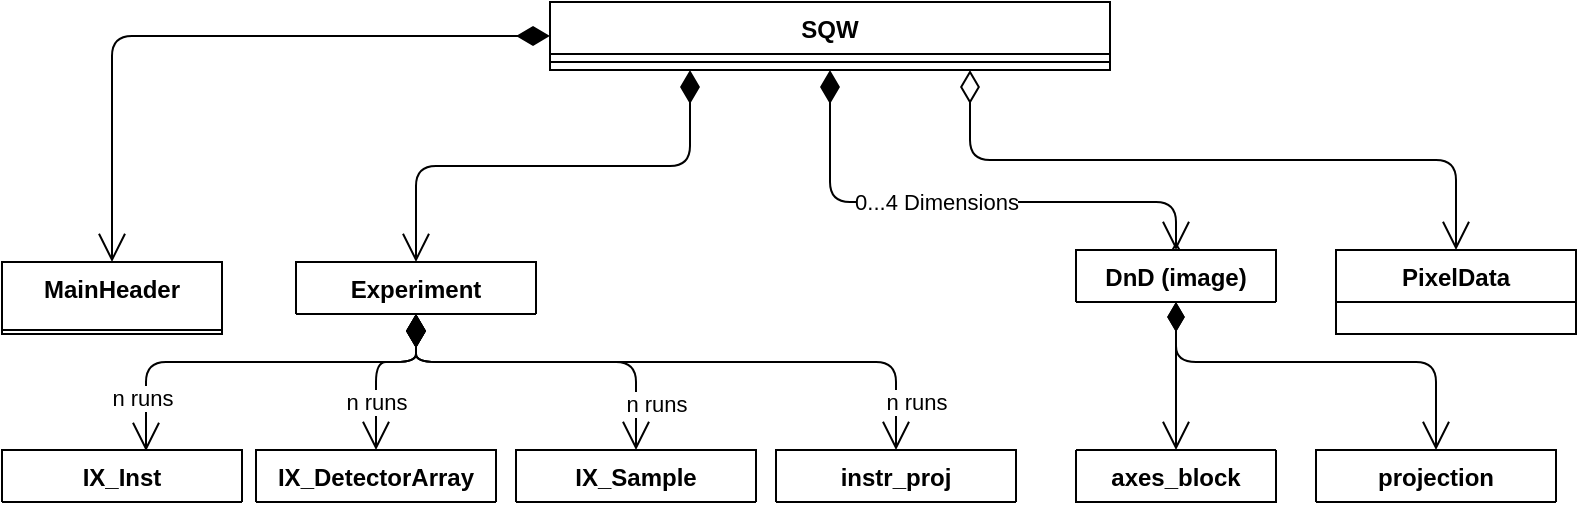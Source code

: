 <mxfile version="21.6.1" type="device" pages="9">
  <diagram id="QwqzA-jwFppYoHjZDij1" name="SQW">
    <mxGraphModel dx="1417" dy="510" grid="1" gridSize="10" guides="1" tooltips="1" connect="1" arrows="1" fold="1" page="1" pageScale="1" pageWidth="827" pageHeight="1169" math="1" shadow="0">
      <root>
        <mxCell id="0" />
        <mxCell id="1" parent="0" />
        <mxCell id="mjYcuwmjwRBPS86U9uaK-2" value="" style="endArrow=open;html=1;endSize=12;startArrow=diamondThin;startSize=14;startFill=1;edgeStyle=orthogonalEdgeStyle;align=left;verticalAlign=bottom;entryX=0.5;entryY=0;entryDx=0;entryDy=0;exitX=0.25;exitY=1;exitDx=0;exitDy=0;" parent="1" source="mjYcuwmjwRBPS86U9uaK-17" target="mjYcuwmjwRBPS86U9uaK-8" edge="1">
          <mxGeometry x="-1" y="3" relative="1" as="geometry">
            <mxPoint x="-430" y="180" as="sourcePoint" />
            <mxPoint x="-60" y="245" as="targetPoint" />
          </mxGeometry>
        </mxCell>
        <mxCell id="mjYcuwmjwRBPS86U9uaK-3" value="" style="endArrow=open;html=1;endSize=12;startArrow=diamondThin;startSize=14;startFill=0;edgeStyle=orthogonalEdgeStyle;align=left;verticalAlign=bottom;exitX=0.75;exitY=1;exitDx=0;exitDy=0;" parent="1" source="mjYcuwmjwRBPS86U9uaK-17" target="mjYcuwmjwRBPS86U9uaK-32" edge="1">
          <mxGeometry x="-1" y="3" relative="1" as="geometry">
            <mxPoint x="-550" y="163" as="sourcePoint" />
            <mxPoint x="-710" y="194" as="targetPoint" />
            <Array as="points" />
          </mxGeometry>
        </mxCell>
        <mxCell id="mjYcuwmjwRBPS86U9uaK-4" value="" style="endArrow=open;html=1;endSize=12;startArrow=diamondThin;startSize=14;startFill=1;edgeStyle=orthogonalEdgeStyle;align=left;verticalAlign=bottom;exitX=0.5;exitY=1;exitDx=0;exitDy=0;entryX=0.5;entryY=0;entryDx=0;entryDy=0;" parent="1" source="mjYcuwmjwRBPS86U9uaK-17" target="mjYcuwmjwRBPS86U9uaK-19" edge="1">
          <mxGeometry x="-1" y="3" relative="1" as="geometry">
            <mxPoint x="-400" y="180" as="sourcePoint" />
            <mxPoint x="-110" y="460" as="targetPoint" />
            <Array as="points">
              <mxPoint x="-413" y="210" />
              <mxPoint x="-240" y="210" />
            </Array>
          </mxGeometry>
        </mxCell>
        <mxCell id="mjYcuwmjwRBPS86U9uaK-5" value="0...4 Dimensions" style="edgeLabel;html=1;align=center;verticalAlign=middle;resizable=0;points=[];" parent="mjYcuwmjwRBPS86U9uaK-4" vertex="1" connectable="0">
          <mxGeometry x="-0.354" y="2" relative="1" as="geometry">
            <mxPoint x="34" y="2" as="offset" />
          </mxGeometry>
        </mxCell>
        <mxCell id="mjYcuwmjwRBPS86U9uaK-8" value="Experiment" style="swimlane;fontStyle=1;align=center;verticalAlign=top;childLayout=stackLayout;horizontal=1;startSize=26;horizontalStack=0;resizeParent=1;resizeParentMax=0;resizeLast=0;collapsible=1;marginBottom=0;" parent="1" vertex="1" collapsed="1">
          <mxGeometry x="-680" y="240" width="120" height="26" as="geometry">
            <mxRectangle x="340" y="240" width="160" height="86" as="alternateBounds" />
          </mxGeometry>
        </mxCell>
        <mxCell id="mjYcuwmjwRBPS86U9uaK-9" value="+ field: type" style="text;strokeColor=none;fillColor=none;align=left;verticalAlign=top;spacingLeft=4;spacingRight=4;overflow=hidden;rotatable=0;points=[[0,0.5],[1,0.5]];portConstraint=eastwest;" parent="mjYcuwmjwRBPS86U9uaK-8" vertex="1">
          <mxGeometry y="26" width="120" height="26" as="geometry" />
        </mxCell>
        <mxCell id="mjYcuwmjwRBPS86U9uaK-10" value="" style="line;strokeWidth=1;fillColor=none;align=left;verticalAlign=middle;spacingTop=-1;spacingLeft=3;spacingRight=3;rotatable=0;labelPosition=right;points=[];portConstraint=eastwest;" parent="mjYcuwmjwRBPS86U9uaK-8" vertex="1">
          <mxGeometry y="52" width="120" height="8" as="geometry" />
        </mxCell>
        <mxCell id="mjYcuwmjwRBPS86U9uaK-11" value="+ method(type): type" style="text;strokeColor=none;fillColor=none;align=left;verticalAlign=top;spacingLeft=4;spacingRight=4;overflow=hidden;rotatable=0;points=[[0,0.5],[1,0.5]];portConstraint=eastwest;" parent="mjYcuwmjwRBPS86U9uaK-8" vertex="1">
          <mxGeometry y="60" width="120" height="26" as="geometry" />
        </mxCell>
        <mxCell id="mjYcuwmjwRBPS86U9uaK-12" value="n" style="text;html=1;" parent="mjYcuwmjwRBPS86U9uaK-8" vertex="1">
          <mxGeometry y="86" width="120" height="26" as="geometry" />
        </mxCell>
        <mxCell id="mjYcuwmjwRBPS86U9uaK-13" value="IX_Inst" style="swimlane;fontStyle=1;align=center;verticalAlign=top;childLayout=stackLayout;horizontal=1;startSize=26;horizontalStack=0;resizeParent=1;resizeParentMax=0;resizeLast=0;collapsible=1;marginBottom=0;" parent="1" vertex="1" collapsed="1">
          <mxGeometry x="-827" y="334" width="120" height="26" as="geometry">
            <mxRectangle x="340" y="240" width="160" height="86" as="alternateBounds" />
          </mxGeometry>
        </mxCell>
        <mxCell id="mjYcuwmjwRBPS86U9uaK-14" value="+ field: type" style="text;strokeColor=none;fillColor=none;align=left;verticalAlign=top;spacingLeft=4;spacingRight=4;overflow=hidden;rotatable=0;points=[[0,0.5],[1,0.5]];portConstraint=eastwest;" parent="mjYcuwmjwRBPS86U9uaK-13" vertex="1">
          <mxGeometry y="26" width="120" height="26" as="geometry" />
        </mxCell>
        <mxCell id="mjYcuwmjwRBPS86U9uaK-15" value="" style="line;strokeWidth=1;fillColor=none;align=left;verticalAlign=middle;spacingTop=-1;spacingLeft=3;spacingRight=3;rotatable=0;labelPosition=right;points=[];portConstraint=eastwest;" parent="mjYcuwmjwRBPS86U9uaK-13" vertex="1">
          <mxGeometry y="52" width="120" height="8" as="geometry" />
        </mxCell>
        <mxCell id="mjYcuwmjwRBPS86U9uaK-16" value="+ method(type): type" style="text;strokeColor=none;fillColor=none;align=left;verticalAlign=top;spacingLeft=4;spacingRight=4;overflow=hidden;rotatable=0;points=[[0,0.5],[1,0.5]];portConstraint=eastwest;" parent="mjYcuwmjwRBPS86U9uaK-13" vertex="1">
          <mxGeometry y="60" width="120" height="26" as="geometry" />
        </mxCell>
        <mxCell id="mjYcuwmjwRBPS86U9uaK-17" value="SQW" style="swimlane;fontStyle=1;align=center;verticalAlign=top;childLayout=stackLayout;horizontal=1;startSize=26;horizontalStack=0;resizeParent=1;resizeParentMax=0;resizeLast=0;collapsible=1;marginBottom=0;" parent="1" vertex="1">
          <mxGeometry x="-553" y="110" width="280" height="34" as="geometry">
            <mxRectangle x="140" y="250" width="130" height="60" as="alternateBounds" />
          </mxGeometry>
        </mxCell>
        <mxCell id="mjYcuwmjwRBPS86U9uaK-18" value="" style="line;strokeWidth=1;fillColor=none;align=left;verticalAlign=middle;spacingTop=-1;spacingLeft=3;spacingRight=3;rotatable=0;labelPosition=right;points=[];portConstraint=eastwest;" parent="mjYcuwmjwRBPS86U9uaK-17" vertex="1">
          <mxGeometry y="26" width="280" height="8" as="geometry" />
        </mxCell>
        <mxCell id="ybF3UZd6UAlnQcl9Ljyo-10" style="edgeStyle=orthogonalEdgeStyle;rounded=0;orthogonalLoop=1;jettySize=auto;html=1;exitX=0.5;exitY=0;exitDx=0;exitDy=0;endArrow=diamondThin;endFill=0;" parent="1" source="mjYcuwmjwRBPS86U9uaK-19" edge="1">
          <mxGeometry relative="1" as="geometry">
            <mxPoint x="-240" y="230" as="targetPoint" />
          </mxGeometry>
        </mxCell>
        <mxCell id="mjYcuwmjwRBPS86U9uaK-19" value="DnD (image)" style="swimlane;fontStyle=1;align=center;verticalAlign=top;childLayout=stackLayout;horizontal=1;startSize=26;horizontalStack=0;resizeParent=1;resizeParentMax=0;resizeLast=0;collapsible=1;marginBottom=0;" parent="1" vertex="1" collapsed="1">
          <mxGeometry x="-290" y="234" width="100" height="26" as="geometry">
            <mxRectangle x="340" y="240" width="160" height="86" as="alternateBounds" />
          </mxGeometry>
        </mxCell>
        <mxCell id="mjYcuwmjwRBPS86U9uaK-20" value="+ field: type" style="text;strokeColor=none;fillColor=none;align=left;verticalAlign=top;spacingLeft=4;spacingRight=4;overflow=hidden;rotatable=0;points=[[0,0.5],[1,0.5]];portConstraint=eastwest;" parent="mjYcuwmjwRBPS86U9uaK-19" vertex="1">
          <mxGeometry y="26" width="100" height="26" as="geometry" />
        </mxCell>
        <mxCell id="mjYcuwmjwRBPS86U9uaK-21" value="" style="line;strokeWidth=1;fillColor=none;align=left;verticalAlign=middle;spacingTop=-1;spacingLeft=3;spacingRight=3;rotatable=0;labelPosition=right;points=[];portConstraint=eastwest;" parent="mjYcuwmjwRBPS86U9uaK-19" vertex="1">
          <mxGeometry y="52" width="100" height="8" as="geometry" />
        </mxCell>
        <mxCell id="mjYcuwmjwRBPS86U9uaK-22" value="+ method(type): type" style="text;strokeColor=none;fillColor=none;align=left;verticalAlign=top;spacingLeft=4;spacingRight=4;overflow=hidden;rotatable=0;points=[[0,0.5],[1,0.5]];portConstraint=eastwest;" parent="mjYcuwmjwRBPS86U9uaK-19" vertex="1">
          <mxGeometry y="60" width="100" height="26" as="geometry" />
        </mxCell>
        <mxCell id="mjYcuwmjwRBPS86U9uaK-23" value="Axes" style="swimlane;fontStyle=1;align=center;verticalAlign=top;childLayout=stackLayout;horizontal=1;startSize=26;horizontalStack=0;resizeParent=1;resizeParentMax=0;resizeLast=0;collapsible=1;marginBottom=0;" parent="mjYcuwmjwRBPS86U9uaK-19" vertex="1" collapsed="1">
          <mxGeometry y="86" width="100" height="26" as="geometry">
            <mxRectangle x="340" y="240" width="160" height="86" as="alternateBounds" />
          </mxGeometry>
        </mxCell>
        <mxCell id="mjYcuwmjwRBPS86U9uaK-24" value="+ field: type" style="text;strokeColor=none;fillColor=none;align=left;verticalAlign=top;spacingLeft=4;spacingRight=4;overflow=hidden;rotatable=0;points=[[0,0.5],[1,0.5]];portConstraint=eastwest;" parent="mjYcuwmjwRBPS86U9uaK-23" vertex="1">
          <mxGeometry y="26" width="100" height="26" as="geometry" />
        </mxCell>
        <mxCell id="mjYcuwmjwRBPS86U9uaK-25" value="" style="line;strokeWidth=1;fillColor=none;align=left;verticalAlign=middle;spacingTop=-1;spacingLeft=3;spacingRight=3;rotatable=0;labelPosition=right;points=[];portConstraint=eastwest;" parent="mjYcuwmjwRBPS86U9uaK-23" vertex="1">
          <mxGeometry y="52" width="100" height="8" as="geometry" />
        </mxCell>
        <mxCell id="mjYcuwmjwRBPS86U9uaK-26" value="+ method(type): type" style="text;strokeColor=none;fillColor=none;align=left;verticalAlign=top;spacingLeft=4;spacingRight=4;overflow=hidden;rotatable=0;points=[[0,0.5],[1,0.5]];portConstraint=eastwest;" parent="mjYcuwmjwRBPS86U9uaK-23" vertex="1">
          <mxGeometry y="60" width="100" height="26" as="geometry" />
        </mxCell>
        <mxCell id="mjYcuwmjwRBPS86U9uaK-27" value="" style="edgeStyle=orthogonalEdgeStyle;rounded=1;orthogonalLoop=1;jettySize=auto;html=1;endArrow=diamondThin;endFill=1;endSize=12;startSize=12;startArrow=open;startFill=0;exitX=0.5;exitY=0;exitDx=0;exitDy=0;entryX=0.5;entryY=1;entryDx=0;entryDy=0;" parent="1" source="mjYcuwmjwRBPS86U9uaK-28" target="mjYcuwmjwRBPS86U9uaK-19" edge="1">
          <mxGeometry relative="1" as="geometry">
            <Array as="points">
              <mxPoint x="-240" y="320" />
              <mxPoint x="-240" y="320" />
            </Array>
          </mxGeometry>
        </mxCell>
        <mxCell id="mjYcuwmjwRBPS86U9uaK-28" value="axes_block" style="swimlane;fontStyle=1;align=center;verticalAlign=top;childLayout=stackLayout;horizontal=1;startSize=0;horizontalStack=0;resizeParent=1;resizeParentMax=0;resizeLast=0;collapsible=1;marginBottom=0;" parent="1" vertex="1" collapsed="1">
          <mxGeometry x="-290" y="334" width="100" height="26" as="geometry">
            <mxRectangle x="340" y="240" width="160" height="86" as="alternateBounds" />
          </mxGeometry>
        </mxCell>
        <mxCell id="mjYcuwmjwRBPS86U9uaK-29" value="+ field: type" style="text;strokeColor=none;fillColor=none;align=left;verticalAlign=top;spacingLeft=4;spacingRight=4;overflow=hidden;rotatable=0;points=[[0,0.5],[1,0.5]];portConstraint=eastwest;" parent="mjYcuwmjwRBPS86U9uaK-28" vertex="1">
          <mxGeometry width="100" height="26" as="geometry" />
        </mxCell>
        <mxCell id="mjYcuwmjwRBPS86U9uaK-30" value="" style="line;strokeWidth=1;fillColor=none;align=left;verticalAlign=middle;spacingTop=-1;spacingLeft=3;spacingRight=3;rotatable=0;labelPosition=right;points=[];portConstraint=eastwest;" parent="mjYcuwmjwRBPS86U9uaK-28" vertex="1">
          <mxGeometry y="26" width="100" height="8" as="geometry" />
        </mxCell>
        <mxCell id="mjYcuwmjwRBPS86U9uaK-31" value="+ method(type): type" style="text;strokeColor=none;fillColor=none;align=left;verticalAlign=top;spacingLeft=4;spacingRight=4;overflow=hidden;rotatable=0;points=[[0,0.5],[1,0.5]];portConstraint=eastwest;" parent="mjYcuwmjwRBPS86U9uaK-28" vertex="1">
          <mxGeometry y="34" width="100" height="26" as="geometry" />
        </mxCell>
        <mxCell id="mjYcuwmjwRBPS86U9uaK-32" value="PixelData" style="swimlane;fontStyle=1;align=center;verticalAlign=top;childLayout=stackLayout;horizontal=1;startSize=26;horizontalStack=0;resizeParent=1;resizeParentMax=0;resizeLast=0;collapsible=1;marginBottom=0;" parent="1" vertex="1" collapsed="1">
          <mxGeometry x="-160" y="234" width="120" height="42" as="geometry">
            <mxRectangle x="-170" y="101" width="190" height="138" as="alternateBounds" />
          </mxGeometry>
        </mxCell>
        <mxCell id="mjYcuwmjwRBPS86U9uaK-33" value="+ pixBlock: array[n, k]" style="text;strokeColor=none;fillColor=none;align=left;verticalAlign=top;spacingLeft=4;spacingRight=4;overflow=hidden;rotatable=0;points=[[0,0.5],[1,0.5]];portConstraint=eastwest;" parent="mjYcuwmjwRBPS86U9uaK-32" vertex="1">
          <mxGeometry y="26" width="120" height="26" as="geometry" />
        </mxCell>
        <mxCell id="mjYcuwmjwRBPS86U9uaK-34" value="+ data: cellarray[string: object]" style="text;strokeColor=none;fillColor=none;align=left;verticalAlign=top;spacingLeft=4;spacingRight=4;overflow=hidden;rotatable=0;points=[[0,0.5],[1,0.5]];portConstraint=eastwest;" parent="mjYcuwmjwRBPS86U9uaK-32" vertex="1">
          <mxGeometry y="52" width="120" height="26" as="geometry" />
        </mxCell>
        <mxCell id="mjYcuwmjwRBPS86U9uaK-35" value="" style="line;strokeWidth=1;fillColor=none;align=left;verticalAlign=middle;spacingTop=-1;spacingLeft=3;spacingRight=3;rotatable=0;labelPosition=right;points=[];portConstraint=eastwest;" parent="mjYcuwmjwRBPS86U9uaK-32" vertex="1">
          <mxGeometry y="78" width="120" height="8" as="geometry" />
        </mxCell>
        <mxCell id="mjYcuwmjwRBPS86U9uaK-36" value="+ getNumPixels(): int" style="text;strokeColor=none;fillColor=none;align=left;verticalAlign=top;spacingLeft=4;spacingRight=4;overflow=hidden;rotatable=0;points=[[0,0.5],[1,0.5]];portConstraint=eastwest;" parent="mjYcuwmjwRBPS86U9uaK-32" vertex="1">
          <mxGeometry y="86" width="120" height="26" as="geometry" />
        </mxCell>
        <mxCell id="mjYcuwmjwRBPS86U9uaK-37" value="+ getData(col: string): array[n, m]" style="text;strokeColor=none;fillColor=none;align=left;verticalAlign=top;spacingLeft=4;spacingRight=4;overflow=hidden;rotatable=0;points=[[0,0.5],[1,0.5]];portConstraint=eastwest;" parent="mjYcuwmjwRBPS86U9uaK-32" vertex="1">
          <mxGeometry y="112" width="120" height="26" as="geometry" />
        </mxCell>
        <mxCell id="mjYcuwmjwRBPS86U9uaK-38" value="MainHeader" style="swimlane;fontStyle=1;align=center;verticalAlign=top;childLayout=stackLayout;horizontal=1;startSize=34;horizontalStack=0;resizeParent=1;resizeParentMax=0;resizeLast=0;collapsible=1;marginBottom=0;" parent="1" vertex="1">
          <mxGeometry x="-827" y="240" width="110" height="36" as="geometry">
            <mxRectangle x="90" y="60" width="90" height="26" as="alternateBounds" />
          </mxGeometry>
        </mxCell>
        <mxCell id="mjYcuwmjwRBPS86U9uaK-39" value="IX_DetectorArray" style="swimlane;fontStyle=1;align=center;verticalAlign=top;childLayout=stackLayout;horizontal=1;startSize=26;horizontalStack=0;resizeParent=1;resizeParentMax=0;resizeLast=0;collapsible=1;marginBottom=0;" parent="1" vertex="1" collapsed="1">
          <mxGeometry x="-700" y="334" width="120" height="26" as="geometry">
            <mxRectangle x="340" y="240" width="160" height="86" as="alternateBounds" />
          </mxGeometry>
        </mxCell>
        <mxCell id="8EPSH-zMIZs1EguloaT8-44" value="Experiment" style="swimlane;fontStyle=1;align=center;verticalAlign=top;childLayout=stackLayout;horizontal=1;startSize=26;horizontalStack=0;resizeParent=1;resizeParentMax=0;resizeLast=0;collapsible=1;marginBottom=0;" parent="mjYcuwmjwRBPS86U9uaK-39" vertex="1" collapsed="1">
          <mxGeometry y="26" width="120" height="26" as="geometry">
            <mxRectangle x="340" y="240" width="160" height="86" as="alternateBounds" />
          </mxGeometry>
        </mxCell>
        <mxCell id="8EPSH-zMIZs1EguloaT8-45" value="+ field: type" style="text;strokeColor=none;fillColor=none;align=left;verticalAlign=top;spacingLeft=4;spacingRight=4;overflow=hidden;rotatable=0;points=[[0,0.5],[1,0.5]];portConstraint=eastwest;" parent="8EPSH-zMIZs1EguloaT8-44" vertex="1">
          <mxGeometry y="26" width="120" height="26" as="geometry" />
        </mxCell>
        <mxCell id="8EPSH-zMIZs1EguloaT8-46" value="" style="line;strokeWidth=1;fillColor=none;align=left;verticalAlign=middle;spacingTop=-1;spacingLeft=3;spacingRight=3;rotatable=0;labelPosition=right;points=[];portConstraint=eastwest;" parent="8EPSH-zMIZs1EguloaT8-44" vertex="1">
          <mxGeometry y="52" width="120" height="8" as="geometry" />
        </mxCell>
        <mxCell id="8EPSH-zMIZs1EguloaT8-47" value="+ method(type): type" style="text;strokeColor=none;fillColor=none;align=left;verticalAlign=top;spacingLeft=4;spacingRight=4;overflow=hidden;rotatable=0;points=[[0,0.5],[1,0.5]];portConstraint=eastwest;" parent="8EPSH-zMIZs1EguloaT8-44" vertex="1">
          <mxGeometry y="60" width="120" height="26" as="geometry" />
        </mxCell>
        <mxCell id="8EPSH-zMIZs1EguloaT8-48" value="n" style="text;html=1;" parent="8EPSH-zMIZs1EguloaT8-44" vertex="1">
          <mxGeometry y="86" width="120" height="26" as="geometry" />
        </mxCell>
        <mxCell id="8EPSH-zMIZs1EguloaT8-49" value="IX_Inst" style="swimlane;fontStyle=1;align=center;verticalAlign=top;childLayout=stackLayout;horizontal=1;startSize=26;horizontalStack=0;resizeParent=1;resizeParentMax=0;resizeLast=0;collapsible=1;marginBottom=0;" parent="mjYcuwmjwRBPS86U9uaK-39" vertex="1" collapsed="1">
          <mxGeometry y="52" width="120" height="26" as="geometry">
            <mxRectangle x="340" y="240" width="160" height="86" as="alternateBounds" />
          </mxGeometry>
        </mxCell>
        <mxCell id="8EPSH-zMIZs1EguloaT8-50" value="+ field: type" style="text;strokeColor=none;fillColor=none;align=left;verticalAlign=top;spacingLeft=4;spacingRight=4;overflow=hidden;rotatable=0;points=[[0,0.5],[1,0.5]];portConstraint=eastwest;" parent="8EPSH-zMIZs1EguloaT8-49" vertex="1">
          <mxGeometry y="26" width="120" height="26" as="geometry" />
        </mxCell>
        <mxCell id="8EPSH-zMIZs1EguloaT8-51" value="" style="line;strokeWidth=1;fillColor=none;align=left;verticalAlign=middle;spacingTop=-1;spacingLeft=3;spacingRight=3;rotatable=0;labelPosition=right;points=[];portConstraint=eastwest;" parent="8EPSH-zMIZs1EguloaT8-49" vertex="1">
          <mxGeometry y="52" width="120" height="8" as="geometry" />
        </mxCell>
        <mxCell id="8EPSH-zMIZs1EguloaT8-52" value="+ method(type): type" style="text;strokeColor=none;fillColor=none;align=left;verticalAlign=top;spacingLeft=4;spacingRight=4;overflow=hidden;rotatable=0;points=[[0,0.5],[1,0.5]];portConstraint=eastwest;" parent="8EPSH-zMIZs1EguloaT8-49" vertex="1">
          <mxGeometry y="60" width="120" height="26" as="geometry" />
        </mxCell>
        <mxCell id="8EPSH-zMIZs1EguloaT8-57" value="instr_proj" style="swimlane;fontStyle=1;align=center;verticalAlign=top;childLayout=stackLayout;horizontal=1;startSize=26;horizontalStack=0;resizeParent=1;resizeParentMax=0;resizeLast=0;collapsible=1;marginBottom=0;" parent="mjYcuwmjwRBPS86U9uaK-39" vertex="1" collapsed="1">
          <mxGeometry y="78" width="120" height="26" as="geometry">
            <mxRectangle x="340" y="240" width="160" height="86" as="alternateBounds" />
          </mxGeometry>
        </mxCell>
        <mxCell id="8EPSH-zMIZs1EguloaT8-58" value="+ field: type" style="text;strokeColor=none;fillColor=none;align=left;verticalAlign=top;spacingLeft=4;spacingRight=4;overflow=hidden;rotatable=0;points=[[0,0.5],[1,0.5]];portConstraint=eastwest;" parent="8EPSH-zMIZs1EguloaT8-57" vertex="1">
          <mxGeometry y="26" width="120" height="26" as="geometry" />
        </mxCell>
        <mxCell id="8EPSH-zMIZs1EguloaT8-59" value="" style="line;strokeWidth=1;fillColor=none;align=left;verticalAlign=middle;spacingTop=-1;spacingLeft=3;spacingRight=3;rotatable=0;labelPosition=right;points=[];portConstraint=eastwest;" parent="8EPSH-zMIZs1EguloaT8-57" vertex="1">
          <mxGeometry y="52" width="120" height="8" as="geometry" />
        </mxCell>
        <mxCell id="8EPSH-zMIZs1EguloaT8-60" value="+ method(type): type" style="text;strokeColor=none;fillColor=none;align=left;verticalAlign=top;spacingLeft=4;spacingRight=4;overflow=hidden;rotatable=0;points=[[0,0.5],[1,0.5]];portConstraint=eastwest;" parent="8EPSH-zMIZs1EguloaT8-57" vertex="1">
          <mxGeometry y="60" width="120" height="26" as="geometry" />
        </mxCell>
        <mxCell id="8EPSH-zMIZs1EguloaT8-53" value="IX_Sample" style="swimlane;fontStyle=1;align=center;verticalAlign=top;childLayout=stackLayout;horizontal=1;startSize=26;horizontalStack=0;resizeParent=1;resizeParentMax=0;resizeLast=0;collapsible=1;marginBottom=0;" parent="mjYcuwmjwRBPS86U9uaK-39" vertex="1" collapsed="1">
          <mxGeometry y="104" width="120" height="26" as="geometry">
            <mxRectangle x="340" y="240" width="160" height="86" as="alternateBounds" />
          </mxGeometry>
        </mxCell>
        <mxCell id="8EPSH-zMIZs1EguloaT8-54" value="+ field: type" style="text;strokeColor=none;fillColor=none;align=left;verticalAlign=top;spacingLeft=4;spacingRight=4;overflow=hidden;rotatable=0;points=[[0,0.5],[1,0.5]];portConstraint=eastwest;" parent="8EPSH-zMIZs1EguloaT8-53" vertex="1">
          <mxGeometry y="26" width="120" height="26" as="geometry" />
        </mxCell>
        <mxCell id="8EPSH-zMIZs1EguloaT8-55" value="" style="line;strokeWidth=1;fillColor=none;align=left;verticalAlign=middle;spacingTop=-1;spacingLeft=3;spacingRight=3;rotatable=0;labelPosition=right;points=[];portConstraint=eastwest;" parent="8EPSH-zMIZs1EguloaT8-53" vertex="1">
          <mxGeometry y="52" width="120" height="8" as="geometry" />
        </mxCell>
        <mxCell id="8EPSH-zMIZs1EguloaT8-56" value="+ method(type): type" style="text;strokeColor=none;fillColor=none;align=left;verticalAlign=top;spacingLeft=4;spacingRight=4;overflow=hidden;rotatable=0;points=[[0,0.5],[1,0.5]];portConstraint=eastwest;" parent="8EPSH-zMIZs1EguloaT8-53" vertex="1">
          <mxGeometry y="60" width="120" height="26" as="geometry" />
        </mxCell>
        <mxCell id="8EPSH-zMIZs1EguloaT8-35" value="Experiment" style="swimlane;fontStyle=1;align=center;verticalAlign=top;childLayout=stackLayout;horizontal=1;startSize=26;horizontalStack=0;resizeParent=1;resizeParentMax=0;resizeLast=0;collapsible=1;marginBottom=0;" parent="mjYcuwmjwRBPS86U9uaK-39" vertex="1" collapsed="1">
          <mxGeometry y="130" width="120" height="26" as="geometry">
            <mxRectangle x="340" y="240" width="160" height="86" as="alternateBounds" />
          </mxGeometry>
        </mxCell>
        <mxCell id="8EPSH-zMIZs1EguloaT8-36" value="+ field: type" style="text;strokeColor=none;fillColor=none;align=left;verticalAlign=top;spacingLeft=4;spacingRight=4;overflow=hidden;rotatable=0;points=[[0,0.5],[1,0.5]];portConstraint=eastwest;" parent="8EPSH-zMIZs1EguloaT8-35" vertex="1">
          <mxGeometry y="26" width="120" height="26" as="geometry" />
        </mxCell>
        <mxCell id="8EPSH-zMIZs1EguloaT8-37" value="" style="line;strokeWidth=1;fillColor=none;align=left;verticalAlign=middle;spacingTop=-1;spacingLeft=3;spacingRight=3;rotatable=0;labelPosition=right;points=[];portConstraint=eastwest;" parent="8EPSH-zMIZs1EguloaT8-35" vertex="1">
          <mxGeometry y="52" width="120" height="8" as="geometry" />
        </mxCell>
        <mxCell id="8EPSH-zMIZs1EguloaT8-38" value="+ method(type): type" style="text;strokeColor=none;fillColor=none;align=left;verticalAlign=top;spacingLeft=4;spacingRight=4;overflow=hidden;rotatable=0;points=[[0,0.5],[1,0.5]];portConstraint=eastwest;" parent="8EPSH-zMIZs1EguloaT8-35" vertex="1">
          <mxGeometry y="60" width="120" height="26" as="geometry" />
        </mxCell>
        <mxCell id="8EPSH-zMIZs1EguloaT8-39" value="n" style="text;html=1;" parent="8EPSH-zMIZs1EguloaT8-35" vertex="1">
          <mxGeometry y="86" width="120" height="26" as="geometry" />
        </mxCell>
        <mxCell id="8EPSH-zMIZs1EguloaT8-40" value="IX_Inst" style="swimlane;fontStyle=1;align=center;verticalAlign=top;childLayout=stackLayout;horizontal=1;startSize=26;horizontalStack=0;resizeParent=1;resizeParentMax=0;resizeLast=0;collapsible=1;marginBottom=0;" parent="mjYcuwmjwRBPS86U9uaK-39" vertex="1" collapsed="1">
          <mxGeometry y="156" width="120" height="26" as="geometry">
            <mxRectangle x="340" y="240" width="160" height="86" as="alternateBounds" />
          </mxGeometry>
        </mxCell>
        <mxCell id="8EPSH-zMIZs1EguloaT8-41" value="+ field: type" style="text;strokeColor=none;fillColor=none;align=left;verticalAlign=top;spacingLeft=4;spacingRight=4;overflow=hidden;rotatable=0;points=[[0,0.5],[1,0.5]];portConstraint=eastwest;" parent="8EPSH-zMIZs1EguloaT8-40" vertex="1">
          <mxGeometry y="26" width="120" height="26" as="geometry" />
        </mxCell>
        <mxCell id="8EPSH-zMIZs1EguloaT8-42" value="" style="line;strokeWidth=1;fillColor=none;align=left;verticalAlign=middle;spacingTop=-1;spacingLeft=3;spacingRight=3;rotatable=0;labelPosition=right;points=[];portConstraint=eastwest;" parent="8EPSH-zMIZs1EguloaT8-40" vertex="1">
          <mxGeometry y="52" width="120" height="8" as="geometry" />
        </mxCell>
        <mxCell id="8EPSH-zMIZs1EguloaT8-43" value="+ method(type): type" style="text;strokeColor=none;fillColor=none;align=left;verticalAlign=top;spacingLeft=4;spacingRight=4;overflow=hidden;rotatable=0;points=[[0,0.5],[1,0.5]];portConstraint=eastwest;" parent="8EPSH-zMIZs1EguloaT8-40" vertex="1">
          <mxGeometry y="60" width="120" height="26" as="geometry" />
        </mxCell>
        <mxCell id="8EPSH-zMIZs1EguloaT8-7" value="Experiment" style="swimlane;fontStyle=1;align=center;verticalAlign=top;childLayout=stackLayout;horizontal=1;startSize=26;horizontalStack=0;resizeParent=1;resizeParentMax=0;resizeLast=0;collapsible=1;marginBottom=0;" parent="mjYcuwmjwRBPS86U9uaK-39" vertex="1" collapsed="1">
          <mxGeometry y="182" width="120" height="26" as="geometry">
            <mxRectangle x="340" y="240" width="160" height="86" as="alternateBounds" />
          </mxGeometry>
        </mxCell>
        <mxCell id="8EPSH-zMIZs1EguloaT8-8" value="+ field: type" style="text;strokeColor=none;fillColor=none;align=left;verticalAlign=top;spacingLeft=4;spacingRight=4;overflow=hidden;rotatable=0;points=[[0,0.5],[1,0.5]];portConstraint=eastwest;" parent="8EPSH-zMIZs1EguloaT8-7" vertex="1">
          <mxGeometry y="26" width="120" height="26" as="geometry" />
        </mxCell>
        <mxCell id="8EPSH-zMIZs1EguloaT8-9" value="" style="line;strokeWidth=1;fillColor=none;align=left;verticalAlign=middle;spacingTop=-1;spacingLeft=3;spacingRight=3;rotatable=0;labelPosition=right;points=[];portConstraint=eastwest;" parent="8EPSH-zMIZs1EguloaT8-7" vertex="1">
          <mxGeometry y="52" width="120" height="8" as="geometry" />
        </mxCell>
        <mxCell id="8EPSH-zMIZs1EguloaT8-10" value="+ method(type): type" style="text;strokeColor=none;fillColor=none;align=left;verticalAlign=top;spacingLeft=4;spacingRight=4;overflow=hidden;rotatable=0;points=[[0,0.5],[1,0.5]];portConstraint=eastwest;" parent="8EPSH-zMIZs1EguloaT8-7" vertex="1">
          <mxGeometry y="60" width="120" height="26" as="geometry" />
        </mxCell>
        <mxCell id="8EPSH-zMIZs1EguloaT8-11" value="n" style="text;html=1;" parent="8EPSH-zMIZs1EguloaT8-7" vertex="1">
          <mxGeometry y="86" width="120" height="26" as="geometry" />
        </mxCell>
        <mxCell id="8EPSH-zMIZs1EguloaT8-12" value="IX_Inst" style="swimlane;fontStyle=1;align=center;verticalAlign=top;childLayout=stackLayout;horizontal=1;startSize=26;horizontalStack=0;resizeParent=1;resizeParentMax=0;resizeLast=0;collapsible=1;marginBottom=0;" parent="mjYcuwmjwRBPS86U9uaK-39" vertex="1" collapsed="1">
          <mxGeometry y="208" width="120" height="26" as="geometry">
            <mxRectangle x="340" y="240" width="160" height="86" as="alternateBounds" />
          </mxGeometry>
        </mxCell>
        <mxCell id="8EPSH-zMIZs1EguloaT8-13" value="+ field: type" style="text;strokeColor=none;fillColor=none;align=left;verticalAlign=top;spacingLeft=4;spacingRight=4;overflow=hidden;rotatable=0;points=[[0,0.5],[1,0.5]];portConstraint=eastwest;" parent="8EPSH-zMIZs1EguloaT8-12" vertex="1">
          <mxGeometry y="26" width="120" height="26" as="geometry" />
        </mxCell>
        <mxCell id="8EPSH-zMIZs1EguloaT8-14" value="" style="line;strokeWidth=1;fillColor=none;align=left;verticalAlign=middle;spacingTop=-1;spacingLeft=3;spacingRight=3;rotatable=0;labelPosition=right;points=[];portConstraint=eastwest;" parent="8EPSH-zMIZs1EguloaT8-12" vertex="1">
          <mxGeometry y="52" width="120" height="8" as="geometry" />
        </mxCell>
        <mxCell id="8EPSH-zMIZs1EguloaT8-15" value="+ method(type): type" style="text;strokeColor=none;fillColor=none;align=left;verticalAlign=top;spacingLeft=4;spacingRight=4;overflow=hidden;rotatable=0;points=[[0,0.5],[1,0.5]];portConstraint=eastwest;" parent="8EPSH-zMIZs1EguloaT8-12" vertex="1">
          <mxGeometry y="60" width="120" height="26" as="geometry" />
        </mxCell>
        <mxCell id="mjYcuwmjwRBPS86U9uaK-40" value="+ field: type" style="text;strokeColor=none;fillColor=none;align=left;verticalAlign=top;spacingLeft=4;spacingRight=4;overflow=hidden;rotatable=0;points=[[0,0.5],[1,0.5]];portConstraint=eastwest;" parent="mjYcuwmjwRBPS86U9uaK-39" vertex="1">
          <mxGeometry y="234" width="120" height="26" as="geometry" />
        </mxCell>
        <mxCell id="mjYcuwmjwRBPS86U9uaK-41" value="" style="line;strokeWidth=1;fillColor=none;align=left;verticalAlign=middle;spacingTop=-1;spacingLeft=3;spacingRight=3;rotatable=0;labelPosition=right;points=[];portConstraint=eastwest;" parent="mjYcuwmjwRBPS86U9uaK-39" vertex="1">
          <mxGeometry y="260" width="120" height="8" as="geometry" />
        </mxCell>
        <mxCell id="mjYcuwmjwRBPS86U9uaK-42" value="+ method(type): type" style="text;strokeColor=none;fillColor=none;align=left;verticalAlign=top;spacingLeft=4;spacingRight=4;overflow=hidden;rotatable=0;points=[[0,0.5],[1,0.5]];portConstraint=eastwest;" parent="mjYcuwmjwRBPS86U9uaK-39" vertex="1">
          <mxGeometry y="268" width="120" height="26" as="geometry" />
        </mxCell>
        <mxCell id="8EPSH-zMIZs1EguloaT8-1" value="Experiment" style="swimlane;fontStyle=1;align=center;verticalAlign=top;childLayout=stackLayout;horizontal=1;startSize=26;horizontalStack=0;resizeParent=1;resizeParentMax=0;resizeLast=0;collapsible=1;marginBottom=0;" parent="mjYcuwmjwRBPS86U9uaK-39" vertex="1" collapsed="1">
          <mxGeometry y="294" width="120" height="26" as="geometry">
            <mxRectangle x="340" y="240" width="160" height="86" as="alternateBounds" />
          </mxGeometry>
        </mxCell>
        <mxCell id="8EPSH-zMIZs1EguloaT8-2" value="+ field: type" style="text;strokeColor=none;fillColor=none;align=left;verticalAlign=top;spacingLeft=4;spacingRight=4;overflow=hidden;rotatable=0;points=[[0,0.5],[1,0.5]];portConstraint=eastwest;" parent="8EPSH-zMIZs1EguloaT8-1" vertex="1">
          <mxGeometry y="26" width="120" height="26" as="geometry" />
        </mxCell>
        <mxCell id="8EPSH-zMIZs1EguloaT8-3" value="" style="line;strokeWidth=1;fillColor=none;align=left;verticalAlign=middle;spacingTop=-1;spacingLeft=3;spacingRight=3;rotatable=0;labelPosition=right;points=[];portConstraint=eastwest;" parent="8EPSH-zMIZs1EguloaT8-1" vertex="1">
          <mxGeometry y="52" width="120" height="8" as="geometry" />
        </mxCell>
        <mxCell id="8EPSH-zMIZs1EguloaT8-4" value="+ method(type): type" style="text;strokeColor=none;fillColor=none;align=left;verticalAlign=top;spacingLeft=4;spacingRight=4;overflow=hidden;rotatable=0;points=[[0,0.5],[1,0.5]];portConstraint=eastwest;" parent="8EPSH-zMIZs1EguloaT8-1" vertex="1">
          <mxGeometry y="60" width="120" height="26" as="geometry" />
        </mxCell>
        <mxCell id="8EPSH-zMIZs1EguloaT8-5" value="n" style="text;html=1;" parent="8EPSH-zMIZs1EguloaT8-1" vertex="1">
          <mxGeometry y="86" width="120" height="26" as="geometry" />
        </mxCell>
        <mxCell id="mjYcuwmjwRBPS86U9uaK-43" value="IX_Sample" style="swimlane;fontStyle=1;align=center;verticalAlign=top;childLayout=stackLayout;horizontal=1;startSize=26;horizontalStack=0;resizeParent=1;resizeParentMax=0;resizeLast=0;collapsible=1;marginBottom=0;" parent="1" vertex="1" collapsed="1">
          <mxGeometry x="-570" y="334" width="120" height="26" as="geometry">
            <mxRectangle x="340" y="240" width="160" height="86" as="alternateBounds" />
          </mxGeometry>
        </mxCell>
        <mxCell id="mjYcuwmjwRBPS86U9uaK-44" value="+ field: type" style="text;strokeColor=none;fillColor=none;align=left;verticalAlign=top;spacingLeft=4;spacingRight=4;overflow=hidden;rotatable=0;points=[[0,0.5],[1,0.5]];portConstraint=eastwest;" parent="mjYcuwmjwRBPS86U9uaK-43" vertex="1">
          <mxGeometry y="26" width="120" height="26" as="geometry" />
        </mxCell>
        <mxCell id="mjYcuwmjwRBPS86U9uaK-45" value="" style="line;strokeWidth=1;fillColor=none;align=left;verticalAlign=middle;spacingTop=-1;spacingLeft=3;spacingRight=3;rotatable=0;labelPosition=right;points=[];portConstraint=eastwest;" parent="mjYcuwmjwRBPS86U9uaK-43" vertex="1">
          <mxGeometry y="52" width="120" height="8" as="geometry" />
        </mxCell>
        <mxCell id="mjYcuwmjwRBPS86U9uaK-46" value="+ method(type): type" style="text;strokeColor=none;fillColor=none;align=left;verticalAlign=top;spacingLeft=4;spacingRight=4;overflow=hidden;rotatable=0;points=[[0,0.5],[1,0.5]];portConstraint=eastwest;" parent="mjYcuwmjwRBPS86U9uaK-43" vertex="1">
          <mxGeometry y="60" width="120" height="26" as="geometry" />
        </mxCell>
        <mxCell id="mjYcuwmjwRBPS86U9uaK-47" value="instr_proj" style="swimlane;fontStyle=1;align=center;verticalAlign=top;childLayout=stackLayout;horizontal=1;startSize=26;horizontalStack=0;resizeParent=1;resizeParentMax=0;resizeLast=0;collapsible=1;marginBottom=0;" parent="1" vertex="1" collapsed="1">
          <mxGeometry x="-440" y="334" width="120" height="26" as="geometry">
            <mxRectangle x="340" y="240" width="160" height="86" as="alternateBounds" />
          </mxGeometry>
        </mxCell>
        <mxCell id="mjYcuwmjwRBPS86U9uaK-48" value="+ field: type" style="text;strokeColor=none;fillColor=none;align=left;verticalAlign=top;spacingLeft=4;spacingRight=4;overflow=hidden;rotatable=0;points=[[0,0.5],[1,0.5]];portConstraint=eastwest;" parent="mjYcuwmjwRBPS86U9uaK-47" vertex="1">
          <mxGeometry y="26" width="120" height="26" as="geometry" />
        </mxCell>
        <mxCell id="mjYcuwmjwRBPS86U9uaK-49" value="" style="line;strokeWidth=1;fillColor=none;align=left;verticalAlign=middle;spacingTop=-1;spacingLeft=3;spacingRight=3;rotatable=0;labelPosition=right;points=[];portConstraint=eastwest;" parent="mjYcuwmjwRBPS86U9uaK-47" vertex="1">
          <mxGeometry y="52" width="120" height="8" as="geometry" />
        </mxCell>
        <mxCell id="mjYcuwmjwRBPS86U9uaK-50" value="+ method(type): type" style="text;strokeColor=none;fillColor=none;align=left;verticalAlign=top;spacingLeft=4;spacingRight=4;overflow=hidden;rotatable=0;points=[[0,0.5],[1,0.5]];portConstraint=eastwest;" parent="mjYcuwmjwRBPS86U9uaK-47" vertex="1">
          <mxGeometry y="60" width="120" height="26" as="geometry" />
        </mxCell>
        <mxCell id="mjYcuwmjwRBPS86U9uaK-51" value="projection" style="swimlane;fontStyle=1;align=center;verticalAlign=top;childLayout=stackLayout;horizontal=1;startSize=26;horizontalStack=0;resizeParent=1;resizeParentMax=0;resizeLast=0;collapsible=1;marginBottom=0;" parent="1" vertex="1" collapsed="1">
          <mxGeometry x="-170" y="334" width="120" height="26" as="geometry">
            <mxRectangle x="340" y="240" width="160" height="86" as="alternateBounds" />
          </mxGeometry>
        </mxCell>
        <mxCell id="mjYcuwmjwRBPS86U9uaK-52" value="+ field: type" style="text;strokeColor=none;fillColor=none;align=left;verticalAlign=top;spacingLeft=4;spacingRight=4;overflow=hidden;rotatable=0;points=[[0,0.5],[1,0.5]];portConstraint=eastwest;" parent="mjYcuwmjwRBPS86U9uaK-51" vertex="1">
          <mxGeometry y="26" width="120" height="26" as="geometry" />
        </mxCell>
        <mxCell id="mjYcuwmjwRBPS86U9uaK-53" value="" style="line;strokeWidth=1;fillColor=none;align=left;verticalAlign=middle;spacingTop=-1;spacingLeft=3;spacingRight=3;rotatable=0;labelPosition=right;points=[];portConstraint=eastwest;" parent="mjYcuwmjwRBPS86U9uaK-51" vertex="1">
          <mxGeometry y="52" width="120" height="8" as="geometry" />
        </mxCell>
        <mxCell id="mjYcuwmjwRBPS86U9uaK-54" value="+ method(type): type" style="text;strokeColor=none;fillColor=none;align=left;verticalAlign=top;spacingLeft=4;spacingRight=4;overflow=hidden;rotatable=0;points=[[0,0.5],[1,0.5]];portConstraint=eastwest;" parent="mjYcuwmjwRBPS86U9uaK-51" vertex="1">
          <mxGeometry y="60" width="120" height="26" as="geometry" />
        </mxCell>
        <mxCell id="8EPSH-zMIZs1EguloaT8-65" value="" style="endArrow=open;html=1;endSize=12;startArrow=diamondThin;startSize=14;startFill=1;edgeStyle=orthogonalEdgeStyle;align=left;verticalAlign=bottom;entryX=0.5;entryY=0;entryDx=0;entryDy=0;exitX=0;exitY=0.5;exitDx=0;exitDy=0;" parent="1" source="mjYcuwmjwRBPS86U9uaK-17" target="mjYcuwmjwRBPS86U9uaK-38" edge="1">
          <mxGeometry x="-1" y="3" relative="1" as="geometry">
            <mxPoint x="-490" y="164" as="sourcePoint" />
            <mxPoint x="-610" y="250" as="targetPoint" />
          </mxGeometry>
        </mxCell>
        <mxCell id="ybF3UZd6UAlnQcl9Ljyo-2" value="" style="edgeStyle=orthogonalEdgeStyle;rounded=1;orthogonalLoop=1;jettySize=auto;html=1;endArrow=diamondThin;endFill=1;endSize=12;startSize=12;startArrow=open;startFill=0;exitX=0.5;exitY=0;exitDx=0;exitDy=0;entryX=0.5;entryY=1;entryDx=0;entryDy=0;" parent="1" source="mjYcuwmjwRBPS86U9uaK-51" target="mjYcuwmjwRBPS86U9uaK-19" edge="1">
          <mxGeometry relative="1" as="geometry">
            <mxPoint x="-353" y="370" as="sourcePoint" />
            <mxPoint x="-353" y="263" as="targetPoint" />
            <Array as="points">
              <mxPoint x="-110" y="290" />
              <mxPoint x="-240" y="290" />
            </Array>
          </mxGeometry>
        </mxCell>
        <mxCell id="ybF3UZd6UAlnQcl9Ljyo-6" value="" style="endArrow=open;html=1;endSize=12;startArrow=diamondThin;startSize=14;startFill=1;edgeStyle=orthogonalEdgeStyle;align=left;verticalAlign=bottom;entryX=0.6;entryY=0.019;entryDx=0;entryDy=0;exitX=0.5;exitY=1;exitDx=0;exitDy=0;entryPerimeter=0;" parent="1" target="mjYcuwmjwRBPS86U9uaK-13" edge="1">
          <mxGeometry x="-1" y="3" relative="1" as="geometry">
            <mxPoint x="-620" y="266" as="sourcePoint" />
            <mxPoint x="-760" y="320" as="targetPoint" />
            <Array as="points">
              <mxPoint x="-620" y="290" />
              <mxPoint x="-755" y="290" />
            </Array>
          </mxGeometry>
        </mxCell>
        <mxCell id="ybF3UZd6UAlnQcl9Ljyo-7" value="n runs" style="edgeLabel;html=1;align=center;verticalAlign=middle;resizable=0;points=[];" parent="ybF3UZd6UAlnQcl9Ljyo-6" vertex="1" connectable="0">
          <mxGeometry x="0.725" y="-1" relative="1" as="geometry">
            <mxPoint x="-1" y="0.99" as="offset" />
          </mxGeometry>
        </mxCell>
        <mxCell id="ybF3UZd6UAlnQcl9Ljyo-11" value="" style="endArrow=open;html=1;endSize=12;startArrow=diamondThin;startSize=14;startFill=1;edgeStyle=orthogonalEdgeStyle;align=left;verticalAlign=bottom;entryX=0.5;entryY=0;entryDx=0;entryDy=0;exitX=0.5;exitY=1;exitDx=0;exitDy=0;" parent="1" source="mjYcuwmjwRBPS86U9uaK-8" target="mjYcuwmjwRBPS86U9uaK-39" edge="1">
          <mxGeometry x="-1" y="3" relative="1" as="geometry">
            <mxPoint x="-610" y="276" as="sourcePoint" />
            <mxPoint x="-748" y="344.494" as="targetPoint" />
            <Array as="points">
              <mxPoint x="-620" y="290" />
              <mxPoint x="-640" y="290" />
            </Array>
          </mxGeometry>
        </mxCell>
        <mxCell id="ybF3UZd6UAlnQcl9Ljyo-12" value="n runs" style="edgeLabel;html=1;align=center;verticalAlign=middle;resizable=0;points=[];" parent="ybF3UZd6UAlnQcl9Ljyo-11" vertex="1" connectable="0">
          <mxGeometry x="0.725" y="-1" relative="1" as="geometry">
            <mxPoint x="1.0" y="-12" as="offset" />
          </mxGeometry>
        </mxCell>
        <mxCell id="ybF3UZd6UAlnQcl9Ljyo-13" value="" style="endArrow=open;html=1;endSize=12;startArrow=diamondThin;startSize=14;startFill=1;edgeStyle=orthogonalEdgeStyle;align=left;verticalAlign=bottom;entryX=0.5;entryY=0;entryDx=0;entryDy=0;exitX=0.5;exitY=1;exitDx=0;exitDy=0;" parent="1" source="mjYcuwmjwRBPS86U9uaK-8" target="mjYcuwmjwRBPS86U9uaK-43" edge="1">
          <mxGeometry x="-1" y="3" relative="1" as="geometry">
            <mxPoint x="-610" y="276" as="sourcePoint" />
            <mxPoint x="-630" y="344" as="targetPoint" />
            <Array as="points">
              <mxPoint x="-620" y="290" />
              <mxPoint x="-510" y="290" />
            </Array>
          </mxGeometry>
        </mxCell>
        <mxCell id="ybF3UZd6UAlnQcl9Ljyo-14" value="n runs" style="edgeLabel;html=1;align=center;verticalAlign=middle;resizable=0;points=[];" parent="ybF3UZd6UAlnQcl9Ljyo-13" vertex="1" connectable="0">
          <mxGeometry x="0.725" y="-1" relative="1" as="geometry">
            <mxPoint x="11.0" y="0.99" as="offset" />
          </mxGeometry>
        </mxCell>
        <mxCell id="ybF3UZd6UAlnQcl9Ljyo-15" value="" style="endArrow=open;html=1;endSize=12;startArrow=diamondThin;startSize=14;startFill=1;edgeStyle=orthogonalEdgeStyle;align=left;verticalAlign=bottom;entryX=0.5;entryY=0;entryDx=0;entryDy=0;exitX=0.5;exitY=1;exitDx=0;exitDy=0;" parent="1" source="mjYcuwmjwRBPS86U9uaK-8" target="mjYcuwmjwRBPS86U9uaK-47" edge="1">
          <mxGeometry x="-1" y="3" relative="1" as="geometry">
            <mxPoint x="-610" y="276" as="sourcePoint" />
            <mxPoint x="-500" y="344" as="targetPoint" />
            <Array as="points">
              <mxPoint x="-620" y="290" />
              <mxPoint x="-380" y="290" />
            </Array>
          </mxGeometry>
        </mxCell>
        <mxCell id="ybF3UZd6UAlnQcl9Ljyo-16" value="n runs" style="edgeLabel;html=1;align=center;verticalAlign=middle;resizable=0;points=[];" parent="ybF3UZd6UAlnQcl9Ljyo-15" vertex="1" connectable="0">
          <mxGeometry x="0.725" y="-1" relative="1" as="geometry">
            <mxPoint x="11.0" y="18" as="offset" />
          </mxGeometry>
        </mxCell>
      </root>
    </mxGraphModel>
  </diagram>
  <diagram id="NvJQdWZxU8Z_gHFcuP2I" name="DND">
    <mxGraphModel dx="1100" dy="990" grid="1" gridSize="10" guides="1" tooltips="1" connect="1" arrows="1" fold="1" page="1" pageScale="1" pageWidth="850" pageHeight="1100" math="0" shadow="0">
      <root>
        <mxCell id="RhBOL1Klgt0JUMgL-Cej-0" />
        <mxCell id="RhBOL1Klgt0JUMgL-Cej-1" parent="RhBOL1Klgt0JUMgL-Cej-0" />
        <mxCell id="C6U5Tz0XfZenNhKzoITC-0" value="DnDBase" style="swimlane;fontStyle=1;align=center;verticalAlign=top;childLayout=stackLayout;horizontal=1;startSize=26;horizontalStack=0;resizeParent=1;resizeParentMax=0;resizeLast=0;collapsible=1;marginBottom=0;" parent="RhBOL1Klgt0JUMgL-Cej-1" vertex="1">
          <mxGeometry x="50" y="20" width="240" height="132" as="geometry">
            <mxRectangle x="200" y="40" width="240" height="70" as="alternateBounds" />
          </mxGeometry>
        </mxCell>
        <mxCell id="C6U5Tz0XfZenNhKzoITC-1" value="npix; s; e&#xa;" style="text;strokeColor=none;fillColor=none;align=left;verticalAlign=top;spacingLeft=4;spacingRight=4;overflow=hidden;rotatable=0;points=[[0,0.5],[1,0.5]];portConstraint=eastwest;" parent="C6U5Tz0XfZenNhKzoITC-0" vertex="1">
          <mxGeometry y="26" width="240" height="24" as="geometry" />
        </mxCell>
        <mxCell id="C6U5Tz0XfZenNhKzoITC-17" value="proj" style="text;fillColor=none;align=left;verticalAlign=top;spacingLeft=4;spacingRight=4;overflow=hidden;rotatable=0;points=[[0,0.5],[1,0.5]];portConstraint=eastwest;dashed=1;strokeColor=#000000;" parent="C6U5Tz0XfZenNhKzoITC-0" vertex="1">
          <mxGeometry y="50" width="240" height="24" as="geometry" />
        </mxCell>
        <mxCell id="C6U5Tz0XfZenNhKzoITC-18" value="axes" style="text;strokeColor=none;fillColor=none;align=left;verticalAlign=top;spacingLeft=4;spacingRight=4;overflow=hidden;rotatable=0;points=[[0,0.5],[1,0.5]];portConstraint=eastwest;" parent="C6U5Tz0XfZenNhKzoITC-0" vertex="1">
          <mxGeometry y="74" width="240" height="24" as="geometry" />
        </mxCell>
        <mxCell id="C6U5Tz0XfZenNhKzoITC-2" value="" style="line;strokeWidth=1;fillColor=none;align=left;verticalAlign=middle;spacingTop=-1;spacingLeft=3;spacingRight=3;rotatable=0;labelPosition=right;points=[];portConstraint=eastwest;" parent="C6U5Tz0XfZenNhKzoITC-0" vertex="1">
          <mxGeometry y="98" width="240" height="8" as="geometry" />
        </mxCell>
        <mxCell id="C6U5Tz0XfZenNhKzoITC-3" value="+ cut(type: D0...4D): D(n&lt;=N)D" style="text;strokeColor=none;fillColor=none;align=left;verticalAlign=top;spacingLeft=4;spacingRight=4;overflow=hidden;rotatable=0;points=[[0,0.5],[1,0.5]];portConstraint=eastwest;" parent="C6U5Tz0XfZenNhKzoITC-0" vertex="1">
          <mxGeometry y="106" width="240" height="26" as="geometry" />
        </mxCell>
        <mxCell id="C6U5Tz0XfZenNhKzoITC-4" value="D0...4D object" style="swimlane;fontStyle=2;align=center;verticalAlign=top;childLayout=stackLayout;horizontal=1;startSize=26;horizontalStack=0;resizeParent=1;resizeLast=0;collapsible=1;marginBottom=0;rounded=0;shadow=0;strokeWidth=1;" parent="RhBOL1Klgt0JUMgL-Cej-1" vertex="1">
          <mxGeometry x="50" y="230" width="240" height="100" as="geometry">
            <mxRectangle x="230" y="140" width="160" height="26" as="alternateBounds" />
          </mxGeometry>
        </mxCell>
        <mxCell id="C6U5Tz0XfZenNhKzoITC-5" value="N-dimensions" style="text;align=left;verticalAlign=top;spacingLeft=4;spacingRight=4;overflow=hidden;rotatable=0;points=[[0,0.5],[1,0.5]];portConstraint=eastwest;" parent="C6U5Tz0XfZenNhKzoITC-4" vertex="1">
          <mxGeometry y="26" width="240" height="26" as="geometry" />
        </mxCell>
        <mxCell id="C6U5Tz0XfZenNhKzoITC-9" value="" style="line;html=1;strokeWidth=1;align=left;verticalAlign=middle;spacingTop=-1;spacingLeft=3;spacingRight=3;rotatable=0;labelPosition=right;points=[];portConstraint=eastwest;" parent="C6U5Tz0XfZenNhKzoITC-4" vertex="1">
          <mxGeometry y="52" width="240" height="8" as="geometry" />
        </mxCell>
        <mxCell id="C6U5Tz0XfZenNhKzoITC-10" value="specific plotting overloaded" style="text;align=left;verticalAlign=top;spacingLeft=4;spacingRight=4;overflow=hidden;rotatable=0;points=[[0,0.5],[1,0.5]];portConstraint=eastwest;rounded=0;shadow=0;html=0;" parent="C6U5Tz0XfZenNhKzoITC-4" vertex="1">
          <mxGeometry y="60" width="240" height="26" as="geometry" />
        </mxCell>
        <mxCell id="C6U5Tz0XfZenNhKzoITC-11" value="" style="endArrow=diamondThin;endFill=1;endSize=24;html=1;exitX=0;exitY=0.5;exitDx=0;exitDy=0;rounded=1;" parent="RhBOL1Klgt0JUMgL-Cej-1" source="C6U5Tz0XfZenNhKzoITC-12" edge="1">
          <mxGeometry width="160" relative="1" as="geometry">
            <mxPoint x="-40" y="470" as="sourcePoint" />
            <mxPoint x="290" y="82" as="targetPoint" />
            <Array as="points">
              <mxPoint x="350" y="37" />
              <mxPoint x="340" y="82" />
            </Array>
          </mxGeometry>
        </mxCell>
        <mxCell id="C6U5Tz0XfZenNhKzoITC-12" value="aProjectionBase" style="swimlane;fontStyle=1;align=center;verticalAlign=top;childLayout=stackLayout;horizontal=1;startSize=26;horizontalStack=0;resizeParent=1;resizeParentMax=0;resizeLast=0;collapsible=1;marginBottom=0;" parent="RhBOL1Klgt0JUMgL-Cej-1" vertex="1">
          <mxGeometry x="400" y="20" width="160" height="34" as="geometry" />
        </mxCell>
        <mxCell id="C6U5Tz0XfZenNhKzoITC-13" value="" style="line;strokeWidth=1;fillColor=none;align=left;verticalAlign=middle;spacingTop=-1;spacingLeft=3;spacingRight=3;rotatable=0;labelPosition=right;points=[];portConstraint=eastwest;" parent="C6U5Tz0XfZenNhKzoITC-12" vertex="1">
          <mxGeometry y="26" width="160" height="8" as="geometry" />
        </mxCell>
        <mxCell id="C6U5Tz0XfZenNhKzoITC-14" value="AxesBlockBase" style="swimlane;fontStyle=1;align=center;verticalAlign=top;childLayout=stackLayout;horizontal=1;startSize=26;horizontalStack=0;resizeParent=1;resizeParentMax=0;resizeLast=0;collapsible=1;marginBottom=0;" parent="RhBOL1Klgt0JUMgL-Cej-1" vertex="1">
          <mxGeometry x="400" y="118" width="160" height="34" as="geometry" />
        </mxCell>
        <mxCell id="C6U5Tz0XfZenNhKzoITC-15" value="" style="line;strokeWidth=1;fillColor=none;align=left;verticalAlign=middle;spacingTop=-1;spacingLeft=3;spacingRight=3;rotatable=0;labelPosition=right;points=[];portConstraint=eastwest;" parent="C6U5Tz0XfZenNhKzoITC-14" vertex="1">
          <mxGeometry y="26" width="160" height="8" as="geometry" />
        </mxCell>
        <mxCell id="C6U5Tz0XfZenNhKzoITC-16" value="" style="endArrow=diamondThin;endFill=1;endSize=24;html=1;exitX=0;exitY=0.5;exitDx=0;exitDy=0;entryX=1;entryY=0.5;entryDx=0;entryDy=0;" parent="RhBOL1Klgt0JUMgL-Cej-1" source="C6U5Tz0XfZenNhKzoITC-14" target="C6U5Tz0XfZenNhKzoITC-18" edge="1">
          <mxGeometry width="160" relative="1" as="geometry">
            <mxPoint x="-10" y="470" as="sourcePoint" />
            <mxPoint x="290" y="101" as="targetPoint" />
            <Array as="points">
              <mxPoint x="350" y="135" />
              <mxPoint x="340" y="106" />
            </Array>
          </mxGeometry>
        </mxCell>
        <mxCell id="C6U5Tz0XfZenNhKzoITC-20" value="" style="endArrow=block;endSize=16;endFill=0;html=1;entryX=0.51;entryY=0.981;entryDx=0;entryDy=0;entryPerimeter=0;" parent="RhBOL1Klgt0JUMgL-Cej-1" target="C6U5Tz0XfZenNhKzoITC-3" edge="1">
          <mxGeometry x="0.182" y="-14" width="160" relative="1" as="geometry">
            <mxPoint x="172" y="230" as="sourcePoint" />
            <mxPoint x="270" y="410" as="targetPoint" />
            <mxPoint as="offset" />
          </mxGeometry>
        </mxCell>
        <mxCell id="HKFEMsHClsJtfKKRhRsK-1" style="edgeStyle=orthogonalEdgeStyle;rounded=0;orthogonalLoop=1;jettySize=auto;html=1;endArrow=diamondThin;endFill=0;" parent="RhBOL1Klgt0JUMgL-Cej-1" edge="1">
          <mxGeometry relative="1" as="geometry">
            <mxPoint x="290" y="80" as="targetPoint" />
            <mxPoint x="290" y="80" as="sourcePoint" />
          </mxGeometry>
        </mxCell>
      </root>
    </mxGraphModel>
  </diagram>
  <diagram id="PUGFd3Pb_1DbGFBhQmrV" name="Projection">
    <mxGraphModel dx="1089" dy="850" grid="1" gridSize="10" guides="1" tooltips="1" connect="1" arrows="1" fold="1" page="1" pageScale="1" pageWidth="850" pageHeight="1100" math="0" shadow="0">
      <root>
        <mxCell id="msTvSXTNd74ToFnhdwZu-0" />
        <mxCell id="msTvSXTNd74ToFnhdwZu-1" parent="msTvSXTNd74ToFnhdwZu-0" />
        <mxCell id="mnMpQzZxKpK2DMKIGDmr-0" value="aProjection" style="swimlane;fontStyle=3;align=center;verticalAlign=top;childLayout=stackLayout;horizontal=1;startSize=26;horizontalStack=0;resizeParent=1;resizeLast=0;collapsible=1;marginBottom=0;rounded=0;shadow=0;strokeWidth=1;" parent="msTvSXTNd74ToFnhdwZu-1" vertex="1">
          <mxGeometry x="230" y="130" width="220" height="250" as="geometry">
            <mxRectangle x="230" y="140" width="160" height="26" as="alternateBounds" />
          </mxGeometry>
        </mxCell>
        <mxCell id="mnMpQzZxKpK2DMKIGDmr-2" value="+prop: target_projection" style="text;align=left;verticalAlign=top;spacingLeft=4;spacingRight=4;overflow=hidden;rotatable=0;points=[[0,0.5],[1,0.5]];portConstraint=eastwest;rounded=0;shadow=0;html=0;dashed=1;dashPattern=1 1;" parent="mnMpQzZxKpK2DMKIGDmr-0" vertex="1">
          <mxGeometry y="26" width="220" height="26" as="geometry" />
        </mxCell>
        <mxCell id="mnMpQzZxKpK2DMKIGDmr-1" value="lattice" style="text;align=left;verticalAlign=top;spacingLeft=4;spacingRight=4;overflow=hidden;rotatable=0;points=[[0,0.5],[1,0.5]];portConstraint=eastwest;strokeColor=#000000;dashed=1;dashPattern=1 1;" parent="mnMpQzZxKpK2DMKIGDmr-0" vertex="1">
          <mxGeometry y="52" width="220" height="26" as="geometry" />
        </mxCell>
        <mxCell id="mnMpQzZxKpK2DMKIGDmr-3" value="" style="line;html=1;strokeWidth=2;align=left;verticalAlign=middle;spacingTop=-1;spacingLeft=3;spacingRight=3;rotatable=0;labelPosition=right;points=[];portConstraint=eastwest;" parent="mnMpQzZxKpK2DMKIGDmr-0" vertex="1">
          <mxGeometry y="78" width="220" height="8" as="geometry" />
        </mxCell>
        <mxCell id="mnMpQzZxKpK2DMKIGDmr-4" value="get_nrange(axes,...)" style="text;align=left;verticalAlign=top;spacingLeft=4;spacingRight=4;overflow=hidden;rotatable=0;points=[[0,0.5],[1,0.5]];portConstraint=eastwest;fontStyle=0;fontColor=#0000CC;" parent="mnMpQzZxKpK2DMKIGDmr-0" vertex="1">
          <mxGeometry y="86" width="220" height="26" as="geometry" />
        </mxCell>
        <mxCell id="mnMpQzZxKpK2DMKIGDmr-5" value="[npix,s,e,...] = bin_pixels(obj, axes,..." style="text;align=left;verticalAlign=top;spacingLeft=4;spacingRight=4;overflow=hidden;rotatable=0;points=[[0,0.5],[1,0.5]];portConstraint=eastwest;fontStyle=1;fontColor=#0818FF;" parent="mnMpQzZxKpK2DMKIGDmr-0" vertex="1">
          <mxGeometry y="112" width="220" height="26" as="geometry" />
        </mxCell>
        <mxCell id="mnMpQzZxKpK2DMKIGDmr-7" value="Abstract: " style="text;align=left;verticalAlign=top;spacingLeft=4;spacingRight=4;overflow=hidden;rotatable=0;points=[[0,0.5],[1,0.5]];portConstraint=eastwest;fontColor=#FF3333;" parent="mnMpQzZxKpK2DMKIGDmr-0" vertex="1">
          <mxGeometry y="138" width="220" height="22" as="geometry" />
        </mxCell>
        <mxCell id="mnMpQzZxKpK2DMKIGDmr-6" value="" style="endArrow=none;html=1;exitX=0.006;exitY=-0.031;exitDx=0;exitDy=0;exitPerimeter=0;entryX=0.956;entryY=-0.031;entryDx=0;entryDy=0;entryPerimeter=0;dashed=1;" parent="mnMpQzZxKpK2DMKIGDmr-0" edge="1">
          <mxGeometry width="50" height="50" relative="1" as="geometry">
            <mxPoint x="4" y="137.998" as="sourcePoint" />
            <mxPoint x="156" y="137.998" as="targetPoint" />
          </mxGeometry>
        </mxCell>
        <mxCell id="mnMpQzZxKpK2DMKIGDmr-9" value="get_proj_axes_block" style="text;align=left;verticalAlign=top;spacingLeft=4;spacingRight=4;overflow=hidden;rotatable=0;points=[[0,0.5],[1,0.5]];portConstraint=eastwest;fontColor=#FF3333;" parent="mnMpQzZxKpK2DMKIGDmr-0" vertex="1">
          <mxGeometry y="160" width="220" height="20" as="geometry" />
        </mxCell>
        <mxCell id="mnMpQzZxKpK2DMKIGDmr-8" value="from_img_to_pix" style="text;align=left;verticalAlign=top;spacingLeft=4;spacingRight=4;overflow=hidden;rotatable=0;points=[[0,0.5],[1,0.5]];portConstraint=eastwest;fontColor=#FF3333;" parent="mnMpQzZxKpK2DMKIGDmr-0" vertex="1">
          <mxGeometry y="180" width="220" height="20" as="geometry" />
        </mxCell>
        <mxCell id="mnMpQzZxKpK2DMKIGDmr-12" value="" style="endArrow=block;endSize=10;endFill=0;shadow=0;strokeWidth=1;rounded=0;edgeStyle=elbowEdgeStyle;elbow=vertical;" parent="msTvSXTNd74ToFnhdwZu-1" edge="1" source="mnMpQzZxKpK2DMKIGDmr-27">
          <mxGeometry width="160" relative="1" as="geometry">
            <mxPoint x="120" y="500" as="sourcePoint" />
            <mxPoint x="340" y="380" as="targetPoint" />
            <Array as="points">
              <mxPoint x="230" y="400" />
              <mxPoint x="230" y="450" />
            </Array>
          </mxGeometry>
        </mxCell>
        <mxCell id="mnMpQzZxKpK2DMKIGDmr-13" value="instrument_proj" style="swimlane;fontStyle=1;align=center;verticalAlign=top;childLayout=stackLayout;horizontal=1;startSize=26;horizontalStack=0;resizeParent=1;resizeLast=0;collapsible=1;marginBottom=0;rounded=0;shadow=0;strokeWidth=1;" parent="msTvSXTNd74ToFnhdwZu-1" vertex="1">
          <mxGeometry x="240" y="425" width="160" height="140" as="geometry">
            <mxRectangle x="340" y="380" width="170" height="26" as="alternateBounds" />
          </mxGeometry>
        </mxCell>
        <mxCell id="mnMpQzZxKpK2DMKIGDmr-14" value="u (beam)" style="text;align=left;verticalAlign=top;spacingLeft=4;spacingRight=4;overflow=hidden;rotatable=0;points=[[0,0.5],[1,0.5]];portConstraint=eastwest;" parent="mnMpQzZxKpK2DMKIGDmr-13" vertex="1">
          <mxGeometry y="26" width="160" height="14" as="geometry" />
        </mxCell>
        <mxCell id="mnMpQzZxKpK2DMKIGDmr-15" value="v (plain)" style="text;align=left;verticalAlign=top;spacingLeft=4;spacingRight=4;overflow=hidden;rotatable=0;points=[[0,0.5],[1,0.5]];portConstraint=eastwest;" parent="mnMpQzZxKpK2DMKIGDmr-13" vertex="1">
          <mxGeometry y="40" width="160" height="20" as="geometry" />
        </mxCell>
        <mxCell id="mnMpQzZxKpK2DMKIGDmr-16" value="" style="line;html=1;strokeWidth=1;align=left;verticalAlign=middle;spacingTop=-1;spacingLeft=3;spacingRight=3;rotatable=0;labelPosition=right;points=[];portConstraint=eastwest;" parent="mnMpQzZxKpK2DMKIGDmr-13" vertex="1">
          <mxGeometry y="60" width="160" height="8" as="geometry" />
        </mxCell>
        <mxCell id="mnMpQzZxKpK2DMKIGDmr-18" value="from_pix_to_img" style="text;align=left;verticalAlign=top;spacingLeft=4;spacingRight=4;overflow=hidden;rotatable=0;points=[[0,0.5],[1,0.5]];portConstraint=eastwest;fontColor=#009900;" parent="mnMpQzZxKpK2DMKIGDmr-13" vertex="1">
          <mxGeometry y="68" width="160" height="20" as="geometry" />
        </mxCell>
        <mxCell id="mnMpQzZxKpK2DMKIGDmr-17" value="get_proj_axes_block" style="text;align=left;verticalAlign=top;spacingLeft=4;spacingRight=4;overflow=hidden;rotatable=0;points=[[0,0.5],[1,0.5]];portConstraint=eastwest;fontColor=#009900;" parent="mnMpQzZxKpK2DMKIGDmr-13" vertex="1">
          <mxGeometry y="88" width="160" height="22" as="geometry" />
        </mxCell>
        <mxCell id="mnMpQzZxKpK2DMKIGDmr-19" value="from_img_to_pix" style="text;align=left;verticalAlign=top;spacingLeft=4;spacingRight=4;overflow=hidden;rotatable=0;points=[[0,0.5],[1,0.5]];portConstraint=eastwest;fontColor=#009900;" parent="mnMpQzZxKpK2DMKIGDmr-13" vertex="1">
          <mxGeometry y="110" width="160" height="20" as="geometry" />
        </mxCell>
        <mxCell id="mnMpQzZxKpK2DMKIGDmr-20" value="" style="endArrow=block;endSize=10;endFill=0;shadow=0;strokeWidth=1;rounded=0;edgeStyle=elbowEdgeStyle;elbow=vertical;exitX=0.5;exitY=0;exitDx=0;exitDy=0;" parent="msTvSXTNd74ToFnhdwZu-1" source="mnMpQzZxKpK2DMKIGDmr-13" target="mnMpQzZxKpK2DMKIGDmr-0" edge="1">
          <mxGeometry width="160" relative="1" as="geometry">
            <mxPoint x="210" y="373" as="sourcePoint" />
            <mxPoint x="310" y="271" as="targetPoint" />
            <Array as="points">
              <mxPoint x="340" y="400" />
            </Array>
          </mxGeometry>
        </mxCell>
        <mxCell id="mnMpQzZxKpK2DMKIGDmr-21" value="cyl_proj" style="swimlane;fontStyle=1;align=center;verticalAlign=top;childLayout=stackLayout;horizontal=1;startSize=26;horizontalStack=0;resizeParent=1;resizeLast=0;collapsible=1;marginBottom=0;rounded=0;shadow=0;strokeWidth=1;dashed=1;" parent="msTvSXTNd74ToFnhdwZu-1" vertex="1">
          <mxGeometry x="440" y="423" width="100" height="67" as="geometry">
            <mxRectangle x="340" y="380" width="170" height="26" as="alternateBounds" />
          </mxGeometry>
        </mxCell>
        <mxCell id="mnMpQzZxKpK2DMKIGDmr-22" value="z-axis;" style="text;align=left;verticalAlign=top;spacingLeft=4;spacingRight=4;overflow=hidden;rotatable=0;points=[[0,0.5],[1,0.5]];portConstraint=eastwest;" parent="mnMpQzZxKpK2DMKIGDmr-21" vertex="1">
          <mxGeometry y="26" width="100" height="26" as="geometry" />
        </mxCell>
        <mxCell id="mnMpQzZxKpK2DMKIGDmr-23" value="" style="line;html=1;strokeWidth=1;align=left;verticalAlign=middle;spacingTop=-1;spacingLeft=3;spacingRight=3;rotatable=0;labelPosition=right;points=[];portConstraint=eastwest;" parent="mnMpQzZxKpK2DMKIGDmr-21" vertex="1">
          <mxGeometry y="52" width="100" height="8" as="geometry" />
        </mxCell>
        <mxCell id="mnMpQzZxKpK2DMKIGDmr-24" value="spher_proj" style="swimlane;fontStyle=1;align=center;verticalAlign=top;childLayout=stackLayout;horizontal=1;startSize=20;horizontalStack=0;resizeParent=1;resizeLast=0;collapsible=1;marginBottom=0;rounded=0;shadow=0;strokeWidth=1;dashed=1;" parent="msTvSXTNd74ToFnhdwZu-1" vertex="1">
          <mxGeometry x="570" y="420" width="110" height="70" as="geometry">
            <mxRectangle x="340" y="380" width="170" height="26" as="alternateBounds" />
          </mxGeometry>
        </mxCell>
        <mxCell id="mnMpQzZxKpK2DMKIGDmr-25" value="z-axis" style="text;align=left;verticalAlign=top;spacingLeft=4;spacingRight=4;overflow=hidden;rotatable=0;points=[[0,0.5],[1,0.5]];portConstraint=eastwest;" parent="mnMpQzZxKpK2DMKIGDmr-24" vertex="1">
          <mxGeometry y="20" width="110" height="26" as="geometry" />
        </mxCell>
        <mxCell id="mnMpQzZxKpK2DMKIGDmr-26" value="" style="line;html=1;strokeWidth=1;align=left;verticalAlign=middle;spacingTop=-1;spacingLeft=3;spacingRight=3;rotatable=0;labelPosition=right;points=[];portConstraint=eastwest;" parent="mnMpQzZxKpK2DMKIGDmr-24" vertex="1">
          <mxGeometry y="46" width="110" height="8" as="geometry" />
        </mxCell>
        <mxCell id="mnMpQzZxKpK2DMKIGDmr-27" value="ortho_proj" style="swimlane;fontStyle=1;align=center;verticalAlign=top;childLayout=stackLayout;horizontal=1;startSize=26;horizontalStack=0;resizeParent=1;resizeLast=0;collapsible=1;marginBottom=0;rounded=0;shadow=0;strokeWidth=1;" parent="msTvSXTNd74ToFnhdwZu-1" vertex="1">
          <mxGeometry x="60" y="423" width="160" height="144" as="geometry">
            <mxRectangle x="340" y="380" width="170" height="26" as="alternateBounds" />
          </mxGeometry>
        </mxCell>
        <mxCell id="mnMpQzZxKpK2DMKIGDmr-28" value="u (cut)" style="text;align=left;verticalAlign=top;spacingLeft=4;spacingRight=4;overflow=hidden;rotatable=0;points=[[0,0.5],[1,0.5]];portConstraint=eastwest;" parent="mnMpQzZxKpK2DMKIGDmr-27" vertex="1">
          <mxGeometry y="26" width="160" height="14" as="geometry" />
        </mxCell>
        <mxCell id="mnMpQzZxKpK2DMKIGDmr-29" value="v (plain)" style="text;align=left;verticalAlign=top;spacingLeft=4;spacingRight=4;overflow=hidden;rotatable=0;points=[[0,0.5],[1,0.5]];portConstraint=eastwest;" parent="mnMpQzZxKpK2DMKIGDmr-27" vertex="1">
          <mxGeometry y="40" width="160" height="20" as="geometry" />
        </mxCell>
        <mxCell id="mnMpQzZxKpK2DMKIGDmr-30" value="" style="line;html=1;strokeWidth=1;align=left;verticalAlign=middle;spacingTop=-1;spacingLeft=3;spacingRight=3;rotatable=0;labelPosition=right;points=[];portConstraint=eastwest;" parent="mnMpQzZxKpK2DMKIGDmr-27" vertex="1">
          <mxGeometry y="60" width="160" height="8" as="geometry" />
        </mxCell>
        <mxCell id="mnMpQzZxKpK2DMKIGDmr-31" value="get_proj_axes_block" style="text;align=left;verticalAlign=top;spacingLeft=4;spacingRight=4;overflow=hidden;rotatable=0;points=[[0,0.5],[1,0.5]];portConstraint=eastwest;fontColor=#009900;" parent="mnMpQzZxKpK2DMKIGDmr-27" vertex="1">
          <mxGeometry y="68" width="160" height="24" as="geometry" />
        </mxCell>
        <mxCell id="mnMpQzZxKpK2DMKIGDmr-32" value="from_pix_to_img" style="text;align=left;verticalAlign=top;spacingLeft=4;spacingRight=4;overflow=hidden;rotatable=0;points=[[0,0.5],[1,0.5]];portConstraint=eastwest;fontColor=#009900;" parent="mnMpQzZxKpK2DMKIGDmr-27" vertex="1">
          <mxGeometry y="92" width="160" height="20" as="geometry" />
        </mxCell>
        <mxCell id="mnMpQzZxKpK2DMKIGDmr-33" value="from_img_to_pix" style="text;align=left;verticalAlign=top;spacingLeft=4;spacingRight=4;overflow=hidden;rotatable=0;points=[[0,0.5],[1,0.5]];portConstraint=eastwest;fontColor=#009900;" parent="mnMpQzZxKpK2DMKIGDmr-27" vertex="1">
          <mxGeometry y="112" width="160" height="32" as="geometry" />
        </mxCell>
        <mxCell id="mnMpQzZxKpK2DMKIGDmr-34" value="" style="endArrow=block;endSize=10;endFill=0;shadow=0;strokeWidth=1;rounded=0;edgeStyle=elbowEdgeStyle;elbow=vertical;exitX=0.5;exitY=0;exitDx=0;exitDy=0;" parent="msTvSXTNd74ToFnhdwZu-1" source="mnMpQzZxKpK2DMKIGDmr-21" edge="1">
          <mxGeometry width="160" relative="1" as="geometry">
            <mxPoint x="320" y="510" as="sourcePoint" />
            <mxPoint x="340" y="380" as="targetPoint" />
            <Array as="points">
              <mxPoint x="450" y="400" />
              <mxPoint x="360" y="440" />
              <mxPoint x="420" y="450" />
            </Array>
          </mxGeometry>
        </mxCell>
        <mxCell id="mnMpQzZxKpK2DMKIGDmr-35" value="" style="endArrow=block;endSize=10;endFill=0;shadow=0;strokeWidth=1;rounded=0;edgeStyle=elbowEdgeStyle;elbow=vertical;exitX=0.453;exitY=-0.007;exitDx=0;exitDy=0;exitPerimeter=0;" parent="msTvSXTNd74ToFnhdwZu-1" source="mnMpQzZxKpK2DMKIGDmr-24" edge="1">
          <mxGeometry width="160" relative="1" as="geometry">
            <mxPoint x="504" y="510" as="sourcePoint" />
            <mxPoint x="340" y="380" as="targetPoint" />
            <Array as="points">
              <mxPoint x="470" y="400" />
              <mxPoint x="340" y="430" />
              <mxPoint x="510" y="440" />
              <mxPoint x="340" y="430" />
              <mxPoint x="360" y="440" />
            </Array>
          </mxGeometry>
        </mxCell>
        <mxCell id="mnMpQzZxKpK2DMKIGDmr-36" style="edgeStyle=orthogonalEdgeStyle;rounded=0;orthogonalLoop=1;jettySize=auto;html=1;exitX=1;exitY=0.5;exitDx=0;exitDy=0;entryX=0;entryY=0.5;entryDx=0;entryDy=0;dashed=1;fontColor=#000000;" parent="msTvSXTNd74ToFnhdwZu-1" source="mnMpQzZxKpK2DMKIGDmr-37" target="mnMpQzZxKpK2DMKIGDmr-9" edge="1">
          <mxGeometry relative="1" as="geometry" />
        </mxCell>
        <mxCell id="mnMpQzZxKpK2DMKIGDmr-37" value="for this projection" style="text;html=1;strokeColor=none;fillColor=none;align=center;verticalAlign=middle;whiteSpace=wrap;rounded=0;labelBorderColor=#000000;" parent="msTvSXTNd74ToFnhdwZu-1" vertex="1">
          <mxGeometry x="90" y="250" width="100" height="20" as="geometry" />
        </mxCell>
        <mxCell id="tOgO1fmAS_tg9QCcC3Mb-2" value="&lt;span style=&quot;color: rgb(0 , 0 , 0) ; font-family: &amp;#34;helvetica&amp;#34; ; text-align: left&quot;&gt;--&amp;nbsp;&amp;nbsp;&lt;/span&gt;&lt;span style=&quot;color: rgb(0 , 0 , 0) ; font-family: &amp;#34;helvetica&amp;#34; ; text-align: left&quot;&gt;get contributing pix ranges&lt;/span&gt;" style="text;html=1;strokeColor=none;fillColor=none;align=center;verticalAlign=middle;whiteSpace=wrap;rounded=0;fontColor=#1605FF;" parent="msTvSXTNd74ToFnhdwZu-1" vertex="1">
          <mxGeometry x="370" y="220" width="170" height="20" as="geometry" />
        </mxCell>
        <mxCell id="dPpaE-apr_CvIbv6f7rd-2" value="from_pix_to_img" style="text;align=left;verticalAlign=top;spacingLeft=4;spacingRight=4;overflow=hidden;rotatable=0;points=[[0,0.5],[1,0.5]];portConstraint=eastwest;fontColor=#FF3333;" vertex="1" parent="msTvSXTNd74ToFnhdwZu-1">
          <mxGeometry x="230" y="330" width="230" height="20" as="geometry" />
        </mxCell>
        <mxCell id="6bxZJ6U72_bEVLR31C_H-0" value="from_this_to_targ_coord" style="text;align=left;verticalAlign=top;spacingLeft=4;spacingRight=4;overflow=hidden;rotatable=0;points=[[0,0.5],[1,0.5]];portConstraint=eastwest;fontColor=#3333FF;" vertex="1" parent="msTvSXTNd74ToFnhdwZu-1">
          <mxGeometry x="230" y="350" width="230" height="21" as="geometry" />
        </mxCell>
      </root>
    </mxGraphModel>
  </diagram>
  <diagram id="HtsRI0D258YGki2pyC7I" name="projection">
    <mxGraphModel dx="1088" dy="669" grid="1" gridSize="10" guides="1" tooltips="1" connect="1" arrows="1" fold="1" page="1" pageScale="1" pageWidth="827" pageHeight="1169" math="0" shadow="0">
      <root>
        <mxCell id="ZMG8rREK3EcAr1F-6Y_Y-0" />
        <mxCell id="ZMG8rREK3EcAr1F-6Y_Y-1" parent="ZMG8rREK3EcAr1F-6Y_Y-0" />
        <mxCell id="ZMG8rREK3EcAr1F-6Y_Y-2" value="&lt;p style=&quot;margin: 0px ; margin-top: 4px ; text-align: center&quot;&gt;&lt;b&gt;aProjectionBase&lt;/b&gt;&lt;/p&gt;&lt;hr size=&quot;1&quot;&gt;&lt;p style=&quot;margin: 0px ; margin-left: 4px&quot;&gt;+ property1:&amp;nbsp;targ_proj&lt;br&gt;&lt;/p&gt;&lt;p style=&quot;margin: 0px ; margin-left: 4px&quot;&gt;+ property: alatt, angdeg&lt;/p&gt;&lt;p style=&quot;margin: 0px ; margin-left: 4px&quot;&gt;&lt;br&gt;&lt;/p&gt;&lt;p style=&quot;margin: 0px ; margin-left: 4px&quot;&gt;+ method1:&amp;nbsp;&amp;nbsp;&lt;font color=&quot;#0000ff&quot;&gt;get_nrange&lt;/font&gt;(npix,cur_axes_block,...&lt;/p&gt;&lt;p style=&quot;margin: 0px ; margin-left: 4px&quot;&gt;&amp;nbsp; &amp;nbsp; &amp;nbsp; &amp;nbsp; &amp;nbsp; &amp;nbsp; &amp;nbsp; &amp;nbsp; &amp;nbsp; &amp;nbsp; &lt;font color=&quot;#00ff00&quot;&gt;targ_axes_block&lt;/font&gt;,targ_proj)&lt;/p&gt;&lt;p style=&quot;margin: 0px ; margin-left: 4px&quot;&gt;+ method2:&amp;nbsp;&lt;font color=&quot;#3333ff&quot;&gt;bin_pixels&lt;/font&gt;(axes,...)&lt;/p&gt;&lt;p style=&quot;margin: 0px ; margin-left: 4px&quot;&gt;+ method3:&amp;nbsp;&lt;font color=&quot;#3333ff&quot;&gt;from_this_to_targ_coord&lt;/font&gt;&lt;span&gt;&lt;br&gt;&lt;/span&gt;&lt;/p&gt;&lt;p style=&quot;margin: 0px ; margin-left: 4px&quot;&gt;&lt;br&gt;&lt;/p&gt;&lt;p style=&quot;margin: 0px ; margin-left: 4px&quot;&gt;&lt;br&gt;&lt;/p&gt;&lt;p style=&quot;margin: 0px ; margin-left: 4px&quot;&gt;&lt;font color=&quot;#ff0000&quot;&gt;Abstract&lt;/font&gt;:&lt;/p&gt;&lt;p style=&quot;margin: 0px ; margin-left: 4px&quot;&gt;+ method1:&amp;nbsp;&lt;font color=&quot;#ff0000&quot;&gt;get_proj_axes_block&lt;/font&gt;&lt;/p&gt;&lt;p style=&quot;margin: 0px ; margin-left: 4px&quot;&gt;+ method2:&amp;nbsp;&lt;font color=&quot;#ff0000&quot;&gt;transform_pix_to_img&lt;/font&gt;&lt;/p&gt;&lt;p style=&quot;margin: 0px ; margin-left: 4px&quot;&gt;+ method3:&amp;nbsp;&lt;font color=&quot;#ff0000&quot;&gt;transform_img_to_pix&lt;/font&gt;&lt;/p&gt;&lt;p style=&quot;margin: 0px ; margin-left: 4px&quot;&gt;&lt;br&gt;&lt;/p&gt;" style="verticalAlign=top;align=left;overflow=fill;fontSize=12;fontFamily=Helvetica;html=1;" parent="ZMG8rREK3EcAr1F-6Y_Y-1" vertex="1">
          <mxGeometry x="225" y="30" width="270" height="220" as="geometry" />
        </mxCell>
        <mxCell id="ZMG8rREK3EcAr1F-6Y_Y-5" value="" style="endArrow=none;dashed=1;html=1;dashPattern=1 3;strokeWidth=2;entryX=-0.017;entryY=0.71;entryDx=0;entryDy=0;entryPerimeter=0;exitX=0.989;exitY=0.709;exitDx=0;exitDy=0;exitPerimeter=0;" parent="ZMG8rREK3EcAr1F-6Y_Y-1" source="ZMG8rREK3EcAr1F-6Y_Y-2" edge="1" target="ZMG8rREK3EcAr1F-6Y_Y-2">
          <mxGeometry width="50" height="50" relative="1" as="geometry">
            <mxPoint x="470" y="196" as="sourcePoint" />
            <mxPoint x="199" y="200" as="targetPoint" />
            <Array as="points" />
          </mxGeometry>
        </mxCell>
        <mxCell id="ZMG8rREK3EcAr1F-6Y_Y-11" style="edgeStyle=orthogonalEdgeStyle;rounded=0;orthogonalLoop=1;jettySize=auto;html=1;exitX=0.5;exitY=0;exitDx=0;exitDy=0;entryX=0.5;entryY=1;entryDx=0;entryDy=0;endArrow=none;endFill=0;" parent="ZMG8rREK3EcAr1F-6Y_Y-1" source="ZMG8rREK3EcAr1F-6Y_Y-6" target="ZMG8rREK3EcAr1F-6Y_Y-2" edge="1">
          <mxGeometry relative="1" as="geometry">
            <Array as="points">
              <mxPoint x="135" y="300" />
              <mxPoint x="360" y="300" />
            </Array>
          </mxGeometry>
        </mxCell>
        <mxCell id="ZMG8rREK3EcAr1F-6Y_Y-6" value="&lt;p style=&quot;margin: 0px ; margin-top: 4px ; text-align: center&quot;&gt;&lt;b&gt;line_proj&lt;/b&gt;&lt;/p&gt;&lt;hr size=&quot;1&quot;&gt;&lt;p style=&quot;margin: 0px ; margin-left: 4px&quot;&gt;+ property1:&amp;nbsp;targ_proj (overloaded setter)&lt;br&gt;&lt;/p&gt;&lt;p style=&quot;margin: 0px ; margin-left: 4px&quot;&gt;+ property2: u (cut direction)&lt;br&gt;&lt;/p&gt;&lt;p style=&quot;margin: 0px ; margin-left: 4px&quot;&gt;+ property3: v (cut plane)&lt;br&gt;&lt;/p&gt;&lt;p style=&quot;margin: 0px ; margin-left: 4px&quot;&gt;&lt;span style=&quot;background-color: initial;&quot;&gt;&lt;br&gt;&lt;/span&gt;&lt;/p&gt;&lt;p style=&quot;margin: 0px ; margin-left: 4px&quot;&gt;&lt;span style=&quot;background-color: initial;&quot;&gt;Redefined&lt;/span&gt;&lt;br&gt;&lt;/p&gt;&lt;p style=&quot;margin: 0px ; margin-left: 4px&quot;&gt;&lt;span&gt;+ method3:&amp;nbsp;from_this_to_targ_coord&lt;/span&gt;&lt;br&gt;&lt;/p&gt;&lt;p style=&quot;margin: 0px ; margin-left: 4px&quot;&gt;&lt;span&gt;&lt;br&gt;&lt;/span&gt;&lt;/p&gt;&lt;p style=&quot;margin: 0px ; margin-left: 4px&quot;&gt;&lt;span&gt;Defined:&lt;/span&gt;&lt;br&gt;&lt;/p&gt;&lt;p style=&quot;margin: 0px ; margin-left: 4px&quot;&gt;+ method1:&amp;nbsp;&lt;font color=&quot;#009900&quot;&gt;get_proj_axes_block&lt;/font&gt;&lt;/p&gt;&lt;p style=&quot;margin: 0px ; margin-left: 4px&quot;&gt;+ method2:&amp;nbsp;&lt;font color=&quot;#009900&quot;&gt;transform_pix_to_img&lt;/font&gt;&lt;/p&gt;&lt;p style=&quot;margin: 0px ; margin-left: 4px&quot;&gt;+ method3:&amp;nbsp;&lt;font color=&quot;#009900&quot;&gt;transform_img_to_pix&lt;/font&gt;&lt;/p&gt;" style="verticalAlign=top;align=left;overflow=fill;fontSize=12;fontFamily=Helvetica;html=1;" parent="ZMG8rREK3EcAr1F-6Y_Y-1" vertex="1">
          <mxGeometry x="20" y="320" width="230" height="200" as="geometry" />
        </mxCell>
        <mxCell id="ZMG8rREK3EcAr1F-6Y_Y-7" style="edgeStyle=orthogonalEdgeStyle;rounded=0;orthogonalLoop=1;jettySize=auto;html=1;exitX=0;exitY=0.25;exitDx=0;exitDy=0;entryX=1;entryY=0.25;entryDx=0;entryDy=0;endArrow=none;endFill=0;" parent="ZMG8rREK3EcAr1F-6Y_Y-1" source="ZMG8rREK3EcAr1F-6Y_Y-2" target="ZMG8rREK3EcAr1F-6Y_Y-2" edge="1">
          <mxGeometry relative="1" as="geometry">
            <Array as="points">
              <mxPoint x="225" y="100" />
              <mxPoint x="495" y="100" />
            </Array>
          </mxGeometry>
        </mxCell>
        <mxCell id="qoa_EHzsF_t_86U-u8Ke-2" style="edgeStyle=orthogonalEdgeStyle;rounded=0;orthogonalLoop=1;jettySize=auto;html=1;exitX=0.5;exitY=0;exitDx=0;exitDy=0;entryX=0.5;entryY=1;entryDx=0;entryDy=0;" edge="1" parent="ZMG8rREK3EcAr1F-6Y_Y-1" source="ZMG8rREK3EcAr1F-6Y_Y-8" target="ZMG8rREK3EcAr1F-6Y_Y-2">
          <mxGeometry relative="1" as="geometry">
            <Array as="points">
              <mxPoint x="360" y="280" />
              <mxPoint x="360" y="280" />
            </Array>
          </mxGeometry>
        </mxCell>
        <mxCell id="ZMG8rREK3EcAr1F-6Y_Y-8" value="&lt;p style=&quot;margin: 0px ; margin-top: 4px ; text-align: center&quot;&gt;&lt;b&gt;instrument_proj&lt;/b&gt;&lt;/p&gt;&lt;hr size=&quot;1&quot;&gt;&lt;p style=&quot;border-color: var(--border-color); margin: 0px 0px 0px 4px;&quot;&gt;+ property1: u (bream direction)&lt;br style=&quot;border-color: var(--border-color);&quot;&gt;&lt;/p&gt;&lt;p style=&quot;border-color: var(--border-color); margin: 0px 0px 0px 4px;&quot;&gt;+ property2: v (rotation plane)&lt;br style=&quot;border-color: var(--border-color);&quot;&gt;&lt;/p&gt;&lt;div&gt;&lt;br&gt;&lt;/div&gt;&lt;p style=&quot;margin: 0px ; margin-left: 4px&quot;&gt;&lt;span&gt;Defined:&lt;/span&gt;&lt;br&gt;&lt;/p&gt;&lt;p style=&quot;margin: 0px ; margin-left: 4px&quot;&gt;+ method1:&amp;nbsp;&lt;font color=&quot;#009900&quot;&gt;get_proj_axes_block&lt;/font&gt;&lt;/p&gt;&lt;p style=&quot;margin: 0px ; margin-left: 4px&quot;&gt;+ method2:&amp;nbsp;&lt;font color=&quot;#009900&quot;&gt;transform_pix_to_img&lt;/font&gt;&lt;/p&gt;&lt;p style=&quot;margin: 0px ; margin-left: 4px&quot;&gt;+ method3:&amp;nbsp;&lt;font color=&quot;#009900&quot;&gt;transform_img_to_pix&lt;/font&gt;&lt;/p&gt;" style="verticalAlign=top;align=left;overflow=fill;fontSize=12;fontFamily=Helvetica;html=1;" parent="ZMG8rREK3EcAr1F-6Y_Y-1" vertex="1">
          <mxGeometry x="260" y="320" width="200" height="180" as="geometry" />
        </mxCell>
        <mxCell id="ZMG8rREK3EcAr1F-6Y_Y-13" style="rounded=0;orthogonalLoop=1;jettySize=auto;html=1;exitX=0.493;exitY=-0.037;exitDx=0;exitDy=0;endArrow=none;endFill=0;entryX=0.5;entryY=1;entryDx=0;entryDy=0;exitPerimeter=0;edgeStyle=elbowEdgeStyle;elbow=vertical;" parent="ZMG8rREK3EcAr1F-6Y_Y-1" source="qoa_EHzsF_t_86U-u8Ke-0" target="ZMG8rREK3EcAr1F-6Y_Y-2" edge="1">
          <mxGeometry relative="1" as="geometry">
            <mxPoint x="340" y="280" as="targetPoint" />
            <mxPoint x="570" y="320" as="sourcePoint" />
            <Array as="points">
              <mxPoint x="470" y="300" />
            </Array>
          </mxGeometry>
        </mxCell>
        <mxCell id="ZMG8rREK3EcAr1F-6Y_Y-16" style="edgeStyle=orthogonalEdgeStyle;rounded=0;orthogonalLoop=1;jettySize=auto;html=1;entryX=0.5;entryY=1;entryDx=0;entryDy=0;endArrow=blockThin;endFill=1;exitX=0.5;exitY=0;exitDx=0;exitDy=0;" parent="ZMG8rREK3EcAr1F-6Y_Y-1" source="qoa_EHzsF_t_86U-u8Ke-3" target="ZMG8rREK3EcAr1F-6Y_Y-2" edge="1">
          <mxGeometry relative="1" as="geometry">
            <mxPoint x="820" y="220" as="sourcePoint" />
            <Array as="points">
              <mxPoint x="835" y="300" />
              <mxPoint x="360" y="300" />
            </Array>
          </mxGeometry>
        </mxCell>
        <mxCell id="qoa_EHzsF_t_86U-u8Ke-0" value="&lt;p style=&quot;margin: 0px ; margin-top: 4px ; text-align: center&quot;&gt;&lt;b&gt;spher_proj&lt;/b&gt;&lt;/p&gt;&lt;hr size=&quot;1&quot;&gt;&lt;p style=&quot;border-color: var(--border-color); margin: 0px 0px 0px 4px;&quot;&gt;+ property1: ez (bream direction)&lt;br style=&quot;border-color: var(--border-color);&quot;&gt;&lt;/p&gt;&lt;p style=&quot;border-color: var(--border-color); margin: 0px 0px 0px 4px;&quot;&gt;+ property2: ex (rotation plane)&lt;/p&gt;&lt;p style=&quot;margin: 0px ; margin-left: 4px&quot;&gt;&lt;br&gt;&lt;/p&gt;&lt;p style=&quot;margin: 0px ; margin-left: 4px&quot;&gt;&lt;span&gt;Defined:&lt;/span&gt;&lt;br&gt;&lt;/p&gt;&lt;p style=&quot;margin: 0px ; margin-left: 4px&quot;&gt;+ method1:&amp;nbsp;&lt;font color=&quot;#009900&quot;&gt;get_proj_axes_block&lt;/font&gt;&lt;/p&gt;&lt;p style=&quot;margin: 0px ; margin-left: 4px&quot;&gt;+ method2:&amp;nbsp;&lt;font color=&quot;#009900&quot;&gt;transform_pix_to_img&lt;/font&gt;&lt;/p&gt;&lt;p style=&quot;margin: 0px ; margin-left: 4px&quot;&gt;+ method3:&amp;nbsp;&lt;font color=&quot;#009900&quot;&gt;transform_img_to_pix&lt;/font&gt;&lt;/p&gt;" style="verticalAlign=top;align=left;overflow=fill;fontSize=12;fontFamily=Helvetica;html=1;" vertex="1" parent="ZMG8rREK3EcAr1F-6Y_Y-1">
          <mxGeometry x="480" y="320" width="230" height="150" as="geometry" />
        </mxCell>
        <mxCell id="qoa_EHzsF_t_86U-u8Ke-3" value="&lt;p style=&quot;margin: 0px ; margin-top: 4px ; text-align: center&quot;&gt;&lt;b&gt;cyl_proj&lt;/b&gt;&lt;/p&gt;&lt;hr size=&quot;1&quot;&gt;&lt;p style=&quot;border-color: var(--border-color); margin: 0px 0px 0px 4px;&quot;&gt;+ property1: ez (bream direction)&lt;br style=&quot;border-color: var(--border-color);&quot;&gt;&lt;/p&gt;&lt;p style=&quot;border-color: var(--border-color); margin: 0px 0px 0px 4px;&quot;&gt;+ property2: ex (rotation plane)&lt;/p&gt;&lt;p style=&quot;margin: 0px ; margin-left: 4px&quot;&gt;&lt;br&gt;&lt;/p&gt;&lt;p style=&quot;margin: 0px ; margin-left: 4px&quot;&gt;&lt;span&gt;Defined:&lt;/span&gt;&lt;br&gt;&lt;/p&gt;&lt;p style=&quot;margin: 0px ; margin-left: 4px&quot;&gt;+ method1:&amp;nbsp;&lt;font color=&quot;#009900&quot;&gt;get_proj_axes_block&lt;/font&gt;&lt;/p&gt;&lt;p style=&quot;margin: 0px ; margin-left: 4px&quot;&gt;+ method2:&amp;nbsp;&lt;font color=&quot;#009900&quot;&gt;transform_pix_to_img&lt;/font&gt;&lt;/p&gt;&lt;p style=&quot;margin: 0px ; margin-left: 4px&quot;&gt;+ method3:&amp;nbsp;&lt;font color=&quot;#009900&quot;&gt;transform_img_to_pix&lt;/font&gt;&lt;/p&gt;" style="verticalAlign=top;align=left;overflow=fill;fontSize=12;fontFamily=Helvetica;html=1;" vertex="1" parent="ZMG8rREK3EcAr1F-6Y_Y-1">
          <mxGeometry x="720" y="320" width="230" height="150" as="geometry" />
        </mxCell>
      </root>
    </mxGraphModel>
  </diagram>
  <diagram id="QMt-5q19g9JcnRUJoUSJ" name="SQW-DND_interfaces">
    <mxGraphModel dx="1088" dy="669" grid="1" gridSize="10" guides="1" tooltips="1" connect="1" arrows="1" fold="1" page="1" pageScale="1" pageWidth="850" pageHeight="1100" math="0" shadow="0">
      <root>
        <mxCell id="owe5VeNSX6Jk01a9F-6P-0" />
        <mxCell id="owe5VeNSX6Jk01a9F-6P-1" parent="owe5VeNSX6Jk01a9F-6P-0" />
        <mxCell id="XNSaIzIzHZvfpT1ntEhd-8" value="" style="edgeStyle=elbowEdgeStyle;elbow=vertical;endArrow=block;html=1;exitX=0.5;exitY=0;exitDx=0;exitDy=0;entryX=0.5;entryY=1;entryDx=0;entryDy=0;endFill=0;" parent="owe5VeNSX6Jk01a9F-6P-1" source="CJ6tCRRv1XVDd10Ukcwg-4" target="XNSaIzIzHZvfpT1ntEhd-4" edge="1">
          <mxGeometry width="50" height="50" relative="1" as="geometry">
            <mxPoint x="357" y="300" as="sourcePoint" />
            <mxPoint x="437" y="510" as="targetPoint" />
            <Array as="points">
              <mxPoint x="337" y="270" />
              <mxPoint x="387" y="230" />
            </Array>
          </mxGeometry>
        </mxCell>
        <mxCell id="XNSaIzIzHZvfpT1ntEhd-9" value="" style="edgeStyle=elbowEdgeStyle;elbow=vertical;endArrow=block;html=1;endFill=1;exitX=0.5;exitY=0;exitDx=0;exitDy=0;entryX=0.543;entryY=1.017;entryDx=0;entryDy=0;entryPerimeter=0;" parent="owe5VeNSX6Jk01a9F-6P-1" source="XNSaIzIzHZvfpT1ntEhd-40" target="sVbtWc0ZBV6IHuW1HuyW-5" edge="1">
          <mxGeometry width="50" height="50" relative="1" as="geometry">
            <mxPoint x="577" y="314.0" as="sourcePoint" />
            <mxPoint x="562" y="326" as="targetPoint" />
            <Array as="points">
              <mxPoint x="500" y="460" />
            </Array>
          </mxGeometry>
        </mxCell>
        <mxCell id="XNSaIzIzHZvfpT1ntEhd-31" value="" style="edgeStyle=elbowEdgeStyle;elbow=vertical;endArrow=classic;html=1;exitX=0.5;exitY=0;exitDx=0;exitDy=0;entryX=0.542;entryY=0.95;entryDx=0;entryDy=0;entryPerimeter=0;" parent="owe5VeNSX6Jk01a9F-6P-1" source="XNSaIzIzHZvfpT1ntEhd-10" target="sVbtWc0ZBV6IHuW1HuyW-5" edge="1">
          <mxGeometry width="50" height="50" relative="1" as="geometry">
            <mxPoint x="392" y="450" as="sourcePoint" />
            <mxPoint x="562" y="426" as="targetPoint" />
            <Array as="points">
              <mxPoint x="537" y="460" />
            </Array>
          </mxGeometry>
        </mxCell>
        <mxCell id="XNSaIzIzHZvfpT1ntEhd-33" value="" style="edgeStyle=elbowEdgeStyle;elbow=vertical;endArrow=classic;html=1;exitX=0.5;exitY=0;exitDx=0;exitDy=0;entryX=0.543;entryY=0.999;entryDx=0;entryDy=0;entryPerimeter=0;" parent="owe5VeNSX6Jk01a9F-6P-1" source="XNSaIzIzHZvfpT1ntEhd-14" target="sVbtWc0ZBV6IHuW1HuyW-5" edge="1">
          <mxGeometry width="50" height="50" relative="1" as="geometry">
            <mxPoint x="397" y="470" as="sourcePoint" />
            <mxPoint x="562" y="326" as="targetPoint" />
            <Array as="points">
              <mxPoint x="600" y="460" />
            </Array>
          </mxGeometry>
        </mxCell>
        <mxCell id="XNSaIzIzHZvfpT1ntEhd-34" value="" style="edgeStyle=elbowEdgeStyle;elbow=vertical;endArrow=classic;html=1;exitX=0.5;exitY=0;exitDx=0;exitDy=0;entryX=0.542;entryY=1.048;entryDx=0;entryDy=0;entryPerimeter=0;" parent="owe5VeNSX6Jk01a9F-6P-1" source="XNSaIzIzHZvfpT1ntEhd-18" target="sVbtWc0ZBV6IHuW1HuyW-5" edge="1">
          <mxGeometry width="50" height="50" relative="1" as="geometry">
            <mxPoint x="492" y="543" as="sourcePoint" />
            <mxPoint x="562" y="326" as="targetPoint" />
            <Array as="points">
              <mxPoint x="680" y="460" />
              <mxPoint x="502" y="533" />
            </Array>
          </mxGeometry>
        </mxCell>
        <mxCell id="XNSaIzIzHZvfpT1ntEhd-35" value="" style="edgeStyle=elbowEdgeStyle;elbow=vertical;endArrow=classic;html=1;exitX=0.5;exitY=0;exitDx=0;exitDy=0;entryX=0.543;entryY=1.008;entryDx=0;entryDy=0;entryPerimeter=0;" parent="owe5VeNSX6Jk01a9F-6P-1" source="XNSaIzIzHZvfpT1ntEhd-22" target="sVbtWc0ZBV6IHuW1HuyW-5" edge="1">
          <mxGeometry width="50" height="50" relative="1" as="geometry">
            <mxPoint x="522" y="543.0" as="sourcePoint" />
            <mxPoint x="564" y="426" as="targetPoint" />
            <Array as="points">
              <mxPoint x="640" y="460" />
            </Array>
          </mxGeometry>
        </mxCell>
        <mxCell id="rxg5F47dZ0XeJVyzQ-zf-30" value="" style="edgeStyle=elbowEdgeStyle;elbow=vertical;endArrow=block;html=1;exitX=0.5;exitY=0;exitDx=0;exitDy=0;entryX=0.5;entryY=1;entryDx=0;entryDy=0;endFill=0;" parent="owe5VeNSX6Jk01a9F-6P-1" source="sVbtWc0ZBV6IHuW1HuyW-0" target="XNSaIzIzHZvfpT1ntEhd-4" edge="1">
          <mxGeometry width="50" height="50" relative="1" as="geometry">
            <mxPoint x="562" y="300" as="sourcePoint" />
            <mxPoint x="442" y="186" as="targetPoint" />
            <Array as="points">
              <mxPoint x="497" y="270" />
              <mxPoint x="397" y="240" />
            </Array>
          </mxGeometry>
        </mxCell>
        <mxCell id="XNSaIzIzHZvfpT1ntEhd-22" value="D3D" style="swimlane;fontStyle=1;align=center;verticalAlign=top;childLayout=stackLayout;horizontal=1;startSize=26;horizontalStack=0;resizeParent=1;resizeParentMax=0;resizeLast=0;collapsible=1;marginBottom=0;" parent="owe5VeNSX6Jk01a9F-6P-1" vertex="1" collapsed="1">
          <mxGeometry x="677" y="509" width="80" height="26" as="geometry">
            <mxRectangle x="120" y="197" width="160" height="86" as="alternateBounds" />
          </mxGeometry>
        </mxCell>
        <mxCell id="Dl1EPwDqrwoJ31wPVguW-54" value="D0D" style="swimlane;fontStyle=1;align=center;verticalAlign=top;childLayout=stackLayout;horizontal=1;startSize=26;horizontalStack=0;resizeParent=1;resizeParentMax=0;resizeLast=0;collapsible=1;marginBottom=0;" parent="XNSaIzIzHZvfpT1ntEhd-22" vertex="1" collapsed="1">
          <mxGeometry y="26" width="80" height="26" as="geometry">
            <mxRectangle x="120" y="197" width="160" height="86" as="alternateBounds" />
          </mxGeometry>
        </mxCell>
        <mxCell id="Dl1EPwDqrwoJ31wPVguW-55" value="D1D&#xa;" style="swimlane;fontStyle=1;align=center;verticalAlign=top;childLayout=stackLayout;horizontal=1;startSize=26;horizontalStack=0;resizeParent=1;resizeParentMax=0;resizeLast=0;collapsible=1;marginBottom=0;" parent="Dl1EPwDqrwoJ31wPVguW-54" vertex="1" collapsed="1">
          <mxGeometry y="26" width="80" height="26" as="geometry">
            <mxRectangle x="120" y="197" width="160" height="86" as="alternateBounds" />
          </mxGeometry>
        </mxCell>
        <mxCell id="Dl1EPwDqrwoJ31wPVguW-56" value="+ filename: string" style="text;strokeColor=none;fillColor=none;align=left;verticalAlign=top;spacingLeft=4;spacingRight=4;overflow=hidden;rotatable=0;points=[[0,0.5],[1,0.5]];portConstraint=eastwest;" parent="Dl1EPwDqrwoJ31wPVguW-55" vertex="1">
          <mxGeometry y="26" width="80" height="26" as="geometry" />
        </mxCell>
        <mxCell id="Dl1EPwDqrwoJ31wPVguW-57" value="" style="line;strokeWidth=1;fillColor=none;align=left;verticalAlign=middle;spacingTop=-1;spacingLeft=3;spacingRight=3;rotatable=0;labelPosition=right;points=[];portConstraint=eastwest;" parent="Dl1EPwDqrwoJ31wPVguW-55" vertex="1">
          <mxGeometry y="52" width="80" height="8" as="geometry" />
        </mxCell>
        <mxCell id="Dl1EPwDqrwoJ31wPVguW-58" value="+ method(type): type" style="text;strokeColor=none;fillColor=none;align=left;verticalAlign=top;spacingLeft=4;spacingRight=4;overflow=hidden;rotatable=0;points=[[0,0.5],[1,0.5]];portConstraint=eastwest;" parent="Dl1EPwDqrwoJ31wPVguW-55" vertex="1">
          <mxGeometry y="60" width="80" height="26" as="geometry" />
        </mxCell>
        <mxCell id="Dl1EPwDqrwoJ31wPVguW-59" value="D2D" style="swimlane;fontStyle=1;align=center;verticalAlign=top;childLayout=stackLayout;horizontal=1;startSize=26;horizontalStack=0;resizeParent=1;resizeParentMax=0;resizeLast=0;collapsible=1;marginBottom=0;" parent="Dl1EPwDqrwoJ31wPVguW-54" vertex="1" collapsed="1">
          <mxGeometry y="52" width="80" height="26" as="geometry">
            <mxRectangle x="120" y="197" width="160" height="86" as="alternateBounds" />
          </mxGeometry>
        </mxCell>
        <mxCell id="Dl1EPwDqrwoJ31wPVguW-60" value="+ filename: string" style="text;strokeColor=none;fillColor=none;align=left;verticalAlign=top;spacingLeft=4;spacingRight=4;overflow=hidden;rotatable=0;points=[[0,0.5],[1,0.5]];portConstraint=eastwest;" parent="Dl1EPwDqrwoJ31wPVguW-59" vertex="1">
          <mxGeometry y="26" width="80" height="26" as="geometry" />
        </mxCell>
        <mxCell id="Dl1EPwDqrwoJ31wPVguW-61" value="" style="line;strokeWidth=1;fillColor=none;align=left;verticalAlign=middle;spacingTop=-1;spacingLeft=3;spacingRight=3;rotatable=0;labelPosition=right;points=[];portConstraint=eastwest;" parent="Dl1EPwDqrwoJ31wPVguW-59" vertex="1">
          <mxGeometry y="52" width="80" height="8" as="geometry" />
        </mxCell>
        <mxCell id="Dl1EPwDqrwoJ31wPVguW-62" value="+ method(type): type" style="text;strokeColor=none;fillColor=none;align=left;verticalAlign=top;spacingLeft=4;spacingRight=4;overflow=hidden;rotatable=0;points=[[0,0.5],[1,0.5]];portConstraint=eastwest;" parent="Dl1EPwDqrwoJ31wPVguW-59" vertex="1">
          <mxGeometry y="60" width="80" height="26" as="geometry" />
        </mxCell>
        <mxCell id="Dl1EPwDqrwoJ31wPVguW-63" value="D4D" style="swimlane;fontStyle=1;align=center;verticalAlign=top;childLayout=stackLayout;horizontal=1;startSize=26;horizontalStack=0;resizeParent=1;resizeParentMax=0;resizeLast=0;collapsible=1;marginBottom=0;" parent="Dl1EPwDqrwoJ31wPVguW-54" vertex="1" collapsed="1">
          <mxGeometry y="78" width="80" height="26" as="geometry">
            <mxRectangle x="120" y="197" width="160" height="86" as="alternateBounds" />
          </mxGeometry>
        </mxCell>
        <mxCell id="Dl1EPwDqrwoJ31wPVguW-64" value="+ filename: string" style="text;strokeColor=none;fillColor=none;align=left;verticalAlign=top;spacingLeft=4;spacingRight=4;overflow=hidden;rotatable=0;points=[[0,0.5],[1,0.5]];portConstraint=eastwest;" parent="Dl1EPwDqrwoJ31wPVguW-63" vertex="1">
          <mxGeometry y="26" width="80" height="26" as="geometry" />
        </mxCell>
        <mxCell id="Dl1EPwDqrwoJ31wPVguW-65" value="" style="line;strokeWidth=1;fillColor=none;align=left;verticalAlign=middle;spacingTop=-1;spacingLeft=3;spacingRight=3;rotatable=0;labelPosition=right;points=[];portConstraint=eastwest;" parent="Dl1EPwDqrwoJ31wPVguW-63" vertex="1">
          <mxGeometry y="52" width="80" height="8" as="geometry" />
        </mxCell>
        <mxCell id="Dl1EPwDqrwoJ31wPVguW-66" value="+ method(type): type" style="text;strokeColor=none;fillColor=none;align=left;verticalAlign=top;spacingLeft=4;spacingRight=4;overflow=hidden;rotatable=0;points=[[0,0.5],[1,0.5]];portConstraint=eastwest;" parent="Dl1EPwDqrwoJ31wPVguW-63" vertex="1">
          <mxGeometry y="60" width="80" height="26" as="geometry" />
        </mxCell>
        <mxCell id="Dl1EPwDqrwoJ31wPVguW-67" value="D3D" style="swimlane;fontStyle=1;align=center;verticalAlign=top;childLayout=stackLayout;horizontal=1;startSize=26;horizontalStack=0;resizeParent=1;resizeParentMax=0;resizeLast=0;collapsible=1;marginBottom=0;" parent="Dl1EPwDqrwoJ31wPVguW-54" vertex="1" collapsed="1">
          <mxGeometry y="104" width="80" height="26" as="geometry">
            <mxRectangle x="120" y="197" width="160" height="86" as="alternateBounds" />
          </mxGeometry>
        </mxCell>
        <mxCell id="Dl1EPwDqrwoJ31wPVguW-68" value="+ filename: string" style="text;strokeColor=none;fillColor=none;align=left;verticalAlign=top;spacingLeft=4;spacingRight=4;overflow=hidden;rotatable=0;points=[[0,0.5],[1,0.5]];portConstraint=eastwest;" parent="Dl1EPwDqrwoJ31wPVguW-67" vertex="1">
          <mxGeometry y="26" width="80" height="26" as="geometry" />
        </mxCell>
        <mxCell id="Dl1EPwDqrwoJ31wPVguW-69" value="" style="line;strokeWidth=1;fillColor=none;align=left;verticalAlign=middle;spacingTop=-1;spacingLeft=3;spacingRight=3;rotatable=0;labelPosition=right;points=[];portConstraint=eastwest;" parent="Dl1EPwDqrwoJ31wPVguW-67" vertex="1">
          <mxGeometry y="52" width="80" height="8" as="geometry" />
        </mxCell>
        <mxCell id="Dl1EPwDqrwoJ31wPVguW-70" value="+ method(type): type" style="text;strokeColor=none;fillColor=none;align=left;verticalAlign=top;spacingLeft=4;spacingRight=4;overflow=hidden;rotatable=0;points=[[0,0.5],[1,0.5]];portConstraint=eastwest;" parent="Dl1EPwDqrwoJ31wPVguW-67" vertex="1">
          <mxGeometry y="60" width="80" height="26" as="geometry" />
        </mxCell>
        <mxCell id="Dl1EPwDqrwoJ31wPVguW-71" value="+ filename: string" style="text;strokeColor=none;fillColor=none;align=left;verticalAlign=top;spacingLeft=4;spacingRight=4;overflow=hidden;rotatable=0;points=[[0,0.5],[1,0.5]];portConstraint=eastwest;" parent="Dl1EPwDqrwoJ31wPVguW-54" vertex="1">
          <mxGeometry y="130" width="80" height="26" as="geometry" />
        </mxCell>
        <mxCell id="Dl1EPwDqrwoJ31wPVguW-72" value="" style="line;strokeWidth=1;fillColor=none;align=left;verticalAlign=middle;spacingTop=-1;spacingLeft=3;spacingRight=3;rotatable=0;labelPosition=right;points=[];portConstraint=eastwest;" parent="Dl1EPwDqrwoJ31wPVguW-54" vertex="1">
          <mxGeometry y="156" width="80" height="8" as="geometry" />
        </mxCell>
        <mxCell id="Dl1EPwDqrwoJ31wPVguW-73" value="+ method(type): type" style="text;strokeColor=none;fillColor=none;align=left;verticalAlign=top;spacingLeft=4;spacingRight=4;overflow=hidden;rotatable=0;points=[[0,0.5],[1,0.5]];portConstraint=eastwest;" parent="Dl1EPwDqrwoJ31wPVguW-54" vertex="1">
          <mxGeometry y="164" width="80" height="26" as="geometry" />
        </mxCell>
        <mxCell id="Dl1EPwDqrwoJ31wPVguW-74" value="D1D&#xa;" style="swimlane;fontStyle=1;align=center;verticalAlign=top;childLayout=stackLayout;horizontal=1;startSize=26;horizontalStack=0;resizeParent=1;resizeParentMax=0;resizeLast=0;collapsible=1;marginBottom=0;" parent="XNSaIzIzHZvfpT1ntEhd-22" vertex="1" collapsed="1">
          <mxGeometry y="52" width="80" height="26" as="geometry">
            <mxRectangle x="120" y="197" width="160" height="86" as="alternateBounds" />
          </mxGeometry>
        </mxCell>
        <mxCell id="Dl1EPwDqrwoJ31wPVguW-75" value="+ filename: string" style="text;strokeColor=none;fillColor=none;align=left;verticalAlign=top;spacingLeft=4;spacingRight=4;overflow=hidden;rotatable=0;points=[[0,0.5],[1,0.5]];portConstraint=eastwest;" parent="Dl1EPwDqrwoJ31wPVguW-74" vertex="1">
          <mxGeometry y="26" width="80" height="26" as="geometry" />
        </mxCell>
        <mxCell id="Dl1EPwDqrwoJ31wPVguW-76" value="" style="line;strokeWidth=1;fillColor=none;align=left;verticalAlign=middle;spacingTop=-1;spacingLeft=3;spacingRight=3;rotatable=0;labelPosition=right;points=[];portConstraint=eastwest;" parent="Dl1EPwDqrwoJ31wPVguW-74" vertex="1">
          <mxGeometry y="52" width="80" height="8" as="geometry" />
        </mxCell>
        <mxCell id="Dl1EPwDqrwoJ31wPVguW-77" value="+ method(type): type" style="text;strokeColor=none;fillColor=none;align=left;verticalAlign=top;spacingLeft=4;spacingRight=4;overflow=hidden;rotatable=0;points=[[0,0.5],[1,0.5]];portConstraint=eastwest;" parent="Dl1EPwDqrwoJ31wPVguW-74" vertex="1">
          <mxGeometry y="60" width="80" height="26" as="geometry" />
        </mxCell>
        <mxCell id="Dl1EPwDqrwoJ31wPVguW-78" value="D0D" style="swimlane;fontStyle=1;align=center;verticalAlign=top;childLayout=stackLayout;horizontal=1;startSize=26;horizontalStack=0;resizeParent=1;resizeParentMax=0;resizeLast=0;collapsible=1;marginBottom=0;" parent="Dl1EPwDqrwoJ31wPVguW-74" vertex="1" collapsed="1">
          <mxGeometry y="86" width="80" height="26" as="geometry">
            <mxRectangle x="120" y="197" width="160" height="86" as="alternateBounds" />
          </mxGeometry>
        </mxCell>
        <mxCell id="Dl1EPwDqrwoJ31wPVguW-79" value="D1D&#xa;" style="swimlane;fontStyle=1;align=center;verticalAlign=top;childLayout=stackLayout;horizontal=1;startSize=26;horizontalStack=0;resizeParent=1;resizeParentMax=0;resizeLast=0;collapsible=1;marginBottom=0;" parent="Dl1EPwDqrwoJ31wPVguW-78" vertex="1" collapsed="1">
          <mxGeometry y="26" width="80" height="26" as="geometry">
            <mxRectangle x="120" y="197" width="160" height="86" as="alternateBounds" />
          </mxGeometry>
        </mxCell>
        <mxCell id="Dl1EPwDqrwoJ31wPVguW-80" value="+ filename: string" style="text;strokeColor=none;fillColor=none;align=left;verticalAlign=top;spacingLeft=4;spacingRight=4;overflow=hidden;rotatable=0;points=[[0,0.5],[1,0.5]];portConstraint=eastwest;" parent="Dl1EPwDqrwoJ31wPVguW-79" vertex="1">
          <mxGeometry y="26" width="80" height="26" as="geometry" />
        </mxCell>
        <mxCell id="Dl1EPwDqrwoJ31wPVguW-81" value="" style="line;strokeWidth=1;fillColor=none;align=left;verticalAlign=middle;spacingTop=-1;spacingLeft=3;spacingRight=3;rotatable=0;labelPosition=right;points=[];portConstraint=eastwest;" parent="Dl1EPwDqrwoJ31wPVguW-79" vertex="1">
          <mxGeometry y="52" width="80" height="8" as="geometry" />
        </mxCell>
        <mxCell id="Dl1EPwDqrwoJ31wPVguW-82" value="+ method(type): type" style="text;strokeColor=none;fillColor=none;align=left;verticalAlign=top;spacingLeft=4;spacingRight=4;overflow=hidden;rotatable=0;points=[[0,0.5],[1,0.5]];portConstraint=eastwest;" parent="Dl1EPwDqrwoJ31wPVguW-79" vertex="1">
          <mxGeometry y="60" width="80" height="26" as="geometry" />
        </mxCell>
        <mxCell id="Dl1EPwDqrwoJ31wPVguW-83" value="D2D" style="swimlane;fontStyle=1;align=center;verticalAlign=top;childLayout=stackLayout;horizontal=1;startSize=26;horizontalStack=0;resizeParent=1;resizeParentMax=0;resizeLast=0;collapsible=1;marginBottom=0;" parent="Dl1EPwDqrwoJ31wPVguW-78" vertex="1" collapsed="1">
          <mxGeometry y="52" width="80" height="26" as="geometry">
            <mxRectangle x="120" y="197" width="160" height="86" as="alternateBounds" />
          </mxGeometry>
        </mxCell>
        <mxCell id="Dl1EPwDqrwoJ31wPVguW-84" value="+ filename: string" style="text;strokeColor=none;fillColor=none;align=left;verticalAlign=top;spacingLeft=4;spacingRight=4;overflow=hidden;rotatable=0;points=[[0,0.5],[1,0.5]];portConstraint=eastwest;" parent="Dl1EPwDqrwoJ31wPVguW-83" vertex="1">
          <mxGeometry y="26" width="80" height="26" as="geometry" />
        </mxCell>
        <mxCell id="Dl1EPwDqrwoJ31wPVguW-85" value="" style="line;strokeWidth=1;fillColor=none;align=left;verticalAlign=middle;spacingTop=-1;spacingLeft=3;spacingRight=3;rotatable=0;labelPosition=right;points=[];portConstraint=eastwest;" parent="Dl1EPwDqrwoJ31wPVguW-83" vertex="1">
          <mxGeometry y="52" width="80" height="8" as="geometry" />
        </mxCell>
        <mxCell id="Dl1EPwDqrwoJ31wPVguW-86" value="+ method(type): type" style="text;strokeColor=none;fillColor=none;align=left;verticalAlign=top;spacingLeft=4;spacingRight=4;overflow=hidden;rotatable=0;points=[[0,0.5],[1,0.5]];portConstraint=eastwest;" parent="Dl1EPwDqrwoJ31wPVguW-83" vertex="1">
          <mxGeometry y="60" width="80" height="26" as="geometry" />
        </mxCell>
        <mxCell id="Dl1EPwDqrwoJ31wPVguW-87" value="D4D" style="swimlane;fontStyle=1;align=center;verticalAlign=top;childLayout=stackLayout;horizontal=1;startSize=26;horizontalStack=0;resizeParent=1;resizeParentMax=0;resizeLast=0;collapsible=1;marginBottom=0;" parent="Dl1EPwDqrwoJ31wPVguW-78" vertex="1" collapsed="1">
          <mxGeometry y="78" width="80" height="26" as="geometry">
            <mxRectangle x="120" y="197" width="160" height="86" as="alternateBounds" />
          </mxGeometry>
        </mxCell>
        <mxCell id="Dl1EPwDqrwoJ31wPVguW-88" value="+ filename: string" style="text;strokeColor=none;fillColor=none;align=left;verticalAlign=top;spacingLeft=4;spacingRight=4;overflow=hidden;rotatable=0;points=[[0,0.5],[1,0.5]];portConstraint=eastwest;" parent="Dl1EPwDqrwoJ31wPVguW-87" vertex="1">
          <mxGeometry y="26" width="80" height="26" as="geometry" />
        </mxCell>
        <mxCell id="Dl1EPwDqrwoJ31wPVguW-89" value="" style="line;strokeWidth=1;fillColor=none;align=left;verticalAlign=middle;spacingTop=-1;spacingLeft=3;spacingRight=3;rotatable=0;labelPosition=right;points=[];portConstraint=eastwest;" parent="Dl1EPwDqrwoJ31wPVguW-87" vertex="1">
          <mxGeometry y="52" width="80" height="8" as="geometry" />
        </mxCell>
        <mxCell id="Dl1EPwDqrwoJ31wPVguW-90" value="+ method(type): type" style="text;strokeColor=none;fillColor=none;align=left;verticalAlign=top;spacingLeft=4;spacingRight=4;overflow=hidden;rotatable=0;points=[[0,0.5],[1,0.5]];portConstraint=eastwest;" parent="Dl1EPwDqrwoJ31wPVguW-87" vertex="1">
          <mxGeometry y="60" width="80" height="26" as="geometry" />
        </mxCell>
        <mxCell id="Dl1EPwDqrwoJ31wPVguW-91" value="D3D" style="swimlane;fontStyle=1;align=center;verticalAlign=top;childLayout=stackLayout;horizontal=1;startSize=26;horizontalStack=0;resizeParent=1;resizeParentMax=0;resizeLast=0;collapsible=1;marginBottom=0;" parent="Dl1EPwDqrwoJ31wPVguW-78" vertex="1" collapsed="1">
          <mxGeometry y="104" width="80" height="26" as="geometry">
            <mxRectangle x="120" y="197" width="160" height="86" as="alternateBounds" />
          </mxGeometry>
        </mxCell>
        <mxCell id="Dl1EPwDqrwoJ31wPVguW-92" value="+ filename: string" style="text;strokeColor=none;fillColor=none;align=left;verticalAlign=top;spacingLeft=4;spacingRight=4;overflow=hidden;rotatable=0;points=[[0,0.5],[1,0.5]];portConstraint=eastwest;" parent="Dl1EPwDqrwoJ31wPVguW-91" vertex="1">
          <mxGeometry y="26" width="80" height="26" as="geometry" />
        </mxCell>
        <mxCell id="Dl1EPwDqrwoJ31wPVguW-93" value="" style="line;strokeWidth=1;fillColor=none;align=left;verticalAlign=middle;spacingTop=-1;spacingLeft=3;spacingRight=3;rotatable=0;labelPosition=right;points=[];portConstraint=eastwest;" parent="Dl1EPwDqrwoJ31wPVguW-91" vertex="1">
          <mxGeometry y="52" width="80" height="8" as="geometry" />
        </mxCell>
        <mxCell id="Dl1EPwDqrwoJ31wPVguW-94" value="+ method(type): type" style="text;strokeColor=none;fillColor=none;align=left;verticalAlign=top;spacingLeft=4;spacingRight=4;overflow=hidden;rotatable=0;points=[[0,0.5],[1,0.5]];portConstraint=eastwest;" parent="Dl1EPwDqrwoJ31wPVguW-91" vertex="1">
          <mxGeometry y="60" width="80" height="26" as="geometry" />
        </mxCell>
        <mxCell id="Dl1EPwDqrwoJ31wPVguW-95" value="+ filename: string" style="text;strokeColor=none;fillColor=none;align=left;verticalAlign=top;spacingLeft=4;spacingRight=4;overflow=hidden;rotatable=0;points=[[0,0.5],[1,0.5]];portConstraint=eastwest;" parent="Dl1EPwDqrwoJ31wPVguW-78" vertex="1">
          <mxGeometry y="130" width="80" height="26" as="geometry" />
        </mxCell>
        <mxCell id="Dl1EPwDqrwoJ31wPVguW-96" value="" style="line;strokeWidth=1;fillColor=none;align=left;verticalAlign=middle;spacingTop=-1;spacingLeft=3;spacingRight=3;rotatable=0;labelPosition=right;points=[];portConstraint=eastwest;" parent="Dl1EPwDqrwoJ31wPVguW-78" vertex="1">
          <mxGeometry y="156" width="80" height="8" as="geometry" />
        </mxCell>
        <mxCell id="Dl1EPwDqrwoJ31wPVguW-97" value="+ method(type): type" style="text;strokeColor=none;fillColor=none;align=left;verticalAlign=top;spacingLeft=4;spacingRight=4;overflow=hidden;rotatable=0;points=[[0,0.5],[1,0.5]];portConstraint=eastwest;" parent="Dl1EPwDqrwoJ31wPVguW-78" vertex="1">
          <mxGeometry y="164" width="80" height="26" as="geometry" />
        </mxCell>
        <mxCell id="Dl1EPwDqrwoJ31wPVguW-98" value="D2D" style="swimlane;fontStyle=1;align=center;verticalAlign=top;childLayout=stackLayout;horizontal=1;startSize=26;horizontalStack=0;resizeParent=1;resizeParentMax=0;resizeLast=0;collapsible=1;marginBottom=0;" parent="XNSaIzIzHZvfpT1ntEhd-22" vertex="1" collapsed="1">
          <mxGeometry y="78" width="80" height="26" as="geometry">
            <mxRectangle x="120" y="197" width="160" height="86" as="alternateBounds" />
          </mxGeometry>
        </mxCell>
        <mxCell id="Dl1EPwDqrwoJ31wPVguW-99" value="+ filename: string" style="text;strokeColor=none;fillColor=none;align=left;verticalAlign=top;spacingLeft=4;spacingRight=4;overflow=hidden;rotatable=0;points=[[0,0.5],[1,0.5]];portConstraint=eastwest;" parent="Dl1EPwDqrwoJ31wPVguW-98" vertex="1">
          <mxGeometry y="26" width="80" height="26" as="geometry" />
        </mxCell>
        <mxCell id="Dl1EPwDqrwoJ31wPVguW-100" value="" style="line;strokeWidth=1;fillColor=none;align=left;verticalAlign=middle;spacingTop=-1;spacingLeft=3;spacingRight=3;rotatable=0;labelPosition=right;points=[];portConstraint=eastwest;" parent="Dl1EPwDqrwoJ31wPVguW-98" vertex="1">
          <mxGeometry y="52" width="80" height="8" as="geometry" />
        </mxCell>
        <mxCell id="Dl1EPwDqrwoJ31wPVguW-101" value="+ method(type): type" style="text;strokeColor=none;fillColor=none;align=left;verticalAlign=top;spacingLeft=4;spacingRight=4;overflow=hidden;rotatable=0;points=[[0,0.5],[1,0.5]];portConstraint=eastwest;" parent="Dl1EPwDqrwoJ31wPVguW-98" vertex="1">
          <mxGeometry y="60" width="80" height="26" as="geometry" />
        </mxCell>
        <mxCell id="Dl1EPwDqrwoJ31wPVguW-102" value="D1D&#xa;" style="swimlane;fontStyle=1;align=center;verticalAlign=top;childLayout=stackLayout;horizontal=1;startSize=26;horizontalStack=0;resizeParent=1;resizeParentMax=0;resizeLast=0;collapsible=1;marginBottom=0;" parent="Dl1EPwDqrwoJ31wPVguW-98" vertex="1" collapsed="1">
          <mxGeometry y="86" width="80" height="26" as="geometry">
            <mxRectangle x="120" y="197" width="160" height="86" as="alternateBounds" />
          </mxGeometry>
        </mxCell>
        <mxCell id="Dl1EPwDqrwoJ31wPVguW-103" value="+ filename: string" style="text;strokeColor=none;fillColor=none;align=left;verticalAlign=top;spacingLeft=4;spacingRight=4;overflow=hidden;rotatable=0;points=[[0,0.5],[1,0.5]];portConstraint=eastwest;" parent="Dl1EPwDqrwoJ31wPVguW-102" vertex="1">
          <mxGeometry y="26" width="80" height="26" as="geometry" />
        </mxCell>
        <mxCell id="Dl1EPwDqrwoJ31wPVguW-104" value="" style="line;strokeWidth=1;fillColor=none;align=left;verticalAlign=middle;spacingTop=-1;spacingLeft=3;spacingRight=3;rotatable=0;labelPosition=right;points=[];portConstraint=eastwest;" parent="Dl1EPwDqrwoJ31wPVguW-102" vertex="1">
          <mxGeometry y="52" width="80" height="8" as="geometry" />
        </mxCell>
        <mxCell id="Dl1EPwDqrwoJ31wPVguW-105" value="+ method(type): type" style="text;strokeColor=none;fillColor=none;align=left;verticalAlign=top;spacingLeft=4;spacingRight=4;overflow=hidden;rotatable=0;points=[[0,0.5],[1,0.5]];portConstraint=eastwest;" parent="Dl1EPwDqrwoJ31wPVguW-102" vertex="1">
          <mxGeometry y="60" width="80" height="26" as="geometry" />
        </mxCell>
        <mxCell id="Dl1EPwDqrwoJ31wPVguW-0" value="D0D" style="swimlane;fontStyle=1;align=center;verticalAlign=top;childLayout=stackLayout;horizontal=1;startSize=26;horizontalStack=0;resizeParent=1;resizeParentMax=0;resizeLast=0;collapsible=1;marginBottom=0;" parent="XNSaIzIzHZvfpT1ntEhd-22" vertex="1" collapsed="1">
          <mxGeometry y="104" width="80" height="26" as="geometry">
            <mxRectangle x="120" y="197" width="160" height="86" as="alternateBounds" />
          </mxGeometry>
        </mxCell>
        <mxCell id="Dl1EPwDqrwoJ31wPVguW-1" value="D1D&#xa;" style="swimlane;fontStyle=1;align=center;verticalAlign=top;childLayout=stackLayout;horizontal=1;startSize=26;horizontalStack=0;resizeParent=1;resizeParentMax=0;resizeLast=0;collapsible=1;marginBottom=0;" parent="Dl1EPwDqrwoJ31wPVguW-0" vertex="1" collapsed="1">
          <mxGeometry y="26" width="80" height="26" as="geometry">
            <mxRectangle x="120" y="197" width="160" height="86" as="alternateBounds" />
          </mxGeometry>
        </mxCell>
        <mxCell id="Dl1EPwDqrwoJ31wPVguW-2" value="+ filename: string" style="text;strokeColor=none;fillColor=none;align=left;verticalAlign=top;spacingLeft=4;spacingRight=4;overflow=hidden;rotatable=0;points=[[0,0.5],[1,0.5]];portConstraint=eastwest;" parent="Dl1EPwDqrwoJ31wPVguW-1" vertex="1">
          <mxGeometry y="26" width="80" height="26" as="geometry" />
        </mxCell>
        <mxCell id="Dl1EPwDqrwoJ31wPVguW-3" value="" style="line;strokeWidth=1;fillColor=none;align=left;verticalAlign=middle;spacingTop=-1;spacingLeft=3;spacingRight=3;rotatable=0;labelPosition=right;points=[];portConstraint=eastwest;" parent="Dl1EPwDqrwoJ31wPVguW-1" vertex="1">
          <mxGeometry y="52" width="80" height="8" as="geometry" />
        </mxCell>
        <mxCell id="Dl1EPwDqrwoJ31wPVguW-4" value="+ method(type): type" style="text;strokeColor=none;fillColor=none;align=left;verticalAlign=top;spacingLeft=4;spacingRight=4;overflow=hidden;rotatable=0;points=[[0,0.5],[1,0.5]];portConstraint=eastwest;" parent="Dl1EPwDqrwoJ31wPVguW-1" vertex="1">
          <mxGeometry y="60" width="80" height="26" as="geometry" />
        </mxCell>
        <mxCell id="Dl1EPwDqrwoJ31wPVguW-5" value="D2D" style="swimlane;fontStyle=1;align=center;verticalAlign=top;childLayout=stackLayout;horizontal=1;startSize=26;horizontalStack=0;resizeParent=1;resizeParentMax=0;resizeLast=0;collapsible=1;marginBottom=0;" parent="Dl1EPwDqrwoJ31wPVguW-0" vertex="1" collapsed="1">
          <mxGeometry y="52" width="80" height="26" as="geometry">
            <mxRectangle x="120" y="197" width="160" height="86" as="alternateBounds" />
          </mxGeometry>
        </mxCell>
        <mxCell id="Dl1EPwDqrwoJ31wPVguW-6" value="+ filename: string" style="text;strokeColor=none;fillColor=none;align=left;verticalAlign=top;spacingLeft=4;spacingRight=4;overflow=hidden;rotatable=0;points=[[0,0.5],[1,0.5]];portConstraint=eastwest;" parent="Dl1EPwDqrwoJ31wPVguW-5" vertex="1">
          <mxGeometry y="26" width="80" height="26" as="geometry" />
        </mxCell>
        <mxCell id="Dl1EPwDqrwoJ31wPVguW-7" value="" style="line;strokeWidth=1;fillColor=none;align=left;verticalAlign=middle;spacingTop=-1;spacingLeft=3;spacingRight=3;rotatable=0;labelPosition=right;points=[];portConstraint=eastwest;" parent="Dl1EPwDqrwoJ31wPVguW-5" vertex="1">
          <mxGeometry y="52" width="80" height="8" as="geometry" />
        </mxCell>
        <mxCell id="Dl1EPwDqrwoJ31wPVguW-8" value="+ method(type): type" style="text;strokeColor=none;fillColor=none;align=left;verticalAlign=top;spacingLeft=4;spacingRight=4;overflow=hidden;rotatable=0;points=[[0,0.5],[1,0.5]];portConstraint=eastwest;" parent="Dl1EPwDqrwoJ31wPVguW-5" vertex="1">
          <mxGeometry y="60" width="80" height="26" as="geometry" />
        </mxCell>
        <mxCell id="Dl1EPwDqrwoJ31wPVguW-9" value="D4D" style="swimlane;fontStyle=1;align=center;verticalAlign=top;childLayout=stackLayout;horizontal=1;startSize=26;horizontalStack=0;resizeParent=1;resizeParentMax=0;resizeLast=0;collapsible=1;marginBottom=0;" parent="Dl1EPwDqrwoJ31wPVguW-0" vertex="1" collapsed="1">
          <mxGeometry y="78" width="80" height="26" as="geometry">
            <mxRectangle x="120" y="197" width="160" height="86" as="alternateBounds" />
          </mxGeometry>
        </mxCell>
        <mxCell id="Dl1EPwDqrwoJ31wPVguW-10" value="+ filename: string" style="text;strokeColor=none;fillColor=none;align=left;verticalAlign=top;spacingLeft=4;spacingRight=4;overflow=hidden;rotatable=0;points=[[0,0.5],[1,0.5]];portConstraint=eastwest;" parent="Dl1EPwDqrwoJ31wPVguW-9" vertex="1">
          <mxGeometry y="26" width="80" height="26" as="geometry" />
        </mxCell>
        <mxCell id="Dl1EPwDqrwoJ31wPVguW-11" value="" style="line;strokeWidth=1;fillColor=none;align=left;verticalAlign=middle;spacingTop=-1;spacingLeft=3;spacingRight=3;rotatable=0;labelPosition=right;points=[];portConstraint=eastwest;" parent="Dl1EPwDqrwoJ31wPVguW-9" vertex="1">
          <mxGeometry y="52" width="80" height="8" as="geometry" />
        </mxCell>
        <mxCell id="Dl1EPwDqrwoJ31wPVguW-12" value="+ method(type): type" style="text;strokeColor=none;fillColor=none;align=left;verticalAlign=top;spacingLeft=4;spacingRight=4;overflow=hidden;rotatable=0;points=[[0,0.5],[1,0.5]];portConstraint=eastwest;" parent="Dl1EPwDqrwoJ31wPVguW-9" vertex="1">
          <mxGeometry y="60" width="80" height="26" as="geometry" />
        </mxCell>
        <mxCell id="Dl1EPwDqrwoJ31wPVguW-13" value="D3D" style="swimlane;fontStyle=1;align=center;verticalAlign=top;childLayout=stackLayout;horizontal=1;startSize=26;horizontalStack=0;resizeParent=1;resizeParentMax=0;resizeLast=0;collapsible=1;marginBottom=0;" parent="Dl1EPwDqrwoJ31wPVguW-0" vertex="1" collapsed="1">
          <mxGeometry y="104" width="80" height="26" as="geometry">
            <mxRectangle x="120" y="197" width="160" height="86" as="alternateBounds" />
          </mxGeometry>
        </mxCell>
        <mxCell id="Dl1EPwDqrwoJ31wPVguW-14" value="+ filename: string" style="text;strokeColor=none;fillColor=none;align=left;verticalAlign=top;spacingLeft=4;spacingRight=4;overflow=hidden;rotatable=0;points=[[0,0.5],[1,0.5]];portConstraint=eastwest;" parent="Dl1EPwDqrwoJ31wPVguW-13" vertex="1">
          <mxGeometry y="26" width="80" height="26" as="geometry" />
        </mxCell>
        <mxCell id="Dl1EPwDqrwoJ31wPVguW-15" value="" style="line;strokeWidth=1;fillColor=none;align=left;verticalAlign=middle;spacingTop=-1;spacingLeft=3;spacingRight=3;rotatable=0;labelPosition=right;points=[];portConstraint=eastwest;" parent="Dl1EPwDqrwoJ31wPVguW-13" vertex="1">
          <mxGeometry y="52" width="80" height="8" as="geometry" />
        </mxCell>
        <mxCell id="Dl1EPwDqrwoJ31wPVguW-16" value="+ method(type): type" style="text;strokeColor=none;fillColor=none;align=left;verticalAlign=top;spacingLeft=4;spacingRight=4;overflow=hidden;rotatable=0;points=[[0,0.5],[1,0.5]];portConstraint=eastwest;" parent="Dl1EPwDqrwoJ31wPVguW-13" vertex="1">
          <mxGeometry y="60" width="80" height="26" as="geometry" />
        </mxCell>
        <mxCell id="Dl1EPwDqrwoJ31wPVguW-17" value="+ filename: string" style="text;strokeColor=none;fillColor=none;align=left;verticalAlign=top;spacingLeft=4;spacingRight=4;overflow=hidden;rotatable=0;points=[[0,0.5],[1,0.5]];portConstraint=eastwest;" parent="Dl1EPwDqrwoJ31wPVguW-0" vertex="1">
          <mxGeometry y="130" width="80" height="26" as="geometry" />
        </mxCell>
        <mxCell id="Dl1EPwDqrwoJ31wPVguW-18" value="" style="line;strokeWidth=1;fillColor=none;align=left;verticalAlign=middle;spacingTop=-1;spacingLeft=3;spacingRight=3;rotatable=0;labelPosition=right;points=[];portConstraint=eastwest;" parent="Dl1EPwDqrwoJ31wPVguW-0" vertex="1">
          <mxGeometry y="156" width="80" height="8" as="geometry" />
        </mxCell>
        <mxCell id="Dl1EPwDqrwoJ31wPVguW-19" value="+ method(type): type" style="text;strokeColor=none;fillColor=none;align=left;verticalAlign=top;spacingLeft=4;spacingRight=4;overflow=hidden;rotatable=0;points=[[0,0.5],[1,0.5]];portConstraint=eastwest;" parent="Dl1EPwDqrwoJ31wPVguW-0" vertex="1">
          <mxGeometry y="164" width="80" height="26" as="geometry" />
        </mxCell>
        <mxCell id="Dl1EPwDqrwoJ31wPVguW-20" value="D1D&#xa;" style="swimlane;fontStyle=1;align=center;verticalAlign=top;childLayout=stackLayout;horizontal=1;startSize=26;horizontalStack=0;resizeParent=1;resizeParentMax=0;resizeLast=0;collapsible=1;marginBottom=0;" parent="XNSaIzIzHZvfpT1ntEhd-22" vertex="1" collapsed="1">
          <mxGeometry y="130" width="80" height="26" as="geometry">
            <mxRectangle x="120" y="197" width="160" height="86" as="alternateBounds" />
          </mxGeometry>
        </mxCell>
        <mxCell id="Dl1EPwDqrwoJ31wPVguW-21" value="+ filename: string" style="text;strokeColor=none;fillColor=none;align=left;verticalAlign=top;spacingLeft=4;spacingRight=4;overflow=hidden;rotatable=0;points=[[0,0.5],[1,0.5]];portConstraint=eastwest;" parent="Dl1EPwDqrwoJ31wPVguW-20" vertex="1">
          <mxGeometry y="26" width="80" height="26" as="geometry" />
        </mxCell>
        <mxCell id="Dl1EPwDqrwoJ31wPVguW-22" value="" style="line;strokeWidth=1;fillColor=none;align=left;verticalAlign=middle;spacingTop=-1;spacingLeft=3;spacingRight=3;rotatable=0;labelPosition=right;points=[];portConstraint=eastwest;" parent="Dl1EPwDqrwoJ31wPVguW-20" vertex="1">
          <mxGeometry y="52" width="80" height="8" as="geometry" />
        </mxCell>
        <mxCell id="Dl1EPwDqrwoJ31wPVguW-23" value="+ method(type): type" style="text;strokeColor=none;fillColor=none;align=left;verticalAlign=top;spacingLeft=4;spacingRight=4;overflow=hidden;rotatable=0;points=[[0,0.5],[1,0.5]];portConstraint=eastwest;" parent="Dl1EPwDqrwoJ31wPVguW-20" vertex="1">
          <mxGeometry y="60" width="80" height="26" as="geometry" />
        </mxCell>
        <mxCell id="Dl1EPwDqrwoJ31wPVguW-24" value="D2D" style="swimlane;fontStyle=1;align=center;verticalAlign=top;childLayout=stackLayout;horizontal=1;startSize=26;horizontalStack=0;resizeParent=1;resizeParentMax=0;resizeLast=0;collapsible=1;marginBottom=0;" parent="XNSaIzIzHZvfpT1ntEhd-22" vertex="1" collapsed="1">
          <mxGeometry y="156" width="80" height="26" as="geometry">
            <mxRectangle x="120" y="197" width="160" height="86" as="alternateBounds" />
          </mxGeometry>
        </mxCell>
        <mxCell id="Dl1EPwDqrwoJ31wPVguW-25" value="+ filename: string" style="text;strokeColor=none;fillColor=none;align=left;verticalAlign=top;spacingLeft=4;spacingRight=4;overflow=hidden;rotatable=0;points=[[0,0.5],[1,0.5]];portConstraint=eastwest;" parent="Dl1EPwDqrwoJ31wPVguW-24" vertex="1">
          <mxGeometry y="26" width="80" height="26" as="geometry" />
        </mxCell>
        <mxCell id="Dl1EPwDqrwoJ31wPVguW-26" value="" style="line;strokeWidth=1;fillColor=none;align=left;verticalAlign=middle;spacingTop=-1;spacingLeft=3;spacingRight=3;rotatable=0;labelPosition=right;points=[];portConstraint=eastwest;" parent="Dl1EPwDqrwoJ31wPVguW-24" vertex="1">
          <mxGeometry y="52" width="80" height="8" as="geometry" />
        </mxCell>
        <mxCell id="Dl1EPwDqrwoJ31wPVguW-27" value="+ method(type): type" style="text;strokeColor=none;fillColor=none;align=left;verticalAlign=top;spacingLeft=4;spacingRight=4;overflow=hidden;rotatable=0;points=[[0,0.5],[1,0.5]];portConstraint=eastwest;" parent="Dl1EPwDqrwoJ31wPVguW-24" vertex="1">
          <mxGeometry y="60" width="80" height="26" as="geometry" />
        </mxCell>
        <mxCell id="XNSaIzIzHZvfpT1ntEhd-23" value="+ filename: string" style="text;strokeColor=none;fillColor=none;align=left;verticalAlign=top;spacingLeft=4;spacingRight=4;overflow=hidden;rotatable=0;points=[[0,0.5],[1,0.5]];portConstraint=eastwest;" parent="XNSaIzIzHZvfpT1ntEhd-22" vertex="1">
          <mxGeometry y="182" width="80" height="26" as="geometry" />
        </mxCell>
        <mxCell id="XNSaIzIzHZvfpT1ntEhd-24" value="" style="line;strokeWidth=1;fillColor=none;align=left;verticalAlign=middle;spacingTop=-1;spacingLeft=3;spacingRight=3;rotatable=0;labelPosition=right;points=[];portConstraint=eastwest;" parent="XNSaIzIzHZvfpT1ntEhd-22" vertex="1">
          <mxGeometry y="208" width="80" height="8" as="geometry" />
        </mxCell>
        <mxCell id="XNSaIzIzHZvfpT1ntEhd-25" value="+ method(type): type" style="text;strokeColor=none;fillColor=none;align=left;verticalAlign=top;spacingLeft=4;spacingRight=4;overflow=hidden;rotatable=0;points=[[0,0.5],[1,0.5]];portConstraint=eastwest;" parent="XNSaIzIzHZvfpT1ntEhd-22" vertex="1">
          <mxGeometry y="216" width="80" height="26" as="geometry" />
        </mxCell>
        <mxCell id="XNSaIzIzHZvfpT1ntEhd-14" value="D2D" style="swimlane;fontStyle=1;align=center;verticalAlign=top;childLayout=stackLayout;horizontal=1;startSize=26;horizontalStack=0;resizeParent=1;resizeParentMax=0;resizeLast=0;collapsible=1;marginBottom=0;" parent="owe5VeNSX6Jk01a9F-6P-1" vertex="1" collapsed="1">
          <mxGeometry x="587" y="509" width="80" height="26" as="geometry">
            <mxRectangle x="120" y="197" width="160" height="86" as="alternateBounds" />
          </mxGeometry>
        </mxCell>
        <mxCell id="XNSaIzIzHZvfpT1ntEhd-15" value="+ filename: string" style="text;strokeColor=none;fillColor=none;align=left;verticalAlign=top;spacingLeft=4;spacingRight=4;overflow=hidden;rotatable=0;points=[[0,0.5],[1,0.5]];portConstraint=eastwest;" parent="XNSaIzIzHZvfpT1ntEhd-14" vertex="1">
          <mxGeometry y="26" width="80" height="26" as="geometry" />
        </mxCell>
        <mxCell id="XNSaIzIzHZvfpT1ntEhd-16" value="" style="line;strokeWidth=1;fillColor=none;align=left;verticalAlign=middle;spacingTop=-1;spacingLeft=3;spacingRight=3;rotatable=0;labelPosition=right;points=[];portConstraint=eastwest;" parent="XNSaIzIzHZvfpT1ntEhd-14" vertex="1">
          <mxGeometry y="52" width="80" height="8" as="geometry" />
        </mxCell>
        <mxCell id="XNSaIzIzHZvfpT1ntEhd-17" value="+ method(type): type" style="text;strokeColor=none;fillColor=none;align=left;verticalAlign=top;spacingLeft=4;spacingRight=4;overflow=hidden;rotatable=0;points=[[0,0.5],[1,0.5]];portConstraint=eastwest;" parent="XNSaIzIzHZvfpT1ntEhd-14" vertex="1">
          <mxGeometry y="60" width="80" height="26" as="geometry" />
        </mxCell>
        <mxCell id="Dl1EPwDqrwoJ31wPVguW-28" value="D1D&#xa;" style="swimlane;fontStyle=1;align=center;verticalAlign=top;childLayout=stackLayout;horizontal=1;startSize=26;horizontalStack=0;resizeParent=1;resizeParentMax=0;resizeLast=0;collapsible=1;marginBottom=0;" parent="XNSaIzIzHZvfpT1ntEhd-14" vertex="1" collapsed="1">
          <mxGeometry y="86" width="80" height="26" as="geometry">
            <mxRectangle x="120" y="197" width="160" height="86" as="alternateBounds" />
          </mxGeometry>
        </mxCell>
        <mxCell id="Dl1EPwDqrwoJ31wPVguW-29" value="+ filename: string" style="text;strokeColor=none;fillColor=none;align=left;verticalAlign=top;spacingLeft=4;spacingRight=4;overflow=hidden;rotatable=0;points=[[0,0.5],[1,0.5]];portConstraint=eastwest;" parent="Dl1EPwDqrwoJ31wPVguW-28" vertex="1">
          <mxGeometry y="26" width="80" height="26" as="geometry" />
        </mxCell>
        <mxCell id="Dl1EPwDqrwoJ31wPVguW-30" value="" style="line;strokeWidth=1;fillColor=none;align=left;verticalAlign=middle;spacingTop=-1;spacingLeft=3;spacingRight=3;rotatable=0;labelPosition=right;points=[];portConstraint=eastwest;" parent="Dl1EPwDqrwoJ31wPVguW-28" vertex="1">
          <mxGeometry y="52" width="80" height="8" as="geometry" />
        </mxCell>
        <mxCell id="Dl1EPwDqrwoJ31wPVguW-31" value="+ method(type): type" style="text;strokeColor=none;fillColor=none;align=left;verticalAlign=top;spacingLeft=4;spacingRight=4;overflow=hidden;rotatable=0;points=[[0,0.5],[1,0.5]];portConstraint=eastwest;" parent="Dl1EPwDqrwoJ31wPVguW-28" vertex="1">
          <mxGeometry y="60" width="80" height="26" as="geometry" />
        </mxCell>
        <mxCell id="XNSaIzIzHZvfpT1ntEhd-18" value="D4D" style="swimlane;fontStyle=1;align=center;verticalAlign=top;childLayout=stackLayout;horizontal=1;startSize=26;horizontalStack=0;resizeParent=1;resizeParentMax=0;resizeLast=0;collapsible=1;marginBottom=0;" parent="owe5VeNSX6Jk01a9F-6P-1" vertex="1" collapsed="1">
          <mxGeometry x="767" y="509" width="80" height="26" as="geometry">
            <mxRectangle x="120" y="197" width="160" height="86" as="alternateBounds" />
          </mxGeometry>
        </mxCell>
        <mxCell id="XNSaIzIzHZvfpT1ntEhd-19" value="+ filename: string" style="text;strokeColor=none;fillColor=none;align=left;verticalAlign=top;spacingLeft=4;spacingRight=4;overflow=hidden;rotatable=0;points=[[0,0.5],[1,0.5]];portConstraint=eastwest;" parent="XNSaIzIzHZvfpT1ntEhd-18" vertex="1">
          <mxGeometry y="26" width="80" height="26" as="geometry" />
        </mxCell>
        <mxCell id="XNSaIzIzHZvfpT1ntEhd-20" value="" style="line;strokeWidth=1;fillColor=none;align=left;verticalAlign=middle;spacingTop=-1;spacingLeft=3;spacingRight=3;rotatable=0;labelPosition=right;points=[];portConstraint=eastwest;" parent="XNSaIzIzHZvfpT1ntEhd-18" vertex="1">
          <mxGeometry y="52" width="80" height="8" as="geometry" />
        </mxCell>
        <mxCell id="XNSaIzIzHZvfpT1ntEhd-21" value="+ method(type): type" style="text;strokeColor=none;fillColor=none;align=left;verticalAlign=top;spacingLeft=4;spacingRight=4;overflow=hidden;rotatable=0;points=[[0,0.5],[1,0.5]];portConstraint=eastwest;" parent="XNSaIzIzHZvfpT1ntEhd-18" vertex="1">
          <mxGeometry y="60" width="80" height="26" as="geometry" />
        </mxCell>
        <mxCell id="XNSaIzIzHZvfpT1ntEhd-10" value="D1D&#xa;" style="swimlane;fontStyle=1;align=center;verticalAlign=top;childLayout=stackLayout;horizontal=1;startSize=26;horizontalStack=0;resizeParent=1;resizeParentMax=0;resizeLast=0;collapsible=1;marginBottom=0;" parent="owe5VeNSX6Jk01a9F-6P-1" vertex="1" collapsed="1">
          <mxGeometry x="497" y="509" width="80" height="26" as="geometry">
            <mxRectangle x="120" y="197" width="160" height="86" as="alternateBounds" />
          </mxGeometry>
        </mxCell>
        <mxCell id="XNSaIzIzHZvfpT1ntEhd-11" value="+ filename: string" style="text;strokeColor=none;fillColor=none;align=left;verticalAlign=top;spacingLeft=4;spacingRight=4;overflow=hidden;rotatable=0;points=[[0,0.5],[1,0.5]];portConstraint=eastwest;" parent="XNSaIzIzHZvfpT1ntEhd-10" vertex="1">
          <mxGeometry y="26" width="80" height="26" as="geometry" />
        </mxCell>
        <mxCell id="XNSaIzIzHZvfpT1ntEhd-12" value="" style="line;strokeWidth=1;fillColor=none;align=left;verticalAlign=middle;spacingTop=-1;spacingLeft=3;spacingRight=3;rotatable=0;labelPosition=right;points=[];portConstraint=eastwest;" parent="XNSaIzIzHZvfpT1ntEhd-10" vertex="1">
          <mxGeometry y="52" width="80" height="8" as="geometry" />
        </mxCell>
        <mxCell id="XNSaIzIzHZvfpT1ntEhd-13" value="+ method(type): type" style="text;strokeColor=none;fillColor=none;align=left;verticalAlign=top;spacingLeft=4;spacingRight=4;overflow=hidden;rotatable=0;points=[[0,0.5],[1,0.5]];portConstraint=eastwest;" parent="XNSaIzIzHZvfpT1ntEhd-10" vertex="1">
          <mxGeometry y="60" width="80" height="26" as="geometry" />
        </mxCell>
        <mxCell id="Dl1EPwDqrwoJ31wPVguW-33" value="D0D" style="swimlane;fontStyle=1;align=center;verticalAlign=top;childLayout=stackLayout;horizontal=1;startSize=26;horizontalStack=0;resizeParent=1;resizeParentMax=0;resizeLast=0;collapsible=1;marginBottom=0;" parent="XNSaIzIzHZvfpT1ntEhd-10" vertex="1" collapsed="1">
          <mxGeometry y="86" width="80" height="26" as="geometry">
            <mxRectangle x="120" y="197" width="160" height="86" as="alternateBounds" />
          </mxGeometry>
        </mxCell>
        <mxCell id="Dl1EPwDqrwoJ31wPVguW-34" value="D1D&#xa;" style="swimlane;fontStyle=1;align=center;verticalAlign=top;childLayout=stackLayout;horizontal=1;startSize=26;horizontalStack=0;resizeParent=1;resizeParentMax=0;resizeLast=0;collapsible=1;marginBottom=0;" parent="Dl1EPwDqrwoJ31wPVguW-33" vertex="1" collapsed="1">
          <mxGeometry y="26" width="80" height="26" as="geometry">
            <mxRectangle x="120" y="197" width="160" height="86" as="alternateBounds" />
          </mxGeometry>
        </mxCell>
        <mxCell id="Dl1EPwDqrwoJ31wPVguW-35" value="+ filename: string" style="text;strokeColor=none;fillColor=none;align=left;verticalAlign=top;spacingLeft=4;spacingRight=4;overflow=hidden;rotatable=0;points=[[0,0.5],[1,0.5]];portConstraint=eastwest;" parent="Dl1EPwDqrwoJ31wPVguW-34" vertex="1">
          <mxGeometry y="26" width="80" height="26" as="geometry" />
        </mxCell>
        <mxCell id="Dl1EPwDqrwoJ31wPVguW-36" value="" style="line;strokeWidth=1;fillColor=none;align=left;verticalAlign=middle;spacingTop=-1;spacingLeft=3;spacingRight=3;rotatable=0;labelPosition=right;points=[];portConstraint=eastwest;" parent="Dl1EPwDqrwoJ31wPVguW-34" vertex="1">
          <mxGeometry y="52" width="80" height="8" as="geometry" />
        </mxCell>
        <mxCell id="Dl1EPwDqrwoJ31wPVguW-37" value="+ method(type): type" style="text;strokeColor=none;fillColor=none;align=left;verticalAlign=top;spacingLeft=4;spacingRight=4;overflow=hidden;rotatable=0;points=[[0,0.5],[1,0.5]];portConstraint=eastwest;" parent="Dl1EPwDqrwoJ31wPVguW-34" vertex="1">
          <mxGeometry y="60" width="80" height="26" as="geometry" />
        </mxCell>
        <mxCell id="Dl1EPwDqrwoJ31wPVguW-38" value="D2D" style="swimlane;fontStyle=1;align=center;verticalAlign=top;childLayout=stackLayout;horizontal=1;startSize=26;horizontalStack=0;resizeParent=1;resizeParentMax=0;resizeLast=0;collapsible=1;marginBottom=0;" parent="Dl1EPwDqrwoJ31wPVguW-33" vertex="1" collapsed="1">
          <mxGeometry y="52" width="80" height="26" as="geometry">
            <mxRectangle x="120" y="197" width="160" height="86" as="alternateBounds" />
          </mxGeometry>
        </mxCell>
        <mxCell id="Dl1EPwDqrwoJ31wPVguW-39" value="+ filename: string" style="text;strokeColor=none;fillColor=none;align=left;verticalAlign=top;spacingLeft=4;spacingRight=4;overflow=hidden;rotatable=0;points=[[0,0.5],[1,0.5]];portConstraint=eastwest;" parent="Dl1EPwDqrwoJ31wPVguW-38" vertex="1">
          <mxGeometry y="26" width="80" height="26" as="geometry" />
        </mxCell>
        <mxCell id="Dl1EPwDqrwoJ31wPVguW-40" value="" style="line;strokeWidth=1;fillColor=none;align=left;verticalAlign=middle;spacingTop=-1;spacingLeft=3;spacingRight=3;rotatable=0;labelPosition=right;points=[];portConstraint=eastwest;" parent="Dl1EPwDqrwoJ31wPVguW-38" vertex="1">
          <mxGeometry y="52" width="80" height="8" as="geometry" />
        </mxCell>
        <mxCell id="Dl1EPwDqrwoJ31wPVguW-41" value="+ method(type): type" style="text;strokeColor=none;fillColor=none;align=left;verticalAlign=top;spacingLeft=4;spacingRight=4;overflow=hidden;rotatable=0;points=[[0,0.5],[1,0.5]];portConstraint=eastwest;" parent="Dl1EPwDqrwoJ31wPVguW-38" vertex="1">
          <mxGeometry y="60" width="80" height="26" as="geometry" />
        </mxCell>
        <mxCell id="Dl1EPwDqrwoJ31wPVguW-42" value="D4D" style="swimlane;fontStyle=1;align=center;verticalAlign=top;childLayout=stackLayout;horizontal=1;startSize=26;horizontalStack=0;resizeParent=1;resizeParentMax=0;resizeLast=0;collapsible=1;marginBottom=0;" parent="Dl1EPwDqrwoJ31wPVguW-33" vertex="1" collapsed="1">
          <mxGeometry y="78" width="80" height="26" as="geometry">
            <mxRectangle x="120" y="197" width="160" height="86" as="alternateBounds" />
          </mxGeometry>
        </mxCell>
        <mxCell id="Dl1EPwDqrwoJ31wPVguW-43" value="+ filename: string" style="text;strokeColor=none;fillColor=none;align=left;verticalAlign=top;spacingLeft=4;spacingRight=4;overflow=hidden;rotatable=0;points=[[0,0.5],[1,0.5]];portConstraint=eastwest;" parent="Dl1EPwDqrwoJ31wPVguW-42" vertex="1">
          <mxGeometry y="26" width="80" height="26" as="geometry" />
        </mxCell>
        <mxCell id="Dl1EPwDqrwoJ31wPVguW-44" value="" style="line;strokeWidth=1;fillColor=none;align=left;verticalAlign=middle;spacingTop=-1;spacingLeft=3;spacingRight=3;rotatable=0;labelPosition=right;points=[];portConstraint=eastwest;" parent="Dl1EPwDqrwoJ31wPVguW-42" vertex="1">
          <mxGeometry y="52" width="80" height="8" as="geometry" />
        </mxCell>
        <mxCell id="Dl1EPwDqrwoJ31wPVguW-45" value="+ method(type): type" style="text;strokeColor=none;fillColor=none;align=left;verticalAlign=top;spacingLeft=4;spacingRight=4;overflow=hidden;rotatable=0;points=[[0,0.5],[1,0.5]];portConstraint=eastwest;" parent="Dl1EPwDqrwoJ31wPVguW-42" vertex="1">
          <mxGeometry y="60" width="80" height="26" as="geometry" />
        </mxCell>
        <mxCell id="Dl1EPwDqrwoJ31wPVguW-46" value="D3D" style="swimlane;fontStyle=1;align=center;verticalAlign=top;childLayout=stackLayout;horizontal=1;startSize=26;horizontalStack=0;resizeParent=1;resizeParentMax=0;resizeLast=0;collapsible=1;marginBottom=0;" parent="Dl1EPwDqrwoJ31wPVguW-33" vertex="1" collapsed="1">
          <mxGeometry y="104" width="80" height="26" as="geometry">
            <mxRectangle x="120" y="197" width="160" height="86" as="alternateBounds" />
          </mxGeometry>
        </mxCell>
        <mxCell id="Dl1EPwDqrwoJ31wPVguW-47" value="+ filename: string" style="text;strokeColor=none;fillColor=none;align=left;verticalAlign=top;spacingLeft=4;spacingRight=4;overflow=hidden;rotatable=0;points=[[0,0.5],[1,0.5]];portConstraint=eastwest;" parent="Dl1EPwDqrwoJ31wPVguW-46" vertex="1">
          <mxGeometry y="26" width="80" height="26" as="geometry" />
        </mxCell>
        <mxCell id="Dl1EPwDqrwoJ31wPVguW-48" value="" style="line;strokeWidth=1;fillColor=none;align=left;verticalAlign=middle;spacingTop=-1;spacingLeft=3;spacingRight=3;rotatable=0;labelPosition=right;points=[];portConstraint=eastwest;" parent="Dl1EPwDqrwoJ31wPVguW-46" vertex="1">
          <mxGeometry y="52" width="80" height="8" as="geometry" />
        </mxCell>
        <mxCell id="Dl1EPwDqrwoJ31wPVguW-49" value="+ method(type): type" style="text;strokeColor=none;fillColor=none;align=left;verticalAlign=top;spacingLeft=4;spacingRight=4;overflow=hidden;rotatable=0;points=[[0,0.5],[1,0.5]];portConstraint=eastwest;" parent="Dl1EPwDqrwoJ31wPVguW-46" vertex="1">
          <mxGeometry y="60" width="80" height="26" as="geometry" />
        </mxCell>
        <mxCell id="Dl1EPwDqrwoJ31wPVguW-50" value="+ filename: string" style="text;strokeColor=none;fillColor=none;align=left;verticalAlign=top;spacingLeft=4;spacingRight=4;overflow=hidden;rotatable=0;points=[[0,0.5],[1,0.5]];portConstraint=eastwest;" parent="Dl1EPwDqrwoJ31wPVguW-33" vertex="1">
          <mxGeometry y="130" width="80" height="26" as="geometry" />
        </mxCell>
        <mxCell id="Dl1EPwDqrwoJ31wPVguW-51" value="" style="line;strokeWidth=1;fillColor=none;align=left;verticalAlign=middle;spacingTop=-1;spacingLeft=3;spacingRight=3;rotatable=0;labelPosition=right;points=[];portConstraint=eastwest;" parent="Dl1EPwDqrwoJ31wPVguW-33" vertex="1">
          <mxGeometry y="156" width="80" height="8" as="geometry" />
        </mxCell>
        <mxCell id="Dl1EPwDqrwoJ31wPVguW-52" value="+ method(type): type" style="text;strokeColor=none;fillColor=none;align=left;verticalAlign=top;spacingLeft=4;spacingRight=4;overflow=hidden;rotatable=0;points=[[0,0.5],[1,0.5]];portConstraint=eastwest;" parent="Dl1EPwDqrwoJ31wPVguW-33" vertex="1">
          <mxGeometry y="164" width="80" height="26" as="geometry" />
        </mxCell>
        <mxCell id="Dl1EPwDqrwoJ31wPVguW-128" value="D2D" style="swimlane;fontStyle=1;align=center;verticalAlign=top;childLayout=stackLayout;horizontal=1;startSize=26;horizontalStack=0;resizeParent=1;resizeParentMax=0;resizeLast=0;collapsible=1;marginBottom=0;" parent="XNSaIzIzHZvfpT1ntEhd-10" vertex="1" collapsed="1">
          <mxGeometry y="112" width="80" height="26" as="geometry">
            <mxRectangle x="120" y="197" width="160" height="86" as="alternateBounds" />
          </mxGeometry>
        </mxCell>
        <mxCell id="Dl1EPwDqrwoJ31wPVguW-129" value="+ filename: string" style="text;strokeColor=none;fillColor=none;align=left;verticalAlign=top;spacingLeft=4;spacingRight=4;overflow=hidden;rotatable=0;points=[[0,0.5],[1,0.5]];portConstraint=eastwest;" parent="Dl1EPwDqrwoJ31wPVguW-128" vertex="1">
          <mxGeometry y="26" width="80" height="26" as="geometry" />
        </mxCell>
        <mxCell id="Dl1EPwDqrwoJ31wPVguW-130" value="" style="line;strokeWidth=1;fillColor=none;align=left;verticalAlign=middle;spacingTop=-1;spacingLeft=3;spacingRight=3;rotatable=0;labelPosition=right;points=[];portConstraint=eastwest;" parent="Dl1EPwDqrwoJ31wPVguW-128" vertex="1">
          <mxGeometry y="52" width="80" height="8" as="geometry" />
        </mxCell>
        <mxCell id="Dl1EPwDqrwoJ31wPVguW-131" value="+ method(type): type" style="text;strokeColor=none;fillColor=none;align=left;verticalAlign=top;spacingLeft=4;spacingRight=4;overflow=hidden;rotatable=0;points=[[0,0.5],[1,0.5]];portConstraint=eastwest;" parent="Dl1EPwDqrwoJ31wPVguW-128" vertex="1">
          <mxGeometry y="60" width="80" height="26" as="geometry" />
        </mxCell>
        <mxCell id="Dl1EPwDqrwoJ31wPVguW-132" value="D1D&#xa;" style="swimlane;fontStyle=1;align=center;verticalAlign=top;childLayout=stackLayout;horizontal=1;startSize=26;horizontalStack=0;resizeParent=1;resizeParentMax=0;resizeLast=0;collapsible=1;marginBottom=0;" parent="Dl1EPwDqrwoJ31wPVguW-128" vertex="1" collapsed="1">
          <mxGeometry y="86" width="80" height="26" as="geometry">
            <mxRectangle x="120" y="197" width="160" height="86" as="alternateBounds" />
          </mxGeometry>
        </mxCell>
        <mxCell id="Dl1EPwDqrwoJ31wPVguW-133" value="+ filename: string" style="text;strokeColor=none;fillColor=none;align=left;verticalAlign=top;spacingLeft=4;spacingRight=4;overflow=hidden;rotatable=0;points=[[0,0.5],[1,0.5]];portConstraint=eastwest;" parent="Dl1EPwDqrwoJ31wPVguW-132" vertex="1">
          <mxGeometry y="26" width="80" height="26" as="geometry" />
        </mxCell>
        <mxCell id="Dl1EPwDqrwoJ31wPVguW-134" value="" style="line;strokeWidth=1;fillColor=none;align=left;verticalAlign=middle;spacingTop=-1;spacingLeft=3;spacingRight=3;rotatable=0;labelPosition=right;points=[];portConstraint=eastwest;" parent="Dl1EPwDqrwoJ31wPVguW-132" vertex="1">
          <mxGeometry y="52" width="80" height="8" as="geometry" />
        </mxCell>
        <mxCell id="Dl1EPwDqrwoJ31wPVguW-135" value="+ method(type): type" style="text;strokeColor=none;fillColor=none;align=left;verticalAlign=top;spacingLeft=4;spacingRight=4;overflow=hidden;rotatable=0;points=[[0,0.5],[1,0.5]];portConstraint=eastwest;" parent="Dl1EPwDqrwoJ31wPVguW-132" vertex="1">
          <mxGeometry y="60" width="80" height="26" as="geometry" />
        </mxCell>
        <mxCell id="XNSaIzIzHZvfpT1ntEhd-40" value="D0D" style="swimlane;fontStyle=1;align=center;verticalAlign=top;childLayout=stackLayout;horizontal=1;startSize=26;horizontalStack=0;resizeParent=1;resizeParentMax=0;resizeLast=0;collapsible=1;marginBottom=0;" parent="owe5VeNSX6Jk01a9F-6P-1" vertex="1" collapsed="1">
          <mxGeometry x="407" y="509" width="80" height="26" as="geometry">
            <mxRectangle x="120" y="197" width="160" height="86" as="alternateBounds" />
          </mxGeometry>
        </mxCell>
        <mxCell id="rxg5F47dZ0XeJVyzQ-zf-4" value="D1D&#xa;" style="swimlane;fontStyle=1;align=center;verticalAlign=top;childLayout=stackLayout;horizontal=1;startSize=26;horizontalStack=0;resizeParent=1;resizeParentMax=0;resizeLast=0;collapsible=1;marginBottom=0;" parent="XNSaIzIzHZvfpT1ntEhd-40" vertex="1" collapsed="1">
          <mxGeometry y="26" width="80" height="26" as="geometry">
            <mxRectangle x="120" y="197" width="160" height="86" as="alternateBounds" />
          </mxGeometry>
        </mxCell>
        <mxCell id="rxg5F47dZ0XeJVyzQ-zf-5" value="+ filename: string" style="text;strokeColor=none;fillColor=none;align=left;verticalAlign=top;spacingLeft=4;spacingRight=4;overflow=hidden;rotatable=0;points=[[0,0.5],[1,0.5]];portConstraint=eastwest;" parent="rxg5F47dZ0XeJVyzQ-zf-4" vertex="1">
          <mxGeometry y="26" width="80" height="26" as="geometry" />
        </mxCell>
        <mxCell id="rxg5F47dZ0XeJVyzQ-zf-6" value="" style="line;strokeWidth=1;fillColor=none;align=left;verticalAlign=middle;spacingTop=-1;spacingLeft=3;spacingRight=3;rotatable=0;labelPosition=right;points=[];portConstraint=eastwest;" parent="rxg5F47dZ0XeJVyzQ-zf-4" vertex="1">
          <mxGeometry y="52" width="80" height="8" as="geometry" />
        </mxCell>
        <mxCell id="rxg5F47dZ0XeJVyzQ-zf-7" value="+ method(type): type" style="text;strokeColor=none;fillColor=none;align=left;verticalAlign=top;spacingLeft=4;spacingRight=4;overflow=hidden;rotatable=0;points=[[0,0.5],[1,0.5]];portConstraint=eastwest;" parent="rxg5F47dZ0XeJVyzQ-zf-4" vertex="1">
          <mxGeometry y="60" width="80" height="26" as="geometry" />
        </mxCell>
        <mxCell id="rxg5F47dZ0XeJVyzQ-zf-8" value="D2D" style="swimlane;fontStyle=1;align=center;verticalAlign=top;childLayout=stackLayout;horizontal=1;startSize=26;horizontalStack=0;resizeParent=1;resizeParentMax=0;resizeLast=0;collapsible=1;marginBottom=0;" parent="XNSaIzIzHZvfpT1ntEhd-40" vertex="1" collapsed="1">
          <mxGeometry y="52" width="80" height="26" as="geometry">
            <mxRectangle x="120" y="197" width="160" height="86" as="alternateBounds" />
          </mxGeometry>
        </mxCell>
        <mxCell id="rxg5F47dZ0XeJVyzQ-zf-9" value="+ filename: string" style="text;strokeColor=none;fillColor=none;align=left;verticalAlign=top;spacingLeft=4;spacingRight=4;overflow=hidden;rotatable=0;points=[[0,0.5],[1,0.5]];portConstraint=eastwest;" parent="rxg5F47dZ0XeJVyzQ-zf-8" vertex="1">
          <mxGeometry y="26" width="80" height="26" as="geometry" />
        </mxCell>
        <mxCell id="rxg5F47dZ0XeJVyzQ-zf-10" value="" style="line;strokeWidth=1;fillColor=none;align=left;verticalAlign=middle;spacingTop=-1;spacingLeft=3;spacingRight=3;rotatable=0;labelPosition=right;points=[];portConstraint=eastwest;" parent="rxg5F47dZ0XeJVyzQ-zf-8" vertex="1">
          <mxGeometry y="52" width="80" height="8" as="geometry" />
        </mxCell>
        <mxCell id="rxg5F47dZ0XeJVyzQ-zf-11" value="+ method(type): type" style="text;strokeColor=none;fillColor=none;align=left;verticalAlign=top;spacingLeft=4;spacingRight=4;overflow=hidden;rotatable=0;points=[[0,0.5],[1,0.5]];portConstraint=eastwest;" parent="rxg5F47dZ0XeJVyzQ-zf-8" vertex="1">
          <mxGeometry y="60" width="80" height="26" as="geometry" />
        </mxCell>
        <mxCell id="rxg5F47dZ0XeJVyzQ-zf-12" value="D4D" style="swimlane;fontStyle=1;align=center;verticalAlign=top;childLayout=stackLayout;horizontal=1;startSize=26;horizontalStack=0;resizeParent=1;resizeParentMax=0;resizeLast=0;collapsible=1;marginBottom=0;" parent="XNSaIzIzHZvfpT1ntEhd-40" vertex="1" collapsed="1">
          <mxGeometry y="78" width="80" height="26" as="geometry">
            <mxRectangle x="120" y="197" width="160" height="86" as="alternateBounds" />
          </mxGeometry>
        </mxCell>
        <mxCell id="rxg5F47dZ0XeJVyzQ-zf-13" value="+ filename: string" style="text;strokeColor=none;fillColor=none;align=left;verticalAlign=top;spacingLeft=4;spacingRight=4;overflow=hidden;rotatable=0;points=[[0,0.5],[1,0.5]];portConstraint=eastwest;" parent="rxg5F47dZ0XeJVyzQ-zf-12" vertex="1">
          <mxGeometry y="26" width="80" height="26" as="geometry" />
        </mxCell>
        <mxCell id="rxg5F47dZ0XeJVyzQ-zf-14" value="" style="line;strokeWidth=1;fillColor=none;align=left;verticalAlign=middle;spacingTop=-1;spacingLeft=3;spacingRight=3;rotatable=0;labelPosition=right;points=[];portConstraint=eastwest;" parent="rxg5F47dZ0XeJVyzQ-zf-12" vertex="1">
          <mxGeometry y="52" width="80" height="8" as="geometry" />
        </mxCell>
        <mxCell id="rxg5F47dZ0XeJVyzQ-zf-15" value="+ method(type): type" style="text;strokeColor=none;fillColor=none;align=left;verticalAlign=top;spacingLeft=4;spacingRight=4;overflow=hidden;rotatable=0;points=[[0,0.5],[1,0.5]];portConstraint=eastwest;" parent="rxg5F47dZ0XeJVyzQ-zf-12" vertex="1">
          <mxGeometry y="60" width="80" height="26" as="geometry" />
        </mxCell>
        <mxCell id="rxg5F47dZ0XeJVyzQ-zf-16" value="D3D" style="swimlane;fontStyle=1;align=center;verticalAlign=top;childLayout=stackLayout;horizontal=1;startSize=26;horizontalStack=0;resizeParent=1;resizeParentMax=0;resizeLast=0;collapsible=1;marginBottom=0;" parent="XNSaIzIzHZvfpT1ntEhd-40" vertex="1" collapsed="1">
          <mxGeometry y="104" width="80" height="26" as="geometry">
            <mxRectangle x="120" y="197" width="160" height="86" as="alternateBounds" />
          </mxGeometry>
        </mxCell>
        <mxCell id="rxg5F47dZ0XeJVyzQ-zf-17" value="+ filename: string" style="text;strokeColor=none;fillColor=none;align=left;verticalAlign=top;spacingLeft=4;spacingRight=4;overflow=hidden;rotatable=0;points=[[0,0.5],[1,0.5]];portConstraint=eastwest;" parent="rxg5F47dZ0XeJVyzQ-zf-16" vertex="1">
          <mxGeometry y="26" width="80" height="26" as="geometry" />
        </mxCell>
        <mxCell id="rxg5F47dZ0XeJVyzQ-zf-18" value="" style="line;strokeWidth=1;fillColor=none;align=left;verticalAlign=middle;spacingTop=-1;spacingLeft=3;spacingRight=3;rotatable=0;labelPosition=right;points=[];portConstraint=eastwest;" parent="rxg5F47dZ0XeJVyzQ-zf-16" vertex="1">
          <mxGeometry y="52" width="80" height="8" as="geometry" />
        </mxCell>
        <mxCell id="rxg5F47dZ0XeJVyzQ-zf-19" value="+ method(type): type" style="text;strokeColor=none;fillColor=none;align=left;verticalAlign=top;spacingLeft=4;spacingRight=4;overflow=hidden;rotatable=0;points=[[0,0.5],[1,0.5]];portConstraint=eastwest;" parent="rxg5F47dZ0XeJVyzQ-zf-16" vertex="1">
          <mxGeometry y="60" width="80" height="26" as="geometry" />
        </mxCell>
        <mxCell id="XNSaIzIzHZvfpT1ntEhd-41" value="+ filename: string" style="text;strokeColor=none;fillColor=none;align=left;verticalAlign=top;spacingLeft=4;spacingRight=4;overflow=hidden;rotatable=0;points=[[0,0.5],[1,0.5]];portConstraint=eastwest;" parent="XNSaIzIzHZvfpT1ntEhd-40" vertex="1">
          <mxGeometry y="130" width="80" height="26" as="geometry" />
        </mxCell>
        <mxCell id="XNSaIzIzHZvfpT1ntEhd-42" value="" style="line;strokeWidth=1;fillColor=none;align=left;verticalAlign=middle;spacingTop=-1;spacingLeft=3;spacingRight=3;rotatable=0;labelPosition=right;points=[];portConstraint=eastwest;" parent="XNSaIzIzHZvfpT1ntEhd-40" vertex="1">
          <mxGeometry y="156" width="80" height="8" as="geometry" />
        </mxCell>
        <mxCell id="XNSaIzIzHZvfpT1ntEhd-43" value="+ method(type): type" style="text;strokeColor=none;fillColor=none;align=left;verticalAlign=top;spacingLeft=4;spacingRight=4;overflow=hidden;rotatable=0;points=[[0,0.5],[1,0.5]];portConstraint=eastwest;" parent="XNSaIzIzHZvfpT1ntEhd-40" vertex="1">
          <mxGeometry y="164" width="80" height="26" as="geometry" />
        </mxCell>
        <mxCell id="XNSaIzIzHZvfpT1ntEhd-4" value="SQWDnDBase" style="swimlane;fontStyle=1;align=center;verticalAlign=top;childLayout=stackLayout;horizontal=1;startSize=26;horizontalStack=0;resizeParent=1;resizeParentMax=0;resizeLast=0;collapsible=1;marginBottom=0;" parent="owe5VeNSX6Jk01a9F-6P-1" vertex="1">
          <mxGeometry x="342" y="120" width="250" height="100" as="geometry">
            <mxRectangle x="420" y="180" width="190" height="26" as="alternateBounds" />
          </mxGeometry>
        </mxCell>
        <mxCell id="XNSaIzIzHZvfpT1ntEhd-6" value="" style="line;strokeWidth=1;fillColor=none;align=left;verticalAlign=middle;spacingTop=-1;spacingLeft=3;spacingRight=3;rotatable=0;labelPosition=right;points=[];portConstraint=eastwest;" parent="XNSaIzIzHZvfpT1ntEhd-4" vertex="1">
          <mxGeometry y="26" width="250" height="8" as="geometry" />
        </mxCell>
        <mxCell id="XNSaIzIzHZvfpT1ntEhd-7" value="+plot operations interface&#xa;+unary/binary operations interface&#xa;+other dnd-type operations, available on &#xa;sqw (img or pix) objects" style="text;strokeColor=none;fillColor=none;align=left;verticalAlign=top;spacingLeft=4;spacingRight=4;overflow=hidden;rotatable=0;points=[[0,0.5],[1,0.5]];portConstraint=eastwest;" parent="XNSaIzIzHZvfpT1ntEhd-4" vertex="1">
          <mxGeometry y="34" width="250" height="66" as="geometry" />
        </mxCell>
        <mxCell id="Dl1EPwDqrwoJ31wPVguW-126" style="edgeStyle=orthogonalEdgeStyle;rounded=1;orthogonalLoop=1;jettySize=auto;html=1;" parent="owe5VeNSX6Jk01a9F-6P-1" source="Dl1EPwDqrwoJ31wPVguW-106" target="sVbtWc0ZBV6IHuW1HuyW-5" edge="1">
          <mxGeometry relative="1" as="geometry">
            <Array as="points">
              <mxPoint x="305" y="460" />
              <mxPoint x="561" y="460" />
            </Array>
            <mxPoint x="562" y="326" as="targetPoint" />
          </mxGeometry>
        </mxCell>
        <mxCell id="Dl1EPwDqrwoJ31wPVguW-106" value="data_sqw_dnd&#xa;(any dimensions)" style="swimlane;fontStyle=1;align=center;verticalAlign=top;childLayout=stackLayout;horizontal=1;startSize=41;horizontalStack=0;resizeParent=1;resizeParentMax=0;resizeLast=0;collapsible=1;marginBottom=0;" parent="owe5VeNSX6Jk01a9F-6P-1" vertex="1" collapsed="1">
          <mxGeometry x="280" y="509" width="110" height="41" as="geometry">
            <mxRectangle x="120" y="197" width="160" height="86" as="alternateBounds" />
          </mxGeometry>
        </mxCell>
        <mxCell id="Dl1EPwDqrwoJ31wPVguW-107" value="D1D&#xa;" style="swimlane;fontStyle=1;align=center;verticalAlign=top;childLayout=stackLayout;horizontal=1;startSize=26;horizontalStack=0;resizeParent=1;resizeParentMax=0;resizeLast=0;collapsible=1;marginBottom=0;" parent="Dl1EPwDqrwoJ31wPVguW-106" vertex="1" collapsed="1">
          <mxGeometry y="41" width="110" height="26" as="geometry">
            <mxRectangle x="120" y="197" width="160" height="86" as="alternateBounds" />
          </mxGeometry>
        </mxCell>
        <mxCell id="Dl1EPwDqrwoJ31wPVguW-108" value="+ filename: string" style="text;strokeColor=none;fillColor=none;align=left;verticalAlign=top;spacingLeft=4;spacingRight=4;overflow=hidden;rotatable=0;points=[[0,0.5],[1,0.5]];portConstraint=eastwest;" parent="Dl1EPwDqrwoJ31wPVguW-107" vertex="1">
          <mxGeometry y="26" width="110" height="26" as="geometry" />
        </mxCell>
        <mxCell id="Dl1EPwDqrwoJ31wPVguW-109" value="" style="line;strokeWidth=1;fillColor=none;align=left;verticalAlign=middle;spacingTop=-1;spacingLeft=3;spacingRight=3;rotatable=0;labelPosition=right;points=[];portConstraint=eastwest;" parent="Dl1EPwDqrwoJ31wPVguW-107" vertex="1">
          <mxGeometry y="52" width="110" height="8" as="geometry" />
        </mxCell>
        <mxCell id="Dl1EPwDqrwoJ31wPVguW-110" value="+ method(type): type" style="text;strokeColor=none;fillColor=none;align=left;verticalAlign=top;spacingLeft=4;spacingRight=4;overflow=hidden;rotatable=0;points=[[0,0.5],[1,0.5]];portConstraint=eastwest;" parent="Dl1EPwDqrwoJ31wPVguW-107" vertex="1">
          <mxGeometry y="60" width="110" height="26" as="geometry" />
        </mxCell>
        <mxCell id="Dl1EPwDqrwoJ31wPVguW-111" value="D2D" style="swimlane;fontStyle=1;align=center;verticalAlign=top;childLayout=stackLayout;horizontal=1;startSize=26;horizontalStack=0;resizeParent=1;resizeParentMax=0;resizeLast=0;collapsible=1;marginBottom=0;" parent="Dl1EPwDqrwoJ31wPVguW-106" vertex="1" collapsed="1">
          <mxGeometry y="67" width="110" height="26" as="geometry">
            <mxRectangle x="120" y="197" width="160" height="86" as="alternateBounds" />
          </mxGeometry>
        </mxCell>
        <mxCell id="Dl1EPwDqrwoJ31wPVguW-112" value="+ filename: string" style="text;strokeColor=none;fillColor=none;align=left;verticalAlign=top;spacingLeft=4;spacingRight=4;overflow=hidden;rotatable=0;points=[[0,0.5],[1,0.5]];portConstraint=eastwest;" parent="Dl1EPwDqrwoJ31wPVguW-111" vertex="1">
          <mxGeometry y="26" width="110" height="26" as="geometry" />
        </mxCell>
        <mxCell id="Dl1EPwDqrwoJ31wPVguW-113" value="" style="line;strokeWidth=1;fillColor=none;align=left;verticalAlign=middle;spacingTop=-1;spacingLeft=3;spacingRight=3;rotatable=0;labelPosition=right;points=[];portConstraint=eastwest;" parent="Dl1EPwDqrwoJ31wPVguW-111" vertex="1">
          <mxGeometry y="52" width="110" height="8" as="geometry" />
        </mxCell>
        <mxCell id="Dl1EPwDqrwoJ31wPVguW-114" value="+ method(type): type" style="text;strokeColor=none;fillColor=none;align=left;verticalAlign=top;spacingLeft=4;spacingRight=4;overflow=hidden;rotatable=0;points=[[0,0.5],[1,0.5]];portConstraint=eastwest;" parent="Dl1EPwDqrwoJ31wPVguW-111" vertex="1">
          <mxGeometry y="60" width="110" height="26" as="geometry" />
        </mxCell>
        <mxCell id="Dl1EPwDqrwoJ31wPVguW-115" value="D4D" style="swimlane;fontStyle=1;align=center;verticalAlign=top;childLayout=stackLayout;horizontal=1;startSize=26;horizontalStack=0;resizeParent=1;resizeParentMax=0;resizeLast=0;collapsible=1;marginBottom=0;" parent="Dl1EPwDqrwoJ31wPVguW-106" vertex="1" collapsed="1">
          <mxGeometry y="93" width="110" height="26" as="geometry">
            <mxRectangle x="120" y="197" width="160" height="86" as="alternateBounds" />
          </mxGeometry>
        </mxCell>
        <mxCell id="Dl1EPwDqrwoJ31wPVguW-116" value="+ filename: string" style="text;strokeColor=none;fillColor=none;align=left;verticalAlign=top;spacingLeft=4;spacingRight=4;overflow=hidden;rotatable=0;points=[[0,0.5],[1,0.5]];portConstraint=eastwest;" parent="Dl1EPwDqrwoJ31wPVguW-115" vertex="1">
          <mxGeometry y="26" width="110" height="26" as="geometry" />
        </mxCell>
        <mxCell id="Dl1EPwDqrwoJ31wPVguW-117" value="" style="line;strokeWidth=1;fillColor=none;align=left;verticalAlign=middle;spacingTop=-1;spacingLeft=3;spacingRight=3;rotatable=0;labelPosition=right;points=[];portConstraint=eastwest;" parent="Dl1EPwDqrwoJ31wPVguW-115" vertex="1">
          <mxGeometry y="52" width="110" height="8" as="geometry" />
        </mxCell>
        <mxCell id="Dl1EPwDqrwoJ31wPVguW-118" value="+ method(type): type" style="text;strokeColor=none;fillColor=none;align=left;verticalAlign=top;spacingLeft=4;spacingRight=4;overflow=hidden;rotatable=0;points=[[0,0.5],[1,0.5]];portConstraint=eastwest;" parent="Dl1EPwDqrwoJ31wPVguW-115" vertex="1">
          <mxGeometry y="60" width="110" height="26" as="geometry" />
        </mxCell>
        <mxCell id="Dl1EPwDqrwoJ31wPVguW-119" value="D3D" style="swimlane;fontStyle=1;align=center;verticalAlign=top;childLayout=stackLayout;horizontal=1;startSize=26;horizontalStack=0;resizeParent=1;resizeParentMax=0;resizeLast=0;collapsible=1;marginBottom=0;" parent="Dl1EPwDqrwoJ31wPVguW-106" vertex="1" collapsed="1">
          <mxGeometry y="119" width="110" height="26" as="geometry">
            <mxRectangle x="120" y="197" width="160" height="86" as="alternateBounds" />
          </mxGeometry>
        </mxCell>
        <mxCell id="Dl1EPwDqrwoJ31wPVguW-120" value="+ filename: string" style="text;strokeColor=none;fillColor=none;align=left;verticalAlign=top;spacingLeft=4;spacingRight=4;overflow=hidden;rotatable=0;points=[[0,0.5],[1,0.5]];portConstraint=eastwest;" parent="Dl1EPwDqrwoJ31wPVguW-119" vertex="1">
          <mxGeometry y="26" width="110" height="26" as="geometry" />
        </mxCell>
        <mxCell id="Dl1EPwDqrwoJ31wPVguW-121" value="" style="line;strokeWidth=1;fillColor=none;align=left;verticalAlign=middle;spacingTop=-1;spacingLeft=3;spacingRight=3;rotatable=0;labelPosition=right;points=[];portConstraint=eastwest;" parent="Dl1EPwDqrwoJ31wPVguW-119" vertex="1">
          <mxGeometry y="52" width="110" height="8" as="geometry" />
        </mxCell>
        <mxCell id="Dl1EPwDqrwoJ31wPVguW-122" value="+ method(type): type" style="text;strokeColor=none;fillColor=none;align=left;verticalAlign=top;spacingLeft=4;spacingRight=4;overflow=hidden;rotatable=0;points=[[0,0.5],[1,0.5]];portConstraint=eastwest;" parent="Dl1EPwDqrwoJ31wPVguW-119" vertex="1">
          <mxGeometry y="60" width="110" height="26" as="geometry" />
        </mxCell>
        <mxCell id="Dl1EPwDqrwoJ31wPVguW-123" value="+ filename: string" style="text;strokeColor=none;fillColor=none;align=left;verticalAlign=top;spacingLeft=4;spacingRight=4;overflow=hidden;rotatable=0;points=[[0,0.5],[1,0.5]];portConstraint=eastwest;" parent="Dl1EPwDqrwoJ31wPVguW-106" vertex="1">
          <mxGeometry y="145" width="110" height="26" as="geometry" />
        </mxCell>
        <mxCell id="Dl1EPwDqrwoJ31wPVguW-124" value="" style="line;strokeWidth=1;fillColor=none;align=left;verticalAlign=middle;spacingTop=-1;spacingLeft=3;spacingRight=3;rotatable=0;labelPosition=right;points=[];portConstraint=eastwest;" parent="Dl1EPwDqrwoJ31wPVguW-106" vertex="1">
          <mxGeometry y="171" width="110" height="8" as="geometry" />
        </mxCell>
        <mxCell id="Dl1EPwDqrwoJ31wPVguW-125" value="+ method(type): type" style="text;strokeColor=none;fillColor=none;align=left;verticalAlign=top;spacingLeft=4;spacingRight=4;overflow=hidden;rotatable=0;points=[[0,0.5],[1,0.5]];portConstraint=eastwest;" parent="Dl1EPwDqrwoJ31wPVguW-106" vertex="1">
          <mxGeometry y="179" width="110" height="26" as="geometry" />
        </mxCell>
        <mxCell id="Dl1EPwDqrwoJ31wPVguW-138" value="Text" style="text;html=1;strokeColor=none;fillColor=none;align=center;verticalAlign=middle;whiteSpace=wrap;rounded=0;" parent="Dl1EPwDqrwoJ31wPVguW-106" vertex="1">
          <mxGeometry y="205" width="110" height="20" as="geometry" />
        </mxCell>
        <mxCell id="Dl1EPwDqrwoJ31wPVguW-139" value="" style="edgeStyle=orthogonalEdgeStyle;rounded=1;orthogonalLoop=1;jettySize=auto;html=1;" parent="owe5VeNSX6Jk01a9F-6P-1" source="Dl1EPwDqrwoJ31wPVguW-137" target="Dl1EPwDqrwoJ31wPVguW-138" edge="1">
          <mxGeometry relative="1" as="geometry" />
        </mxCell>
        <mxCell id="Dl1EPwDqrwoJ31wPVguW-137" value="Left for IO compartibility" style="text;html=1;strokeColor=#82b366;fillColor=#d5e8d4;align=center;verticalAlign=middle;whiteSpace=wrap;rounded=0;dashed=1;perimeterSpacing=0;" parent="owe5VeNSX6Jk01a9F-6P-1" vertex="1">
          <mxGeometry x="150" y="479" width="80" height="50" as="geometry" />
        </mxCell>
        <mxCell id="CJ6tCRRv1XVDd10Ukcwg-4" value="sqw" style="swimlane;fontStyle=1;align=center;verticalAlign=top;childLayout=stackLayout;horizontal=1;startSize=26;horizontalStack=0;resizeParent=1;resizeParentMax=0;resizeLast=0;collapsible=1;marginBottom=0;" parent="owe5VeNSX6Jk01a9F-6P-1" vertex="1">
          <mxGeometry x="120" y="300" width="280" height="124" as="geometry" />
        </mxCell>
        <mxCell id="CJ6tCRRv1XVDd10Ukcwg-5" value="+prop(main_header_cl): main_header&#xa;+prop(Experiment):         experiment_info&#xa;+prop(DnDBase):            data&#xa;+prop(PixelData):            pix" style="text;strokeColor=none;fillColor=none;align=left;verticalAlign=top;spacingLeft=4;spacingRight=4;overflow=hidden;rotatable=0;points=[[0,0.5],[1,0.5]];portConstraint=eastwest;" parent="CJ6tCRRv1XVDd10Ukcwg-4" vertex="1">
          <mxGeometry y="26" width="280" height="64" as="geometry" />
        </mxCell>
        <mxCell id="CJ6tCRRv1XVDd10Ukcwg-6" value="" style="line;strokeWidth=1;fillColor=none;align=left;verticalAlign=middle;spacingTop=-1;spacingLeft=3;spacingRight=3;rotatable=0;labelPosition=right;points=[];portConstraint=eastwest;" parent="CJ6tCRRv1XVDd10Ukcwg-4" vertex="1">
          <mxGeometry y="90" width="280" height="8" as="geometry" />
        </mxCell>
        <mxCell id="CJ6tCRRv1XVDd10Ukcwg-7" value="+ method(type):  all methods overloads for sqw" style="text;strokeColor=none;fillColor=none;align=left;verticalAlign=top;spacingLeft=4;spacingRight=4;overflow=hidden;rotatable=0;points=[[0,0.5],[1,0.5]];portConstraint=eastwest;" parent="CJ6tCRRv1XVDd10Ukcwg-4" vertex="1">
          <mxGeometry y="98" width="280" height="26" as="geometry" />
        </mxCell>
        <mxCell id="sVbtWc0ZBV6IHuW1HuyW-0" value="DnDBase" style="swimlane;fontStyle=1;align=center;verticalAlign=top;childLayout=stackLayout;horizontal=1;startSize=26;horizontalStack=0;resizeParent=1;resizeParentMax=0;resizeLast=0;collapsible=1;marginBottom=0;" parent="owe5VeNSX6Jk01a9F-6P-1" vertex="1">
          <mxGeometry x="420" y="292" width="260" height="132" as="geometry">
            <mxRectangle x="200" y="40" width="240" height="70" as="alternateBounds" />
          </mxGeometry>
        </mxCell>
        <mxCell id="sVbtWc0ZBV6IHuW1HuyW-1" value="+prop(double array):      npix; s; e&#xa;" style="text;strokeColor=none;fillColor=none;align=left;verticalAlign=top;spacingLeft=4;spacingRight=4;overflow=hidden;rotatable=0;points=[[0,0.5],[1,0.5]];portConstraint=eastwest;" parent="sVbtWc0ZBV6IHuW1HuyW-0" vertex="1">
          <mxGeometry y="26" width="260" height="24" as="geometry" />
        </mxCell>
        <mxCell id="sVbtWc0ZBV6IHuW1HuyW-3" value="+prop(axes_block):         axes" style="text;strokeColor=none;fillColor=none;align=left;verticalAlign=top;spacingLeft=4;spacingRight=4;overflow=hidden;rotatable=0;points=[[0,0.5],[1,0.5]];portConstraint=eastwest;" parent="sVbtWc0ZBV6IHuW1HuyW-0" vertex="1">
          <mxGeometry y="50" width="260" height="24" as="geometry" />
        </mxCell>
        <mxCell id="sVbtWc0ZBV6IHuW1HuyW-2" value="+prop(aProjection):         proj" style="text;fillColor=none;align=left;verticalAlign=top;spacingLeft=4;spacingRight=4;overflow=hidden;rotatable=0;points=[[0,0.5],[1,0.5]];portConstraint=eastwest;dashed=1;strokeColor=#000000;" parent="sVbtWc0ZBV6IHuW1HuyW-0" vertex="1">
          <mxGeometry y="74" width="260" height="24" as="geometry" />
        </mxCell>
        <mxCell id="sVbtWc0ZBV6IHuW1HuyW-4" value="" style="line;strokeWidth=1;fillColor=none;align=left;verticalAlign=middle;spacingTop=-1;spacingLeft=3;spacingRight=3;rotatable=0;labelPosition=right;points=[];portConstraint=eastwest;" parent="sVbtWc0ZBV6IHuW1HuyW-0" vertex="1">
          <mxGeometry y="98" width="260" height="8" as="geometry" />
        </mxCell>
        <mxCell id="sVbtWc0ZBV6IHuW1HuyW-5" value="+ method(type):  all methods overloads for dnd" style="text;strokeColor=none;fillColor=none;align=left;verticalAlign=top;spacingLeft=4;spacingRight=4;overflow=hidden;rotatable=0;points=[[0,0.5],[1,0.5]];portConstraint=eastwest;" parent="sVbtWc0ZBV6IHuW1HuyW-0" vertex="1">
          <mxGeometry y="106" width="260" height="26" as="geometry" />
        </mxCell>
      </root>
    </mxGraphModel>
  </diagram>
  <diagram name="DND-inheritance" id="lpGzez8Sw90LkNdv7Zk1">
    <mxGraphModel dx="1088" dy="1769" grid="1" gridSize="10" guides="1" tooltips="1" connect="1" arrows="1" fold="1" page="1" pageScale="1" pageWidth="850" pageHeight="1100" math="0" shadow="0">
      <root>
        <mxCell id="Ji1vOJ4XhJJA-O_6oyX6-0" />
        <mxCell id="Ji1vOJ4XhJJA-O_6oyX6-1" parent="Ji1vOJ4XhJJA-O_6oyX6-0" />
        <mxCell id="Ji1vOJ4XhJJA-O_6oyX6-3" value="" style="edgeStyle=elbowEdgeStyle;elbow=vertical;endArrow=block;html=1;endFill=1;exitX=0.5;exitY=0;exitDx=0;exitDy=0;entryX=0.5;entryY=1;entryDx=0;entryDy=0;" parent="Ji1vOJ4XhJJA-O_6oyX6-1" source="Ji1vOJ4XhJJA-O_6oyX6-161" target="Ji1vOJ4XhJJA-O_6oyX6-29" edge="1">
          <mxGeometry width="50" height="50" relative="1" as="geometry">
            <mxPoint x="467" y="-1136" as="sourcePoint" />
            <mxPoint x="432" y="-1190" as="targetPoint" />
            <Array as="points">
              <mxPoint x="380" y="-1010" />
            </Array>
          </mxGeometry>
        </mxCell>
        <mxCell id="Ji1vOJ4XhJJA-O_6oyX6-4" value="" style="edgeStyle=elbowEdgeStyle;elbow=vertical;endArrow=classic;html=1;exitX=0.5;exitY=0;exitDx=0;exitDy=0;entryX=0.5;entryY=1;entryDx=0;entryDy=0;" parent="Ji1vOJ4XhJJA-O_6oyX6-1" source="Ji1vOJ4XhJJA-O_6oyX6-129" target="Ji1vOJ4XhJJA-O_6oyX6-29" edge="1">
          <mxGeometry width="50" height="50" relative="1" as="geometry">
            <mxPoint x="282" y="-1000" as="sourcePoint" />
            <mxPoint x="392" y="-1050" as="targetPoint" />
            <Array as="points">
              <mxPoint x="430" y="-1010" />
            </Array>
          </mxGeometry>
        </mxCell>
        <mxCell id="Ji1vOJ4XhJJA-O_6oyX6-5" value="" style="edgeStyle=elbowEdgeStyle;elbow=vertical;endArrow=classic;html=1;exitX=0.5;exitY=0;exitDx=0;exitDy=0;entryX=0.5;entryY=1;entryDx=0;entryDy=0;" parent="Ji1vOJ4XhJJA-O_6oyX6-1" source="Ji1vOJ4XhJJA-O_6oyX6-117" target="Ji1vOJ4XhJJA-O_6oyX6-29" edge="1">
          <mxGeometry width="50" height="50" relative="1" as="geometry">
            <mxPoint x="287" y="-980" as="sourcePoint" />
            <mxPoint x="387" y="-1050" as="targetPoint" />
            <Array as="points">
              <mxPoint x="470" y="-1010" />
            </Array>
          </mxGeometry>
        </mxCell>
        <mxCell id="Ji1vOJ4XhJJA-O_6oyX6-6" value="" style="edgeStyle=elbowEdgeStyle;elbow=vertical;endArrow=classic;html=1;exitX=0.5;exitY=0;exitDx=0;exitDy=0;entryX=0.5;entryY=1;entryDx=0;entryDy=0;" parent="Ji1vOJ4XhJJA-O_6oyX6-1" source="Ji1vOJ4XhJJA-O_6oyX6-125" target="Ji1vOJ4XhJJA-O_6oyX6-29" edge="1">
          <mxGeometry width="50" height="50" relative="1" as="geometry">
            <mxPoint x="382" y="-907" as="sourcePoint" />
            <mxPoint x="387" y="-1050" as="targetPoint" />
            <Array as="points">
              <mxPoint x="560" y="-1010" />
              <mxPoint x="392" y="-917" />
            </Array>
          </mxGeometry>
        </mxCell>
        <mxCell id="Ji1vOJ4XhJJA-O_6oyX6-7" value="" style="edgeStyle=elbowEdgeStyle;elbow=vertical;endArrow=classic;html=1;exitX=0.5;exitY=0;exitDx=0;exitDy=0;entryX=0.5;entryY=1;entryDx=0;entryDy=0;" parent="Ji1vOJ4XhJJA-O_6oyX6-1" source="Ji1vOJ4XhJJA-O_6oyX6-33" target="Ji1vOJ4XhJJA-O_6oyX6-29" edge="1">
          <mxGeometry width="50" height="50" relative="1" as="geometry">
            <mxPoint x="412" y="-907.0" as="sourcePoint" />
            <mxPoint x="382" y="-1050" as="targetPoint" />
            <Array as="points">
              <mxPoint x="510" y="-1010" />
            </Array>
          </mxGeometry>
        </mxCell>
        <mxCell id="Ji1vOJ4XhJJA-O_6oyX6-29" value="DnDBase" style="swimlane;fontStyle=1;align=center;verticalAlign=top;childLayout=stackLayout;horizontal=1;startSize=26;horizontalStack=0;resizeParent=1;resizeParentMax=0;resizeLast=0;collapsible=1;marginBottom=0;" parent="Ji1vOJ4XhJJA-O_6oyX6-1" vertex="1" collapsed="1">
          <mxGeometry x="392" y="-1080" width="120" height="26" as="geometry">
            <mxRectangle x="120" y="197" width="160" height="86" as="alternateBounds" />
          </mxGeometry>
        </mxCell>
        <mxCell id="Ji1vOJ4XhJJA-O_6oyX6-30" value="+ filename: string" style="text;strokeColor=none;fillColor=none;align=left;verticalAlign=top;spacingLeft=4;spacingRight=4;overflow=hidden;rotatable=0;points=[[0,0.5],[1,0.5]];portConstraint=eastwest;" parent="Ji1vOJ4XhJJA-O_6oyX6-29" vertex="1">
          <mxGeometry y="26" width="120" height="26" as="geometry" />
        </mxCell>
        <mxCell id="Ji1vOJ4XhJJA-O_6oyX6-31" value="" style="line;strokeWidth=1;fillColor=none;align=left;verticalAlign=middle;spacingTop=-1;spacingLeft=3;spacingRight=3;rotatable=0;labelPosition=right;points=[];portConstraint=eastwest;" parent="Ji1vOJ4XhJJA-O_6oyX6-29" vertex="1">
          <mxGeometry y="52" width="120" height="8" as="geometry" />
        </mxCell>
        <mxCell id="Ji1vOJ4XhJJA-O_6oyX6-32" value="+ method(type): type" style="text;strokeColor=none;fillColor=none;align=left;verticalAlign=top;spacingLeft=4;spacingRight=4;overflow=hidden;rotatable=0;points=[[0,0.5],[1,0.5]];portConstraint=eastwest;" parent="Ji1vOJ4XhJJA-O_6oyX6-29" vertex="1">
          <mxGeometry y="60" width="120" height="26" as="geometry" />
        </mxCell>
        <mxCell id="Ji1vOJ4XhJJA-O_6oyX6-33" value="D3D" style="swimlane;fontStyle=1;align=center;verticalAlign=top;childLayout=stackLayout;horizontal=1;startSize=26;horizontalStack=0;resizeParent=1;resizeParentMax=0;resizeLast=0;collapsible=1;marginBottom=0;" parent="Ji1vOJ4XhJJA-O_6oyX6-1" vertex="1" collapsed="1">
          <mxGeometry x="537" y="-970" width="80" height="26" as="geometry">
            <mxRectangle x="120" y="197" width="160" height="86" as="alternateBounds" />
          </mxGeometry>
        </mxCell>
        <mxCell id="Ji1vOJ4XhJJA-O_6oyX6-34" value="D0D" style="swimlane;fontStyle=1;align=center;verticalAlign=top;childLayout=stackLayout;horizontal=1;startSize=26;horizontalStack=0;resizeParent=1;resizeParentMax=0;resizeLast=0;collapsible=1;marginBottom=0;" parent="Ji1vOJ4XhJJA-O_6oyX6-33" vertex="1" collapsed="1">
          <mxGeometry y="26" width="80" height="26" as="geometry">
            <mxRectangle x="120" y="197" width="160" height="86" as="alternateBounds" />
          </mxGeometry>
        </mxCell>
        <mxCell id="Ji1vOJ4XhJJA-O_6oyX6-35" value="D1D&#xa;" style="swimlane;fontStyle=1;align=center;verticalAlign=top;childLayout=stackLayout;horizontal=1;startSize=26;horizontalStack=0;resizeParent=1;resizeParentMax=0;resizeLast=0;collapsible=1;marginBottom=0;" parent="Ji1vOJ4XhJJA-O_6oyX6-34" vertex="1" collapsed="1">
          <mxGeometry y="26" width="80" height="26" as="geometry">
            <mxRectangle x="120" y="197" width="160" height="86" as="alternateBounds" />
          </mxGeometry>
        </mxCell>
        <mxCell id="Ji1vOJ4XhJJA-O_6oyX6-36" value="+ filename: string" style="text;strokeColor=none;fillColor=none;align=left;verticalAlign=top;spacingLeft=4;spacingRight=4;overflow=hidden;rotatable=0;points=[[0,0.5],[1,0.5]];portConstraint=eastwest;" parent="Ji1vOJ4XhJJA-O_6oyX6-35" vertex="1">
          <mxGeometry y="26" width="80" height="26" as="geometry" />
        </mxCell>
        <mxCell id="Ji1vOJ4XhJJA-O_6oyX6-37" value="" style="line;strokeWidth=1;fillColor=none;align=left;verticalAlign=middle;spacingTop=-1;spacingLeft=3;spacingRight=3;rotatable=0;labelPosition=right;points=[];portConstraint=eastwest;" parent="Ji1vOJ4XhJJA-O_6oyX6-35" vertex="1">
          <mxGeometry y="52" width="80" height="8" as="geometry" />
        </mxCell>
        <mxCell id="Ji1vOJ4XhJJA-O_6oyX6-38" value="+ method(type): type" style="text;strokeColor=none;fillColor=none;align=left;verticalAlign=top;spacingLeft=4;spacingRight=4;overflow=hidden;rotatable=0;points=[[0,0.5],[1,0.5]];portConstraint=eastwest;" parent="Ji1vOJ4XhJJA-O_6oyX6-35" vertex="1">
          <mxGeometry y="60" width="80" height="26" as="geometry" />
        </mxCell>
        <mxCell id="Ji1vOJ4XhJJA-O_6oyX6-39" value="D2D" style="swimlane;fontStyle=1;align=center;verticalAlign=top;childLayout=stackLayout;horizontal=1;startSize=26;horizontalStack=0;resizeParent=1;resizeParentMax=0;resizeLast=0;collapsible=1;marginBottom=0;" parent="Ji1vOJ4XhJJA-O_6oyX6-34" vertex="1" collapsed="1">
          <mxGeometry y="52" width="80" height="26" as="geometry">
            <mxRectangle x="120" y="197" width="160" height="86" as="alternateBounds" />
          </mxGeometry>
        </mxCell>
        <mxCell id="Ji1vOJ4XhJJA-O_6oyX6-40" value="+ filename: string" style="text;strokeColor=none;fillColor=none;align=left;verticalAlign=top;spacingLeft=4;spacingRight=4;overflow=hidden;rotatable=0;points=[[0,0.5],[1,0.5]];portConstraint=eastwest;" parent="Ji1vOJ4XhJJA-O_6oyX6-39" vertex="1">
          <mxGeometry y="26" width="80" height="26" as="geometry" />
        </mxCell>
        <mxCell id="Ji1vOJ4XhJJA-O_6oyX6-41" value="" style="line;strokeWidth=1;fillColor=none;align=left;verticalAlign=middle;spacingTop=-1;spacingLeft=3;spacingRight=3;rotatable=0;labelPosition=right;points=[];portConstraint=eastwest;" parent="Ji1vOJ4XhJJA-O_6oyX6-39" vertex="1">
          <mxGeometry y="52" width="80" height="8" as="geometry" />
        </mxCell>
        <mxCell id="Ji1vOJ4XhJJA-O_6oyX6-42" value="+ method(type): type" style="text;strokeColor=none;fillColor=none;align=left;verticalAlign=top;spacingLeft=4;spacingRight=4;overflow=hidden;rotatable=0;points=[[0,0.5],[1,0.5]];portConstraint=eastwest;" parent="Ji1vOJ4XhJJA-O_6oyX6-39" vertex="1">
          <mxGeometry y="60" width="80" height="26" as="geometry" />
        </mxCell>
        <mxCell id="Ji1vOJ4XhJJA-O_6oyX6-43" value="D4D" style="swimlane;fontStyle=1;align=center;verticalAlign=top;childLayout=stackLayout;horizontal=1;startSize=26;horizontalStack=0;resizeParent=1;resizeParentMax=0;resizeLast=0;collapsible=1;marginBottom=0;" parent="Ji1vOJ4XhJJA-O_6oyX6-34" vertex="1" collapsed="1">
          <mxGeometry y="78" width="80" height="26" as="geometry">
            <mxRectangle x="120" y="197" width="160" height="86" as="alternateBounds" />
          </mxGeometry>
        </mxCell>
        <mxCell id="Ji1vOJ4XhJJA-O_6oyX6-44" value="+ filename: string" style="text;strokeColor=none;fillColor=none;align=left;verticalAlign=top;spacingLeft=4;spacingRight=4;overflow=hidden;rotatable=0;points=[[0,0.5],[1,0.5]];portConstraint=eastwest;" parent="Ji1vOJ4XhJJA-O_6oyX6-43" vertex="1">
          <mxGeometry y="26" width="80" height="26" as="geometry" />
        </mxCell>
        <mxCell id="Ji1vOJ4XhJJA-O_6oyX6-45" value="" style="line;strokeWidth=1;fillColor=none;align=left;verticalAlign=middle;spacingTop=-1;spacingLeft=3;spacingRight=3;rotatable=0;labelPosition=right;points=[];portConstraint=eastwest;" parent="Ji1vOJ4XhJJA-O_6oyX6-43" vertex="1">
          <mxGeometry y="52" width="80" height="8" as="geometry" />
        </mxCell>
        <mxCell id="Ji1vOJ4XhJJA-O_6oyX6-46" value="+ method(type): type" style="text;strokeColor=none;fillColor=none;align=left;verticalAlign=top;spacingLeft=4;spacingRight=4;overflow=hidden;rotatable=0;points=[[0,0.5],[1,0.5]];portConstraint=eastwest;" parent="Ji1vOJ4XhJJA-O_6oyX6-43" vertex="1">
          <mxGeometry y="60" width="80" height="26" as="geometry" />
        </mxCell>
        <mxCell id="Ji1vOJ4XhJJA-O_6oyX6-47" value="D3D" style="swimlane;fontStyle=1;align=center;verticalAlign=top;childLayout=stackLayout;horizontal=1;startSize=26;horizontalStack=0;resizeParent=1;resizeParentMax=0;resizeLast=0;collapsible=1;marginBottom=0;" parent="Ji1vOJ4XhJJA-O_6oyX6-34" vertex="1" collapsed="1">
          <mxGeometry y="104" width="80" height="26" as="geometry">
            <mxRectangle x="120" y="197" width="160" height="86" as="alternateBounds" />
          </mxGeometry>
        </mxCell>
        <mxCell id="Ji1vOJ4XhJJA-O_6oyX6-48" value="+ filename: string" style="text;strokeColor=none;fillColor=none;align=left;verticalAlign=top;spacingLeft=4;spacingRight=4;overflow=hidden;rotatable=0;points=[[0,0.5],[1,0.5]];portConstraint=eastwest;" parent="Ji1vOJ4XhJJA-O_6oyX6-47" vertex="1">
          <mxGeometry y="26" width="80" height="26" as="geometry" />
        </mxCell>
        <mxCell id="Ji1vOJ4XhJJA-O_6oyX6-49" value="" style="line;strokeWidth=1;fillColor=none;align=left;verticalAlign=middle;spacingTop=-1;spacingLeft=3;spacingRight=3;rotatable=0;labelPosition=right;points=[];portConstraint=eastwest;" parent="Ji1vOJ4XhJJA-O_6oyX6-47" vertex="1">
          <mxGeometry y="52" width="80" height="8" as="geometry" />
        </mxCell>
        <mxCell id="Ji1vOJ4XhJJA-O_6oyX6-50" value="+ method(type): type" style="text;strokeColor=none;fillColor=none;align=left;verticalAlign=top;spacingLeft=4;spacingRight=4;overflow=hidden;rotatable=0;points=[[0,0.5],[1,0.5]];portConstraint=eastwest;" parent="Ji1vOJ4XhJJA-O_6oyX6-47" vertex="1">
          <mxGeometry y="60" width="80" height="26" as="geometry" />
        </mxCell>
        <mxCell id="Ji1vOJ4XhJJA-O_6oyX6-51" value="+ filename: string" style="text;strokeColor=none;fillColor=none;align=left;verticalAlign=top;spacingLeft=4;spacingRight=4;overflow=hidden;rotatable=0;points=[[0,0.5],[1,0.5]];portConstraint=eastwest;" parent="Ji1vOJ4XhJJA-O_6oyX6-34" vertex="1">
          <mxGeometry y="130" width="80" height="26" as="geometry" />
        </mxCell>
        <mxCell id="Ji1vOJ4XhJJA-O_6oyX6-52" value="" style="line;strokeWidth=1;fillColor=none;align=left;verticalAlign=middle;spacingTop=-1;spacingLeft=3;spacingRight=3;rotatable=0;labelPosition=right;points=[];portConstraint=eastwest;" parent="Ji1vOJ4XhJJA-O_6oyX6-34" vertex="1">
          <mxGeometry y="156" width="80" height="8" as="geometry" />
        </mxCell>
        <mxCell id="Ji1vOJ4XhJJA-O_6oyX6-53" value="+ method(type): type" style="text;strokeColor=none;fillColor=none;align=left;verticalAlign=top;spacingLeft=4;spacingRight=4;overflow=hidden;rotatable=0;points=[[0,0.5],[1,0.5]];portConstraint=eastwest;" parent="Ji1vOJ4XhJJA-O_6oyX6-34" vertex="1">
          <mxGeometry y="164" width="80" height="26" as="geometry" />
        </mxCell>
        <mxCell id="Ji1vOJ4XhJJA-O_6oyX6-54" value="D1D&#xa;" style="swimlane;fontStyle=1;align=center;verticalAlign=top;childLayout=stackLayout;horizontal=1;startSize=26;horizontalStack=0;resizeParent=1;resizeParentMax=0;resizeLast=0;collapsible=1;marginBottom=0;" parent="Ji1vOJ4XhJJA-O_6oyX6-33" vertex="1" collapsed="1">
          <mxGeometry y="52" width="80" height="26" as="geometry">
            <mxRectangle x="120" y="197" width="160" height="86" as="alternateBounds" />
          </mxGeometry>
        </mxCell>
        <mxCell id="Ji1vOJ4XhJJA-O_6oyX6-55" value="+ filename: string" style="text;strokeColor=none;fillColor=none;align=left;verticalAlign=top;spacingLeft=4;spacingRight=4;overflow=hidden;rotatable=0;points=[[0,0.5],[1,0.5]];portConstraint=eastwest;" parent="Ji1vOJ4XhJJA-O_6oyX6-54" vertex="1">
          <mxGeometry y="26" width="80" height="26" as="geometry" />
        </mxCell>
        <mxCell id="Ji1vOJ4XhJJA-O_6oyX6-56" value="" style="line;strokeWidth=1;fillColor=none;align=left;verticalAlign=middle;spacingTop=-1;spacingLeft=3;spacingRight=3;rotatable=0;labelPosition=right;points=[];portConstraint=eastwest;" parent="Ji1vOJ4XhJJA-O_6oyX6-54" vertex="1">
          <mxGeometry y="52" width="80" height="8" as="geometry" />
        </mxCell>
        <mxCell id="Ji1vOJ4XhJJA-O_6oyX6-57" value="+ method(type): type" style="text;strokeColor=none;fillColor=none;align=left;verticalAlign=top;spacingLeft=4;spacingRight=4;overflow=hidden;rotatable=0;points=[[0,0.5],[1,0.5]];portConstraint=eastwest;" parent="Ji1vOJ4XhJJA-O_6oyX6-54" vertex="1">
          <mxGeometry y="60" width="80" height="26" as="geometry" />
        </mxCell>
        <mxCell id="Ji1vOJ4XhJJA-O_6oyX6-58" value="D0D" style="swimlane;fontStyle=1;align=center;verticalAlign=top;childLayout=stackLayout;horizontal=1;startSize=26;horizontalStack=0;resizeParent=1;resizeParentMax=0;resizeLast=0;collapsible=1;marginBottom=0;" parent="Ji1vOJ4XhJJA-O_6oyX6-54" vertex="1" collapsed="1">
          <mxGeometry y="86" width="80" height="26" as="geometry">
            <mxRectangle x="120" y="197" width="160" height="86" as="alternateBounds" />
          </mxGeometry>
        </mxCell>
        <mxCell id="Ji1vOJ4XhJJA-O_6oyX6-59" value="D1D&#xa;" style="swimlane;fontStyle=1;align=center;verticalAlign=top;childLayout=stackLayout;horizontal=1;startSize=26;horizontalStack=0;resizeParent=1;resizeParentMax=0;resizeLast=0;collapsible=1;marginBottom=0;" parent="Ji1vOJ4XhJJA-O_6oyX6-58" vertex="1" collapsed="1">
          <mxGeometry y="26" width="80" height="26" as="geometry">
            <mxRectangle x="120" y="197" width="160" height="86" as="alternateBounds" />
          </mxGeometry>
        </mxCell>
        <mxCell id="Ji1vOJ4XhJJA-O_6oyX6-60" value="+ filename: string" style="text;strokeColor=none;fillColor=none;align=left;verticalAlign=top;spacingLeft=4;spacingRight=4;overflow=hidden;rotatable=0;points=[[0,0.5],[1,0.5]];portConstraint=eastwest;" parent="Ji1vOJ4XhJJA-O_6oyX6-59" vertex="1">
          <mxGeometry y="26" width="80" height="26" as="geometry" />
        </mxCell>
        <mxCell id="Ji1vOJ4XhJJA-O_6oyX6-61" value="" style="line;strokeWidth=1;fillColor=none;align=left;verticalAlign=middle;spacingTop=-1;spacingLeft=3;spacingRight=3;rotatable=0;labelPosition=right;points=[];portConstraint=eastwest;" parent="Ji1vOJ4XhJJA-O_6oyX6-59" vertex="1">
          <mxGeometry y="52" width="80" height="8" as="geometry" />
        </mxCell>
        <mxCell id="Ji1vOJ4XhJJA-O_6oyX6-62" value="+ method(type): type" style="text;strokeColor=none;fillColor=none;align=left;verticalAlign=top;spacingLeft=4;spacingRight=4;overflow=hidden;rotatable=0;points=[[0,0.5],[1,0.5]];portConstraint=eastwest;" parent="Ji1vOJ4XhJJA-O_6oyX6-59" vertex="1">
          <mxGeometry y="60" width="80" height="26" as="geometry" />
        </mxCell>
        <mxCell id="Ji1vOJ4XhJJA-O_6oyX6-63" value="D2D" style="swimlane;fontStyle=1;align=center;verticalAlign=top;childLayout=stackLayout;horizontal=1;startSize=26;horizontalStack=0;resizeParent=1;resizeParentMax=0;resizeLast=0;collapsible=1;marginBottom=0;" parent="Ji1vOJ4XhJJA-O_6oyX6-58" vertex="1" collapsed="1">
          <mxGeometry y="52" width="80" height="26" as="geometry">
            <mxRectangle x="120" y="197" width="160" height="86" as="alternateBounds" />
          </mxGeometry>
        </mxCell>
        <mxCell id="Ji1vOJ4XhJJA-O_6oyX6-64" value="+ filename: string" style="text;strokeColor=none;fillColor=none;align=left;verticalAlign=top;spacingLeft=4;spacingRight=4;overflow=hidden;rotatable=0;points=[[0,0.5],[1,0.5]];portConstraint=eastwest;" parent="Ji1vOJ4XhJJA-O_6oyX6-63" vertex="1">
          <mxGeometry y="26" width="80" height="26" as="geometry" />
        </mxCell>
        <mxCell id="Ji1vOJ4XhJJA-O_6oyX6-65" value="" style="line;strokeWidth=1;fillColor=none;align=left;verticalAlign=middle;spacingTop=-1;spacingLeft=3;spacingRight=3;rotatable=0;labelPosition=right;points=[];portConstraint=eastwest;" parent="Ji1vOJ4XhJJA-O_6oyX6-63" vertex="1">
          <mxGeometry y="52" width="80" height="8" as="geometry" />
        </mxCell>
        <mxCell id="Ji1vOJ4XhJJA-O_6oyX6-66" value="+ method(type): type" style="text;strokeColor=none;fillColor=none;align=left;verticalAlign=top;spacingLeft=4;spacingRight=4;overflow=hidden;rotatable=0;points=[[0,0.5],[1,0.5]];portConstraint=eastwest;" parent="Ji1vOJ4XhJJA-O_6oyX6-63" vertex="1">
          <mxGeometry y="60" width="80" height="26" as="geometry" />
        </mxCell>
        <mxCell id="Ji1vOJ4XhJJA-O_6oyX6-67" value="D4D" style="swimlane;fontStyle=1;align=center;verticalAlign=top;childLayout=stackLayout;horizontal=1;startSize=26;horizontalStack=0;resizeParent=1;resizeParentMax=0;resizeLast=0;collapsible=1;marginBottom=0;" parent="Ji1vOJ4XhJJA-O_6oyX6-58" vertex="1" collapsed="1">
          <mxGeometry y="78" width="80" height="26" as="geometry">
            <mxRectangle x="120" y="197" width="160" height="86" as="alternateBounds" />
          </mxGeometry>
        </mxCell>
        <mxCell id="Ji1vOJ4XhJJA-O_6oyX6-68" value="+ filename: string" style="text;strokeColor=none;fillColor=none;align=left;verticalAlign=top;spacingLeft=4;spacingRight=4;overflow=hidden;rotatable=0;points=[[0,0.5],[1,0.5]];portConstraint=eastwest;" parent="Ji1vOJ4XhJJA-O_6oyX6-67" vertex="1">
          <mxGeometry y="26" width="80" height="26" as="geometry" />
        </mxCell>
        <mxCell id="Ji1vOJ4XhJJA-O_6oyX6-69" value="" style="line;strokeWidth=1;fillColor=none;align=left;verticalAlign=middle;spacingTop=-1;spacingLeft=3;spacingRight=3;rotatable=0;labelPosition=right;points=[];portConstraint=eastwest;" parent="Ji1vOJ4XhJJA-O_6oyX6-67" vertex="1">
          <mxGeometry y="52" width="80" height="8" as="geometry" />
        </mxCell>
        <mxCell id="Ji1vOJ4XhJJA-O_6oyX6-70" value="+ method(type): type" style="text;strokeColor=none;fillColor=none;align=left;verticalAlign=top;spacingLeft=4;spacingRight=4;overflow=hidden;rotatable=0;points=[[0,0.5],[1,0.5]];portConstraint=eastwest;" parent="Ji1vOJ4XhJJA-O_6oyX6-67" vertex="1">
          <mxGeometry y="60" width="80" height="26" as="geometry" />
        </mxCell>
        <mxCell id="Ji1vOJ4XhJJA-O_6oyX6-71" value="D3D" style="swimlane;fontStyle=1;align=center;verticalAlign=top;childLayout=stackLayout;horizontal=1;startSize=26;horizontalStack=0;resizeParent=1;resizeParentMax=0;resizeLast=0;collapsible=1;marginBottom=0;" parent="Ji1vOJ4XhJJA-O_6oyX6-58" vertex="1" collapsed="1">
          <mxGeometry y="104" width="80" height="26" as="geometry">
            <mxRectangle x="120" y="197" width="160" height="86" as="alternateBounds" />
          </mxGeometry>
        </mxCell>
        <mxCell id="Ji1vOJ4XhJJA-O_6oyX6-72" value="+ filename: string" style="text;strokeColor=none;fillColor=none;align=left;verticalAlign=top;spacingLeft=4;spacingRight=4;overflow=hidden;rotatable=0;points=[[0,0.5],[1,0.5]];portConstraint=eastwest;" parent="Ji1vOJ4XhJJA-O_6oyX6-71" vertex="1">
          <mxGeometry y="26" width="80" height="26" as="geometry" />
        </mxCell>
        <mxCell id="Ji1vOJ4XhJJA-O_6oyX6-73" value="" style="line;strokeWidth=1;fillColor=none;align=left;verticalAlign=middle;spacingTop=-1;spacingLeft=3;spacingRight=3;rotatable=0;labelPosition=right;points=[];portConstraint=eastwest;" parent="Ji1vOJ4XhJJA-O_6oyX6-71" vertex="1">
          <mxGeometry y="52" width="80" height="8" as="geometry" />
        </mxCell>
        <mxCell id="Ji1vOJ4XhJJA-O_6oyX6-74" value="+ method(type): type" style="text;strokeColor=none;fillColor=none;align=left;verticalAlign=top;spacingLeft=4;spacingRight=4;overflow=hidden;rotatable=0;points=[[0,0.5],[1,0.5]];portConstraint=eastwest;" parent="Ji1vOJ4XhJJA-O_6oyX6-71" vertex="1">
          <mxGeometry y="60" width="80" height="26" as="geometry" />
        </mxCell>
        <mxCell id="Ji1vOJ4XhJJA-O_6oyX6-75" value="+ filename: string" style="text;strokeColor=none;fillColor=none;align=left;verticalAlign=top;spacingLeft=4;spacingRight=4;overflow=hidden;rotatable=0;points=[[0,0.5],[1,0.5]];portConstraint=eastwest;" parent="Ji1vOJ4XhJJA-O_6oyX6-58" vertex="1">
          <mxGeometry y="130" width="80" height="26" as="geometry" />
        </mxCell>
        <mxCell id="Ji1vOJ4XhJJA-O_6oyX6-76" value="" style="line;strokeWidth=1;fillColor=none;align=left;verticalAlign=middle;spacingTop=-1;spacingLeft=3;spacingRight=3;rotatable=0;labelPosition=right;points=[];portConstraint=eastwest;" parent="Ji1vOJ4XhJJA-O_6oyX6-58" vertex="1">
          <mxGeometry y="156" width="80" height="8" as="geometry" />
        </mxCell>
        <mxCell id="Ji1vOJ4XhJJA-O_6oyX6-77" value="+ method(type): type" style="text;strokeColor=none;fillColor=none;align=left;verticalAlign=top;spacingLeft=4;spacingRight=4;overflow=hidden;rotatable=0;points=[[0,0.5],[1,0.5]];portConstraint=eastwest;" parent="Ji1vOJ4XhJJA-O_6oyX6-58" vertex="1">
          <mxGeometry y="164" width="80" height="26" as="geometry" />
        </mxCell>
        <mxCell id="Ji1vOJ4XhJJA-O_6oyX6-78" value="D2D" style="swimlane;fontStyle=1;align=center;verticalAlign=top;childLayout=stackLayout;horizontal=1;startSize=26;horizontalStack=0;resizeParent=1;resizeParentMax=0;resizeLast=0;collapsible=1;marginBottom=0;" parent="Ji1vOJ4XhJJA-O_6oyX6-33" vertex="1" collapsed="1">
          <mxGeometry y="78" width="80" height="26" as="geometry">
            <mxRectangle x="120" y="197" width="160" height="86" as="alternateBounds" />
          </mxGeometry>
        </mxCell>
        <mxCell id="Ji1vOJ4XhJJA-O_6oyX6-79" value="+ filename: string" style="text;strokeColor=none;fillColor=none;align=left;verticalAlign=top;spacingLeft=4;spacingRight=4;overflow=hidden;rotatable=0;points=[[0,0.5],[1,0.5]];portConstraint=eastwest;" parent="Ji1vOJ4XhJJA-O_6oyX6-78" vertex="1">
          <mxGeometry y="26" width="80" height="26" as="geometry" />
        </mxCell>
        <mxCell id="Ji1vOJ4XhJJA-O_6oyX6-80" value="" style="line;strokeWidth=1;fillColor=none;align=left;verticalAlign=middle;spacingTop=-1;spacingLeft=3;spacingRight=3;rotatable=0;labelPosition=right;points=[];portConstraint=eastwest;" parent="Ji1vOJ4XhJJA-O_6oyX6-78" vertex="1">
          <mxGeometry y="52" width="80" height="8" as="geometry" />
        </mxCell>
        <mxCell id="Ji1vOJ4XhJJA-O_6oyX6-81" value="+ method(type): type" style="text;strokeColor=none;fillColor=none;align=left;verticalAlign=top;spacingLeft=4;spacingRight=4;overflow=hidden;rotatable=0;points=[[0,0.5],[1,0.5]];portConstraint=eastwest;" parent="Ji1vOJ4XhJJA-O_6oyX6-78" vertex="1">
          <mxGeometry y="60" width="80" height="26" as="geometry" />
        </mxCell>
        <mxCell id="Ji1vOJ4XhJJA-O_6oyX6-82" value="D1D&#xa;" style="swimlane;fontStyle=1;align=center;verticalAlign=top;childLayout=stackLayout;horizontal=1;startSize=26;horizontalStack=0;resizeParent=1;resizeParentMax=0;resizeLast=0;collapsible=1;marginBottom=0;" parent="Ji1vOJ4XhJJA-O_6oyX6-78" vertex="1" collapsed="1">
          <mxGeometry y="86" width="80" height="26" as="geometry">
            <mxRectangle x="120" y="197" width="160" height="86" as="alternateBounds" />
          </mxGeometry>
        </mxCell>
        <mxCell id="Ji1vOJ4XhJJA-O_6oyX6-83" value="+ filename: string" style="text;strokeColor=none;fillColor=none;align=left;verticalAlign=top;spacingLeft=4;spacingRight=4;overflow=hidden;rotatable=0;points=[[0,0.5],[1,0.5]];portConstraint=eastwest;" parent="Ji1vOJ4XhJJA-O_6oyX6-82" vertex="1">
          <mxGeometry y="26" width="80" height="26" as="geometry" />
        </mxCell>
        <mxCell id="Ji1vOJ4XhJJA-O_6oyX6-84" value="" style="line;strokeWidth=1;fillColor=none;align=left;verticalAlign=middle;spacingTop=-1;spacingLeft=3;spacingRight=3;rotatable=0;labelPosition=right;points=[];portConstraint=eastwest;" parent="Ji1vOJ4XhJJA-O_6oyX6-82" vertex="1">
          <mxGeometry y="52" width="80" height="8" as="geometry" />
        </mxCell>
        <mxCell id="Ji1vOJ4XhJJA-O_6oyX6-85" value="+ method(type): type" style="text;strokeColor=none;fillColor=none;align=left;verticalAlign=top;spacingLeft=4;spacingRight=4;overflow=hidden;rotatable=0;points=[[0,0.5],[1,0.5]];portConstraint=eastwest;" parent="Ji1vOJ4XhJJA-O_6oyX6-82" vertex="1">
          <mxGeometry y="60" width="80" height="26" as="geometry" />
        </mxCell>
        <mxCell id="Ji1vOJ4XhJJA-O_6oyX6-86" value="D0D" style="swimlane;fontStyle=1;align=center;verticalAlign=top;childLayout=stackLayout;horizontal=1;startSize=26;horizontalStack=0;resizeParent=1;resizeParentMax=0;resizeLast=0;collapsible=1;marginBottom=0;" parent="Ji1vOJ4XhJJA-O_6oyX6-33" vertex="1" collapsed="1">
          <mxGeometry y="104" width="80" height="26" as="geometry">
            <mxRectangle x="120" y="197" width="160" height="86" as="alternateBounds" />
          </mxGeometry>
        </mxCell>
        <mxCell id="Ji1vOJ4XhJJA-O_6oyX6-87" value="D1D&#xa;" style="swimlane;fontStyle=1;align=center;verticalAlign=top;childLayout=stackLayout;horizontal=1;startSize=26;horizontalStack=0;resizeParent=1;resizeParentMax=0;resizeLast=0;collapsible=1;marginBottom=0;" parent="Ji1vOJ4XhJJA-O_6oyX6-86" vertex="1" collapsed="1">
          <mxGeometry y="26" width="80" height="26" as="geometry">
            <mxRectangle x="120" y="197" width="160" height="86" as="alternateBounds" />
          </mxGeometry>
        </mxCell>
        <mxCell id="Ji1vOJ4XhJJA-O_6oyX6-88" value="+ filename: string" style="text;strokeColor=none;fillColor=none;align=left;verticalAlign=top;spacingLeft=4;spacingRight=4;overflow=hidden;rotatable=0;points=[[0,0.5],[1,0.5]];portConstraint=eastwest;" parent="Ji1vOJ4XhJJA-O_6oyX6-87" vertex="1">
          <mxGeometry y="26" width="80" height="26" as="geometry" />
        </mxCell>
        <mxCell id="Ji1vOJ4XhJJA-O_6oyX6-89" value="" style="line;strokeWidth=1;fillColor=none;align=left;verticalAlign=middle;spacingTop=-1;spacingLeft=3;spacingRight=3;rotatable=0;labelPosition=right;points=[];portConstraint=eastwest;" parent="Ji1vOJ4XhJJA-O_6oyX6-87" vertex="1">
          <mxGeometry y="52" width="80" height="8" as="geometry" />
        </mxCell>
        <mxCell id="Ji1vOJ4XhJJA-O_6oyX6-90" value="+ method(type): type" style="text;strokeColor=none;fillColor=none;align=left;verticalAlign=top;spacingLeft=4;spacingRight=4;overflow=hidden;rotatable=0;points=[[0,0.5],[1,0.5]];portConstraint=eastwest;" parent="Ji1vOJ4XhJJA-O_6oyX6-87" vertex="1">
          <mxGeometry y="60" width="80" height="26" as="geometry" />
        </mxCell>
        <mxCell id="Ji1vOJ4XhJJA-O_6oyX6-91" value="D2D" style="swimlane;fontStyle=1;align=center;verticalAlign=top;childLayout=stackLayout;horizontal=1;startSize=26;horizontalStack=0;resizeParent=1;resizeParentMax=0;resizeLast=0;collapsible=1;marginBottom=0;" parent="Ji1vOJ4XhJJA-O_6oyX6-86" vertex="1" collapsed="1">
          <mxGeometry y="52" width="80" height="26" as="geometry">
            <mxRectangle x="120" y="197" width="160" height="86" as="alternateBounds" />
          </mxGeometry>
        </mxCell>
        <mxCell id="Ji1vOJ4XhJJA-O_6oyX6-92" value="+ filename: string" style="text;strokeColor=none;fillColor=none;align=left;verticalAlign=top;spacingLeft=4;spacingRight=4;overflow=hidden;rotatable=0;points=[[0,0.5],[1,0.5]];portConstraint=eastwest;" parent="Ji1vOJ4XhJJA-O_6oyX6-91" vertex="1">
          <mxGeometry y="26" width="80" height="26" as="geometry" />
        </mxCell>
        <mxCell id="Ji1vOJ4XhJJA-O_6oyX6-93" value="" style="line;strokeWidth=1;fillColor=none;align=left;verticalAlign=middle;spacingTop=-1;spacingLeft=3;spacingRight=3;rotatable=0;labelPosition=right;points=[];portConstraint=eastwest;" parent="Ji1vOJ4XhJJA-O_6oyX6-91" vertex="1">
          <mxGeometry y="52" width="80" height="8" as="geometry" />
        </mxCell>
        <mxCell id="Ji1vOJ4XhJJA-O_6oyX6-94" value="+ method(type): type" style="text;strokeColor=none;fillColor=none;align=left;verticalAlign=top;spacingLeft=4;spacingRight=4;overflow=hidden;rotatable=0;points=[[0,0.5],[1,0.5]];portConstraint=eastwest;" parent="Ji1vOJ4XhJJA-O_6oyX6-91" vertex="1">
          <mxGeometry y="60" width="80" height="26" as="geometry" />
        </mxCell>
        <mxCell id="Ji1vOJ4XhJJA-O_6oyX6-95" value="D4D" style="swimlane;fontStyle=1;align=center;verticalAlign=top;childLayout=stackLayout;horizontal=1;startSize=26;horizontalStack=0;resizeParent=1;resizeParentMax=0;resizeLast=0;collapsible=1;marginBottom=0;" parent="Ji1vOJ4XhJJA-O_6oyX6-86" vertex="1" collapsed="1">
          <mxGeometry y="78" width="80" height="26" as="geometry">
            <mxRectangle x="120" y="197" width="160" height="86" as="alternateBounds" />
          </mxGeometry>
        </mxCell>
        <mxCell id="Ji1vOJ4XhJJA-O_6oyX6-96" value="+ filename: string" style="text;strokeColor=none;fillColor=none;align=left;verticalAlign=top;spacingLeft=4;spacingRight=4;overflow=hidden;rotatable=0;points=[[0,0.5],[1,0.5]];portConstraint=eastwest;" parent="Ji1vOJ4XhJJA-O_6oyX6-95" vertex="1">
          <mxGeometry y="26" width="80" height="26" as="geometry" />
        </mxCell>
        <mxCell id="Ji1vOJ4XhJJA-O_6oyX6-97" value="" style="line;strokeWidth=1;fillColor=none;align=left;verticalAlign=middle;spacingTop=-1;spacingLeft=3;spacingRight=3;rotatable=0;labelPosition=right;points=[];portConstraint=eastwest;" parent="Ji1vOJ4XhJJA-O_6oyX6-95" vertex="1">
          <mxGeometry y="52" width="80" height="8" as="geometry" />
        </mxCell>
        <mxCell id="Ji1vOJ4XhJJA-O_6oyX6-98" value="+ method(type): type" style="text;strokeColor=none;fillColor=none;align=left;verticalAlign=top;spacingLeft=4;spacingRight=4;overflow=hidden;rotatable=0;points=[[0,0.5],[1,0.5]];portConstraint=eastwest;" parent="Ji1vOJ4XhJJA-O_6oyX6-95" vertex="1">
          <mxGeometry y="60" width="80" height="26" as="geometry" />
        </mxCell>
        <mxCell id="Ji1vOJ4XhJJA-O_6oyX6-99" value="D3D" style="swimlane;fontStyle=1;align=center;verticalAlign=top;childLayout=stackLayout;horizontal=1;startSize=26;horizontalStack=0;resizeParent=1;resizeParentMax=0;resizeLast=0;collapsible=1;marginBottom=0;" parent="Ji1vOJ4XhJJA-O_6oyX6-86" vertex="1" collapsed="1">
          <mxGeometry y="104" width="80" height="26" as="geometry">
            <mxRectangle x="120" y="197" width="160" height="86" as="alternateBounds" />
          </mxGeometry>
        </mxCell>
        <mxCell id="Ji1vOJ4XhJJA-O_6oyX6-100" value="+ filename: string" style="text;strokeColor=none;fillColor=none;align=left;verticalAlign=top;spacingLeft=4;spacingRight=4;overflow=hidden;rotatable=0;points=[[0,0.5],[1,0.5]];portConstraint=eastwest;" parent="Ji1vOJ4XhJJA-O_6oyX6-99" vertex="1">
          <mxGeometry y="26" width="80" height="26" as="geometry" />
        </mxCell>
        <mxCell id="Ji1vOJ4XhJJA-O_6oyX6-101" value="" style="line;strokeWidth=1;fillColor=none;align=left;verticalAlign=middle;spacingTop=-1;spacingLeft=3;spacingRight=3;rotatable=0;labelPosition=right;points=[];portConstraint=eastwest;" parent="Ji1vOJ4XhJJA-O_6oyX6-99" vertex="1">
          <mxGeometry y="52" width="80" height="8" as="geometry" />
        </mxCell>
        <mxCell id="Ji1vOJ4XhJJA-O_6oyX6-102" value="+ method(type): type" style="text;strokeColor=none;fillColor=none;align=left;verticalAlign=top;spacingLeft=4;spacingRight=4;overflow=hidden;rotatable=0;points=[[0,0.5],[1,0.5]];portConstraint=eastwest;" parent="Ji1vOJ4XhJJA-O_6oyX6-99" vertex="1">
          <mxGeometry y="60" width="80" height="26" as="geometry" />
        </mxCell>
        <mxCell id="Ji1vOJ4XhJJA-O_6oyX6-103" value="+ filename: string" style="text;strokeColor=none;fillColor=none;align=left;verticalAlign=top;spacingLeft=4;spacingRight=4;overflow=hidden;rotatable=0;points=[[0,0.5],[1,0.5]];portConstraint=eastwest;" parent="Ji1vOJ4XhJJA-O_6oyX6-86" vertex="1">
          <mxGeometry y="130" width="80" height="26" as="geometry" />
        </mxCell>
        <mxCell id="Ji1vOJ4XhJJA-O_6oyX6-104" value="" style="line;strokeWidth=1;fillColor=none;align=left;verticalAlign=middle;spacingTop=-1;spacingLeft=3;spacingRight=3;rotatable=0;labelPosition=right;points=[];portConstraint=eastwest;" parent="Ji1vOJ4XhJJA-O_6oyX6-86" vertex="1">
          <mxGeometry y="156" width="80" height="8" as="geometry" />
        </mxCell>
        <mxCell id="Ji1vOJ4XhJJA-O_6oyX6-105" value="+ method(type): type" style="text;strokeColor=none;fillColor=none;align=left;verticalAlign=top;spacingLeft=4;spacingRight=4;overflow=hidden;rotatable=0;points=[[0,0.5],[1,0.5]];portConstraint=eastwest;" parent="Ji1vOJ4XhJJA-O_6oyX6-86" vertex="1">
          <mxGeometry y="164" width="80" height="26" as="geometry" />
        </mxCell>
        <mxCell id="Ji1vOJ4XhJJA-O_6oyX6-106" value="D1D&#xa;" style="swimlane;fontStyle=1;align=center;verticalAlign=top;childLayout=stackLayout;horizontal=1;startSize=26;horizontalStack=0;resizeParent=1;resizeParentMax=0;resizeLast=0;collapsible=1;marginBottom=0;" parent="Ji1vOJ4XhJJA-O_6oyX6-33" vertex="1" collapsed="1">
          <mxGeometry y="130" width="80" height="26" as="geometry">
            <mxRectangle x="120" y="197" width="160" height="86" as="alternateBounds" />
          </mxGeometry>
        </mxCell>
        <mxCell id="Ji1vOJ4XhJJA-O_6oyX6-107" value="+ filename: string" style="text;strokeColor=none;fillColor=none;align=left;verticalAlign=top;spacingLeft=4;spacingRight=4;overflow=hidden;rotatable=0;points=[[0,0.5],[1,0.5]];portConstraint=eastwest;" parent="Ji1vOJ4XhJJA-O_6oyX6-106" vertex="1">
          <mxGeometry y="26" width="80" height="26" as="geometry" />
        </mxCell>
        <mxCell id="Ji1vOJ4XhJJA-O_6oyX6-108" value="" style="line;strokeWidth=1;fillColor=none;align=left;verticalAlign=middle;spacingTop=-1;spacingLeft=3;spacingRight=3;rotatable=0;labelPosition=right;points=[];portConstraint=eastwest;" parent="Ji1vOJ4XhJJA-O_6oyX6-106" vertex="1">
          <mxGeometry y="52" width="80" height="8" as="geometry" />
        </mxCell>
        <mxCell id="Ji1vOJ4XhJJA-O_6oyX6-109" value="+ method(type): type" style="text;strokeColor=none;fillColor=none;align=left;verticalAlign=top;spacingLeft=4;spacingRight=4;overflow=hidden;rotatable=0;points=[[0,0.5],[1,0.5]];portConstraint=eastwest;" parent="Ji1vOJ4XhJJA-O_6oyX6-106" vertex="1">
          <mxGeometry y="60" width="80" height="26" as="geometry" />
        </mxCell>
        <mxCell id="Ji1vOJ4XhJJA-O_6oyX6-110" value="D2D" style="swimlane;fontStyle=1;align=center;verticalAlign=top;childLayout=stackLayout;horizontal=1;startSize=26;horizontalStack=0;resizeParent=1;resizeParentMax=0;resizeLast=0;collapsible=1;marginBottom=0;" parent="Ji1vOJ4XhJJA-O_6oyX6-33" vertex="1" collapsed="1">
          <mxGeometry y="156" width="80" height="26" as="geometry">
            <mxRectangle x="120" y="197" width="160" height="86" as="alternateBounds" />
          </mxGeometry>
        </mxCell>
        <mxCell id="Ji1vOJ4XhJJA-O_6oyX6-111" value="+ filename: string" style="text;strokeColor=none;fillColor=none;align=left;verticalAlign=top;spacingLeft=4;spacingRight=4;overflow=hidden;rotatable=0;points=[[0,0.5],[1,0.5]];portConstraint=eastwest;" parent="Ji1vOJ4XhJJA-O_6oyX6-110" vertex="1">
          <mxGeometry y="26" width="80" height="26" as="geometry" />
        </mxCell>
        <mxCell id="Ji1vOJ4XhJJA-O_6oyX6-112" value="" style="line;strokeWidth=1;fillColor=none;align=left;verticalAlign=middle;spacingTop=-1;spacingLeft=3;spacingRight=3;rotatable=0;labelPosition=right;points=[];portConstraint=eastwest;" parent="Ji1vOJ4XhJJA-O_6oyX6-110" vertex="1">
          <mxGeometry y="52" width="80" height="8" as="geometry" />
        </mxCell>
        <mxCell id="Ji1vOJ4XhJJA-O_6oyX6-113" value="+ method(type): type" style="text;strokeColor=none;fillColor=none;align=left;verticalAlign=top;spacingLeft=4;spacingRight=4;overflow=hidden;rotatable=0;points=[[0,0.5],[1,0.5]];portConstraint=eastwest;" parent="Ji1vOJ4XhJJA-O_6oyX6-110" vertex="1">
          <mxGeometry y="60" width="80" height="26" as="geometry" />
        </mxCell>
        <mxCell id="Ji1vOJ4XhJJA-O_6oyX6-114" value="+ filename: string" style="text;strokeColor=none;fillColor=none;align=left;verticalAlign=top;spacingLeft=4;spacingRight=4;overflow=hidden;rotatable=0;points=[[0,0.5],[1,0.5]];portConstraint=eastwest;" parent="Ji1vOJ4XhJJA-O_6oyX6-33" vertex="1">
          <mxGeometry y="182" width="80" height="26" as="geometry" />
        </mxCell>
        <mxCell id="Ji1vOJ4XhJJA-O_6oyX6-115" value="" style="line;strokeWidth=1;fillColor=none;align=left;verticalAlign=middle;spacingTop=-1;spacingLeft=3;spacingRight=3;rotatable=0;labelPosition=right;points=[];portConstraint=eastwest;" parent="Ji1vOJ4XhJJA-O_6oyX6-33" vertex="1">
          <mxGeometry y="208" width="80" height="8" as="geometry" />
        </mxCell>
        <mxCell id="Ji1vOJ4XhJJA-O_6oyX6-116" value="+ method(type): type" style="text;strokeColor=none;fillColor=none;align=left;verticalAlign=top;spacingLeft=4;spacingRight=4;overflow=hidden;rotatable=0;points=[[0,0.5],[1,0.5]];portConstraint=eastwest;" parent="Ji1vOJ4XhJJA-O_6oyX6-33" vertex="1">
          <mxGeometry y="216" width="80" height="26" as="geometry" />
        </mxCell>
        <mxCell id="Ji1vOJ4XhJJA-O_6oyX6-117" value="D2D" style="swimlane;fontStyle=1;align=center;verticalAlign=top;childLayout=stackLayout;horizontal=1;startSize=26;horizontalStack=0;resizeParent=1;resizeParentMax=0;resizeLast=0;collapsible=1;marginBottom=0;" parent="Ji1vOJ4XhJJA-O_6oyX6-1" vertex="1" collapsed="1">
          <mxGeometry x="447" y="-970" width="80" height="26" as="geometry">
            <mxRectangle x="120" y="197" width="160" height="86" as="alternateBounds" />
          </mxGeometry>
        </mxCell>
        <mxCell id="Ji1vOJ4XhJJA-O_6oyX6-118" value="+ filename: string" style="text;strokeColor=none;fillColor=none;align=left;verticalAlign=top;spacingLeft=4;spacingRight=4;overflow=hidden;rotatable=0;points=[[0,0.5],[1,0.5]];portConstraint=eastwest;" parent="Ji1vOJ4XhJJA-O_6oyX6-117" vertex="1">
          <mxGeometry y="26" width="80" height="26" as="geometry" />
        </mxCell>
        <mxCell id="Ji1vOJ4XhJJA-O_6oyX6-119" value="" style="line;strokeWidth=1;fillColor=none;align=left;verticalAlign=middle;spacingTop=-1;spacingLeft=3;spacingRight=3;rotatable=0;labelPosition=right;points=[];portConstraint=eastwest;" parent="Ji1vOJ4XhJJA-O_6oyX6-117" vertex="1">
          <mxGeometry y="52" width="80" height="8" as="geometry" />
        </mxCell>
        <mxCell id="Ji1vOJ4XhJJA-O_6oyX6-120" value="+ method(type): type" style="text;strokeColor=none;fillColor=none;align=left;verticalAlign=top;spacingLeft=4;spacingRight=4;overflow=hidden;rotatable=0;points=[[0,0.5],[1,0.5]];portConstraint=eastwest;" parent="Ji1vOJ4XhJJA-O_6oyX6-117" vertex="1">
          <mxGeometry y="60" width="80" height="26" as="geometry" />
        </mxCell>
        <mxCell id="Ji1vOJ4XhJJA-O_6oyX6-121" value="D1D&#xa;" style="swimlane;fontStyle=1;align=center;verticalAlign=top;childLayout=stackLayout;horizontal=1;startSize=26;horizontalStack=0;resizeParent=1;resizeParentMax=0;resizeLast=0;collapsible=1;marginBottom=0;" parent="Ji1vOJ4XhJJA-O_6oyX6-117" vertex="1" collapsed="1">
          <mxGeometry y="86" width="80" height="26" as="geometry">
            <mxRectangle x="120" y="197" width="160" height="86" as="alternateBounds" />
          </mxGeometry>
        </mxCell>
        <mxCell id="Ji1vOJ4XhJJA-O_6oyX6-122" value="+ filename: string" style="text;strokeColor=none;fillColor=none;align=left;verticalAlign=top;spacingLeft=4;spacingRight=4;overflow=hidden;rotatable=0;points=[[0,0.5],[1,0.5]];portConstraint=eastwest;" parent="Ji1vOJ4XhJJA-O_6oyX6-121" vertex="1">
          <mxGeometry y="26" width="80" height="26" as="geometry" />
        </mxCell>
        <mxCell id="Ji1vOJ4XhJJA-O_6oyX6-123" value="" style="line;strokeWidth=1;fillColor=none;align=left;verticalAlign=middle;spacingTop=-1;spacingLeft=3;spacingRight=3;rotatable=0;labelPosition=right;points=[];portConstraint=eastwest;" parent="Ji1vOJ4XhJJA-O_6oyX6-121" vertex="1">
          <mxGeometry y="52" width="80" height="8" as="geometry" />
        </mxCell>
        <mxCell id="Ji1vOJ4XhJJA-O_6oyX6-124" value="+ method(type): type" style="text;strokeColor=none;fillColor=none;align=left;verticalAlign=top;spacingLeft=4;spacingRight=4;overflow=hidden;rotatable=0;points=[[0,0.5],[1,0.5]];portConstraint=eastwest;" parent="Ji1vOJ4XhJJA-O_6oyX6-121" vertex="1">
          <mxGeometry y="60" width="80" height="26" as="geometry" />
        </mxCell>
        <mxCell id="Ji1vOJ4XhJJA-O_6oyX6-125" value="D4D" style="swimlane;fontStyle=1;align=center;verticalAlign=top;childLayout=stackLayout;horizontal=1;startSize=26;horizontalStack=0;resizeParent=1;resizeParentMax=0;resizeLast=0;collapsible=1;marginBottom=0;" parent="Ji1vOJ4XhJJA-O_6oyX6-1" vertex="1" collapsed="1">
          <mxGeometry x="627" y="-970" width="80" height="26" as="geometry">
            <mxRectangle x="120" y="197" width="160" height="86" as="alternateBounds" />
          </mxGeometry>
        </mxCell>
        <mxCell id="Ji1vOJ4XhJJA-O_6oyX6-126" value="+ filename: string" style="text;strokeColor=none;fillColor=none;align=left;verticalAlign=top;spacingLeft=4;spacingRight=4;overflow=hidden;rotatable=0;points=[[0,0.5],[1,0.5]];portConstraint=eastwest;" parent="Ji1vOJ4XhJJA-O_6oyX6-125" vertex="1">
          <mxGeometry y="26" width="80" height="26" as="geometry" />
        </mxCell>
        <mxCell id="Ji1vOJ4XhJJA-O_6oyX6-127" value="" style="line;strokeWidth=1;fillColor=none;align=left;verticalAlign=middle;spacingTop=-1;spacingLeft=3;spacingRight=3;rotatable=0;labelPosition=right;points=[];portConstraint=eastwest;" parent="Ji1vOJ4XhJJA-O_6oyX6-125" vertex="1">
          <mxGeometry y="52" width="80" height="8" as="geometry" />
        </mxCell>
        <mxCell id="Ji1vOJ4XhJJA-O_6oyX6-128" value="+ method(type): type" style="text;strokeColor=none;fillColor=none;align=left;verticalAlign=top;spacingLeft=4;spacingRight=4;overflow=hidden;rotatable=0;points=[[0,0.5],[1,0.5]];portConstraint=eastwest;" parent="Ji1vOJ4XhJJA-O_6oyX6-125" vertex="1">
          <mxGeometry y="60" width="80" height="26" as="geometry" />
        </mxCell>
        <mxCell id="Ji1vOJ4XhJJA-O_6oyX6-129" value="D1D&#xa;" style="swimlane;fontStyle=1;align=center;verticalAlign=top;childLayout=stackLayout;horizontal=1;startSize=26;horizontalStack=0;resizeParent=1;resizeParentMax=0;resizeLast=0;collapsible=1;marginBottom=0;" parent="Ji1vOJ4XhJJA-O_6oyX6-1" vertex="1" collapsed="1">
          <mxGeometry x="357" y="-970" width="80" height="26" as="geometry">
            <mxRectangle x="120" y="197" width="160" height="86" as="alternateBounds" />
          </mxGeometry>
        </mxCell>
        <mxCell id="Ji1vOJ4XhJJA-O_6oyX6-130" value="+ filename: string" style="text;strokeColor=none;fillColor=none;align=left;verticalAlign=top;spacingLeft=4;spacingRight=4;overflow=hidden;rotatable=0;points=[[0,0.5],[1,0.5]];portConstraint=eastwest;" parent="Ji1vOJ4XhJJA-O_6oyX6-129" vertex="1">
          <mxGeometry y="26" width="80" height="26" as="geometry" />
        </mxCell>
        <mxCell id="Ji1vOJ4XhJJA-O_6oyX6-131" value="" style="line;strokeWidth=1;fillColor=none;align=left;verticalAlign=middle;spacingTop=-1;spacingLeft=3;spacingRight=3;rotatable=0;labelPosition=right;points=[];portConstraint=eastwest;" parent="Ji1vOJ4XhJJA-O_6oyX6-129" vertex="1">
          <mxGeometry y="52" width="80" height="8" as="geometry" />
        </mxCell>
        <mxCell id="Ji1vOJ4XhJJA-O_6oyX6-132" value="+ method(type): type" style="text;strokeColor=none;fillColor=none;align=left;verticalAlign=top;spacingLeft=4;spacingRight=4;overflow=hidden;rotatable=0;points=[[0,0.5],[1,0.5]];portConstraint=eastwest;" parent="Ji1vOJ4XhJJA-O_6oyX6-129" vertex="1">
          <mxGeometry y="60" width="80" height="26" as="geometry" />
        </mxCell>
        <mxCell id="Ji1vOJ4XhJJA-O_6oyX6-133" value="D0D" style="swimlane;fontStyle=1;align=center;verticalAlign=top;childLayout=stackLayout;horizontal=1;startSize=26;horizontalStack=0;resizeParent=1;resizeParentMax=0;resizeLast=0;collapsible=1;marginBottom=0;" parent="Ji1vOJ4XhJJA-O_6oyX6-129" vertex="1" collapsed="1">
          <mxGeometry y="86" width="80" height="26" as="geometry">
            <mxRectangle x="120" y="197" width="160" height="86" as="alternateBounds" />
          </mxGeometry>
        </mxCell>
        <mxCell id="Ji1vOJ4XhJJA-O_6oyX6-134" value="D1D&#xa;" style="swimlane;fontStyle=1;align=center;verticalAlign=top;childLayout=stackLayout;horizontal=1;startSize=26;horizontalStack=0;resizeParent=1;resizeParentMax=0;resizeLast=0;collapsible=1;marginBottom=0;" parent="Ji1vOJ4XhJJA-O_6oyX6-133" vertex="1" collapsed="1">
          <mxGeometry y="26" width="80" height="26" as="geometry">
            <mxRectangle x="120" y="197" width="160" height="86" as="alternateBounds" />
          </mxGeometry>
        </mxCell>
        <mxCell id="Ji1vOJ4XhJJA-O_6oyX6-135" value="+ filename: string" style="text;strokeColor=none;fillColor=none;align=left;verticalAlign=top;spacingLeft=4;spacingRight=4;overflow=hidden;rotatable=0;points=[[0,0.5],[1,0.5]];portConstraint=eastwest;" parent="Ji1vOJ4XhJJA-O_6oyX6-134" vertex="1">
          <mxGeometry y="26" width="80" height="26" as="geometry" />
        </mxCell>
        <mxCell id="Ji1vOJ4XhJJA-O_6oyX6-136" value="" style="line;strokeWidth=1;fillColor=none;align=left;verticalAlign=middle;spacingTop=-1;spacingLeft=3;spacingRight=3;rotatable=0;labelPosition=right;points=[];portConstraint=eastwest;" parent="Ji1vOJ4XhJJA-O_6oyX6-134" vertex="1">
          <mxGeometry y="52" width="80" height="8" as="geometry" />
        </mxCell>
        <mxCell id="Ji1vOJ4XhJJA-O_6oyX6-137" value="+ method(type): type" style="text;strokeColor=none;fillColor=none;align=left;verticalAlign=top;spacingLeft=4;spacingRight=4;overflow=hidden;rotatable=0;points=[[0,0.5],[1,0.5]];portConstraint=eastwest;" parent="Ji1vOJ4XhJJA-O_6oyX6-134" vertex="1">
          <mxGeometry y="60" width="80" height="26" as="geometry" />
        </mxCell>
        <mxCell id="Ji1vOJ4XhJJA-O_6oyX6-138" value="D2D" style="swimlane;fontStyle=1;align=center;verticalAlign=top;childLayout=stackLayout;horizontal=1;startSize=26;horizontalStack=0;resizeParent=1;resizeParentMax=0;resizeLast=0;collapsible=1;marginBottom=0;" parent="Ji1vOJ4XhJJA-O_6oyX6-133" vertex="1" collapsed="1">
          <mxGeometry y="52" width="80" height="26" as="geometry">
            <mxRectangle x="120" y="197" width="160" height="86" as="alternateBounds" />
          </mxGeometry>
        </mxCell>
        <mxCell id="Ji1vOJ4XhJJA-O_6oyX6-139" value="+ filename: string" style="text;strokeColor=none;fillColor=none;align=left;verticalAlign=top;spacingLeft=4;spacingRight=4;overflow=hidden;rotatable=0;points=[[0,0.5],[1,0.5]];portConstraint=eastwest;" parent="Ji1vOJ4XhJJA-O_6oyX6-138" vertex="1">
          <mxGeometry y="26" width="80" height="26" as="geometry" />
        </mxCell>
        <mxCell id="Ji1vOJ4XhJJA-O_6oyX6-140" value="" style="line;strokeWidth=1;fillColor=none;align=left;verticalAlign=middle;spacingTop=-1;spacingLeft=3;spacingRight=3;rotatable=0;labelPosition=right;points=[];portConstraint=eastwest;" parent="Ji1vOJ4XhJJA-O_6oyX6-138" vertex="1">
          <mxGeometry y="52" width="80" height="8" as="geometry" />
        </mxCell>
        <mxCell id="Ji1vOJ4XhJJA-O_6oyX6-141" value="+ method(type): type" style="text;strokeColor=none;fillColor=none;align=left;verticalAlign=top;spacingLeft=4;spacingRight=4;overflow=hidden;rotatable=0;points=[[0,0.5],[1,0.5]];portConstraint=eastwest;" parent="Ji1vOJ4XhJJA-O_6oyX6-138" vertex="1">
          <mxGeometry y="60" width="80" height="26" as="geometry" />
        </mxCell>
        <mxCell id="Ji1vOJ4XhJJA-O_6oyX6-142" value="D4D" style="swimlane;fontStyle=1;align=center;verticalAlign=top;childLayout=stackLayout;horizontal=1;startSize=26;horizontalStack=0;resizeParent=1;resizeParentMax=0;resizeLast=0;collapsible=1;marginBottom=0;" parent="Ji1vOJ4XhJJA-O_6oyX6-133" vertex="1" collapsed="1">
          <mxGeometry y="78" width="80" height="26" as="geometry">
            <mxRectangle x="120" y="197" width="160" height="86" as="alternateBounds" />
          </mxGeometry>
        </mxCell>
        <mxCell id="Ji1vOJ4XhJJA-O_6oyX6-143" value="+ filename: string" style="text;strokeColor=none;fillColor=none;align=left;verticalAlign=top;spacingLeft=4;spacingRight=4;overflow=hidden;rotatable=0;points=[[0,0.5],[1,0.5]];portConstraint=eastwest;" parent="Ji1vOJ4XhJJA-O_6oyX6-142" vertex="1">
          <mxGeometry y="26" width="80" height="26" as="geometry" />
        </mxCell>
        <mxCell id="Ji1vOJ4XhJJA-O_6oyX6-144" value="" style="line;strokeWidth=1;fillColor=none;align=left;verticalAlign=middle;spacingTop=-1;spacingLeft=3;spacingRight=3;rotatable=0;labelPosition=right;points=[];portConstraint=eastwest;" parent="Ji1vOJ4XhJJA-O_6oyX6-142" vertex="1">
          <mxGeometry y="52" width="80" height="8" as="geometry" />
        </mxCell>
        <mxCell id="Ji1vOJ4XhJJA-O_6oyX6-145" value="+ method(type): type" style="text;strokeColor=none;fillColor=none;align=left;verticalAlign=top;spacingLeft=4;spacingRight=4;overflow=hidden;rotatable=0;points=[[0,0.5],[1,0.5]];portConstraint=eastwest;" parent="Ji1vOJ4XhJJA-O_6oyX6-142" vertex="1">
          <mxGeometry y="60" width="80" height="26" as="geometry" />
        </mxCell>
        <mxCell id="Ji1vOJ4XhJJA-O_6oyX6-146" value="D3D" style="swimlane;fontStyle=1;align=center;verticalAlign=top;childLayout=stackLayout;horizontal=1;startSize=26;horizontalStack=0;resizeParent=1;resizeParentMax=0;resizeLast=0;collapsible=1;marginBottom=0;" parent="Ji1vOJ4XhJJA-O_6oyX6-133" vertex="1" collapsed="1">
          <mxGeometry y="104" width="80" height="26" as="geometry">
            <mxRectangle x="120" y="197" width="160" height="86" as="alternateBounds" />
          </mxGeometry>
        </mxCell>
        <mxCell id="Ji1vOJ4XhJJA-O_6oyX6-147" value="+ filename: string" style="text;strokeColor=none;fillColor=none;align=left;verticalAlign=top;spacingLeft=4;spacingRight=4;overflow=hidden;rotatable=0;points=[[0,0.5],[1,0.5]];portConstraint=eastwest;" parent="Ji1vOJ4XhJJA-O_6oyX6-146" vertex="1">
          <mxGeometry y="26" width="80" height="26" as="geometry" />
        </mxCell>
        <mxCell id="Ji1vOJ4XhJJA-O_6oyX6-148" value="" style="line;strokeWidth=1;fillColor=none;align=left;verticalAlign=middle;spacingTop=-1;spacingLeft=3;spacingRight=3;rotatable=0;labelPosition=right;points=[];portConstraint=eastwest;" parent="Ji1vOJ4XhJJA-O_6oyX6-146" vertex="1">
          <mxGeometry y="52" width="80" height="8" as="geometry" />
        </mxCell>
        <mxCell id="Ji1vOJ4XhJJA-O_6oyX6-149" value="+ method(type): type" style="text;strokeColor=none;fillColor=none;align=left;verticalAlign=top;spacingLeft=4;spacingRight=4;overflow=hidden;rotatable=0;points=[[0,0.5],[1,0.5]];portConstraint=eastwest;" parent="Ji1vOJ4XhJJA-O_6oyX6-146" vertex="1">
          <mxGeometry y="60" width="80" height="26" as="geometry" />
        </mxCell>
        <mxCell id="Ji1vOJ4XhJJA-O_6oyX6-150" value="+ filename: string" style="text;strokeColor=none;fillColor=none;align=left;verticalAlign=top;spacingLeft=4;spacingRight=4;overflow=hidden;rotatable=0;points=[[0,0.5],[1,0.5]];portConstraint=eastwest;" parent="Ji1vOJ4XhJJA-O_6oyX6-133" vertex="1">
          <mxGeometry y="130" width="80" height="26" as="geometry" />
        </mxCell>
        <mxCell id="Ji1vOJ4XhJJA-O_6oyX6-151" value="" style="line;strokeWidth=1;fillColor=none;align=left;verticalAlign=middle;spacingTop=-1;spacingLeft=3;spacingRight=3;rotatable=0;labelPosition=right;points=[];portConstraint=eastwest;" parent="Ji1vOJ4XhJJA-O_6oyX6-133" vertex="1">
          <mxGeometry y="156" width="80" height="8" as="geometry" />
        </mxCell>
        <mxCell id="Ji1vOJ4XhJJA-O_6oyX6-152" value="+ method(type): type" style="text;strokeColor=none;fillColor=none;align=left;verticalAlign=top;spacingLeft=4;spacingRight=4;overflow=hidden;rotatable=0;points=[[0,0.5],[1,0.5]];portConstraint=eastwest;" parent="Ji1vOJ4XhJJA-O_6oyX6-133" vertex="1">
          <mxGeometry y="164" width="80" height="26" as="geometry" />
        </mxCell>
        <mxCell id="Ji1vOJ4XhJJA-O_6oyX6-153" value="D2D" style="swimlane;fontStyle=1;align=center;verticalAlign=top;childLayout=stackLayout;horizontal=1;startSize=26;horizontalStack=0;resizeParent=1;resizeParentMax=0;resizeLast=0;collapsible=1;marginBottom=0;" parent="Ji1vOJ4XhJJA-O_6oyX6-129" vertex="1" collapsed="1">
          <mxGeometry y="112" width="80" height="26" as="geometry">
            <mxRectangle x="120" y="197" width="160" height="86" as="alternateBounds" />
          </mxGeometry>
        </mxCell>
        <mxCell id="Ji1vOJ4XhJJA-O_6oyX6-154" value="+ filename: string" style="text;strokeColor=none;fillColor=none;align=left;verticalAlign=top;spacingLeft=4;spacingRight=4;overflow=hidden;rotatable=0;points=[[0,0.5],[1,0.5]];portConstraint=eastwest;" parent="Ji1vOJ4XhJJA-O_6oyX6-153" vertex="1">
          <mxGeometry y="26" width="80" height="26" as="geometry" />
        </mxCell>
        <mxCell id="Ji1vOJ4XhJJA-O_6oyX6-155" value="" style="line;strokeWidth=1;fillColor=none;align=left;verticalAlign=middle;spacingTop=-1;spacingLeft=3;spacingRight=3;rotatable=0;labelPosition=right;points=[];portConstraint=eastwest;" parent="Ji1vOJ4XhJJA-O_6oyX6-153" vertex="1">
          <mxGeometry y="52" width="80" height="8" as="geometry" />
        </mxCell>
        <mxCell id="Ji1vOJ4XhJJA-O_6oyX6-156" value="+ method(type): type" style="text;strokeColor=none;fillColor=none;align=left;verticalAlign=top;spacingLeft=4;spacingRight=4;overflow=hidden;rotatable=0;points=[[0,0.5],[1,0.5]];portConstraint=eastwest;" parent="Ji1vOJ4XhJJA-O_6oyX6-153" vertex="1">
          <mxGeometry y="60" width="80" height="26" as="geometry" />
        </mxCell>
        <mxCell id="Ji1vOJ4XhJJA-O_6oyX6-157" value="D1D&#xa;" style="swimlane;fontStyle=1;align=center;verticalAlign=top;childLayout=stackLayout;horizontal=1;startSize=26;horizontalStack=0;resizeParent=1;resizeParentMax=0;resizeLast=0;collapsible=1;marginBottom=0;" parent="Ji1vOJ4XhJJA-O_6oyX6-153" vertex="1" collapsed="1">
          <mxGeometry y="86" width="80" height="26" as="geometry">
            <mxRectangle x="120" y="197" width="160" height="86" as="alternateBounds" />
          </mxGeometry>
        </mxCell>
        <mxCell id="Ji1vOJ4XhJJA-O_6oyX6-158" value="+ filename: string" style="text;strokeColor=none;fillColor=none;align=left;verticalAlign=top;spacingLeft=4;spacingRight=4;overflow=hidden;rotatable=0;points=[[0,0.5],[1,0.5]];portConstraint=eastwest;" parent="Ji1vOJ4XhJJA-O_6oyX6-157" vertex="1">
          <mxGeometry y="26" width="80" height="26" as="geometry" />
        </mxCell>
        <mxCell id="Ji1vOJ4XhJJA-O_6oyX6-159" value="" style="line;strokeWidth=1;fillColor=none;align=left;verticalAlign=middle;spacingTop=-1;spacingLeft=3;spacingRight=3;rotatable=0;labelPosition=right;points=[];portConstraint=eastwest;" parent="Ji1vOJ4XhJJA-O_6oyX6-157" vertex="1">
          <mxGeometry y="52" width="80" height="8" as="geometry" />
        </mxCell>
        <mxCell id="Ji1vOJ4XhJJA-O_6oyX6-160" value="+ method(type): type" style="text;strokeColor=none;fillColor=none;align=left;verticalAlign=top;spacingLeft=4;spacingRight=4;overflow=hidden;rotatable=0;points=[[0,0.5],[1,0.5]];portConstraint=eastwest;" parent="Ji1vOJ4XhJJA-O_6oyX6-157" vertex="1">
          <mxGeometry y="60" width="80" height="26" as="geometry" />
        </mxCell>
        <mxCell id="Ji1vOJ4XhJJA-O_6oyX6-161" value="D0D" style="swimlane;fontStyle=1;align=center;verticalAlign=top;childLayout=stackLayout;horizontal=1;startSize=26;horizontalStack=0;resizeParent=1;resizeParentMax=0;resizeLast=0;collapsible=1;marginBottom=0;" parent="Ji1vOJ4XhJJA-O_6oyX6-1" vertex="1" collapsed="1">
          <mxGeometry x="267" y="-970" width="80" height="26" as="geometry">
            <mxRectangle x="120" y="197" width="160" height="86" as="alternateBounds" />
          </mxGeometry>
        </mxCell>
        <mxCell id="Ji1vOJ4XhJJA-O_6oyX6-162" value="D1D&#xa;" style="swimlane;fontStyle=1;align=center;verticalAlign=top;childLayout=stackLayout;horizontal=1;startSize=26;horizontalStack=0;resizeParent=1;resizeParentMax=0;resizeLast=0;collapsible=1;marginBottom=0;" parent="Ji1vOJ4XhJJA-O_6oyX6-161" vertex="1" collapsed="1">
          <mxGeometry y="26" width="80" height="26" as="geometry">
            <mxRectangle x="120" y="197" width="160" height="86" as="alternateBounds" />
          </mxGeometry>
        </mxCell>
        <mxCell id="Ji1vOJ4XhJJA-O_6oyX6-163" value="+ filename: string" style="text;strokeColor=none;fillColor=none;align=left;verticalAlign=top;spacingLeft=4;spacingRight=4;overflow=hidden;rotatable=0;points=[[0,0.5],[1,0.5]];portConstraint=eastwest;" parent="Ji1vOJ4XhJJA-O_6oyX6-162" vertex="1">
          <mxGeometry y="26" width="80" height="26" as="geometry" />
        </mxCell>
        <mxCell id="Ji1vOJ4XhJJA-O_6oyX6-164" value="" style="line;strokeWidth=1;fillColor=none;align=left;verticalAlign=middle;spacingTop=-1;spacingLeft=3;spacingRight=3;rotatable=0;labelPosition=right;points=[];portConstraint=eastwest;" parent="Ji1vOJ4XhJJA-O_6oyX6-162" vertex="1">
          <mxGeometry y="52" width="80" height="8" as="geometry" />
        </mxCell>
        <mxCell id="Ji1vOJ4XhJJA-O_6oyX6-165" value="+ method(type): type" style="text;strokeColor=none;fillColor=none;align=left;verticalAlign=top;spacingLeft=4;spacingRight=4;overflow=hidden;rotatable=0;points=[[0,0.5],[1,0.5]];portConstraint=eastwest;" parent="Ji1vOJ4XhJJA-O_6oyX6-162" vertex="1">
          <mxGeometry y="60" width="80" height="26" as="geometry" />
        </mxCell>
        <mxCell id="Ji1vOJ4XhJJA-O_6oyX6-166" value="D2D" style="swimlane;fontStyle=1;align=center;verticalAlign=top;childLayout=stackLayout;horizontal=1;startSize=26;horizontalStack=0;resizeParent=1;resizeParentMax=0;resizeLast=0;collapsible=1;marginBottom=0;" parent="Ji1vOJ4XhJJA-O_6oyX6-161" vertex="1" collapsed="1">
          <mxGeometry y="52" width="80" height="26" as="geometry">
            <mxRectangle x="120" y="197" width="160" height="86" as="alternateBounds" />
          </mxGeometry>
        </mxCell>
        <mxCell id="Ji1vOJ4XhJJA-O_6oyX6-167" value="+ filename: string" style="text;strokeColor=none;fillColor=none;align=left;verticalAlign=top;spacingLeft=4;spacingRight=4;overflow=hidden;rotatable=0;points=[[0,0.5],[1,0.5]];portConstraint=eastwest;" parent="Ji1vOJ4XhJJA-O_6oyX6-166" vertex="1">
          <mxGeometry y="26" width="80" height="26" as="geometry" />
        </mxCell>
        <mxCell id="Ji1vOJ4XhJJA-O_6oyX6-168" value="" style="line;strokeWidth=1;fillColor=none;align=left;verticalAlign=middle;spacingTop=-1;spacingLeft=3;spacingRight=3;rotatable=0;labelPosition=right;points=[];portConstraint=eastwest;" parent="Ji1vOJ4XhJJA-O_6oyX6-166" vertex="1">
          <mxGeometry y="52" width="80" height="8" as="geometry" />
        </mxCell>
        <mxCell id="Ji1vOJ4XhJJA-O_6oyX6-169" value="+ method(type): type" style="text;strokeColor=none;fillColor=none;align=left;verticalAlign=top;spacingLeft=4;spacingRight=4;overflow=hidden;rotatable=0;points=[[0,0.5],[1,0.5]];portConstraint=eastwest;" parent="Ji1vOJ4XhJJA-O_6oyX6-166" vertex="1">
          <mxGeometry y="60" width="80" height="26" as="geometry" />
        </mxCell>
        <mxCell id="Ji1vOJ4XhJJA-O_6oyX6-170" value="D4D" style="swimlane;fontStyle=1;align=center;verticalAlign=top;childLayout=stackLayout;horizontal=1;startSize=26;horizontalStack=0;resizeParent=1;resizeParentMax=0;resizeLast=0;collapsible=1;marginBottom=0;" parent="Ji1vOJ4XhJJA-O_6oyX6-161" vertex="1" collapsed="1">
          <mxGeometry y="78" width="80" height="26" as="geometry">
            <mxRectangle x="120" y="197" width="160" height="86" as="alternateBounds" />
          </mxGeometry>
        </mxCell>
        <mxCell id="Ji1vOJ4XhJJA-O_6oyX6-171" value="+ filename: string" style="text;strokeColor=none;fillColor=none;align=left;verticalAlign=top;spacingLeft=4;spacingRight=4;overflow=hidden;rotatable=0;points=[[0,0.5],[1,0.5]];portConstraint=eastwest;" parent="Ji1vOJ4XhJJA-O_6oyX6-170" vertex="1">
          <mxGeometry y="26" width="80" height="26" as="geometry" />
        </mxCell>
        <mxCell id="Ji1vOJ4XhJJA-O_6oyX6-172" value="" style="line;strokeWidth=1;fillColor=none;align=left;verticalAlign=middle;spacingTop=-1;spacingLeft=3;spacingRight=3;rotatable=0;labelPosition=right;points=[];portConstraint=eastwest;" parent="Ji1vOJ4XhJJA-O_6oyX6-170" vertex="1">
          <mxGeometry y="52" width="80" height="8" as="geometry" />
        </mxCell>
        <mxCell id="Ji1vOJ4XhJJA-O_6oyX6-173" value="+ method(type): type" style="text;strokeColor=none;fillColor=none;align=left;verticalAlign=top;spacingLeft=4;spacingRight=4;overflow=hidden;rotatable=0;points=[[0,0.5],[1,0.5]];portConstraint=eastwest;" parent="Ji1vOJ4XhJJA-O_6oyX6-170" vertex="1">
          <mxGeometry y="60" width="80" height="26" as="geometry" />
        </mxCell>
        <mxCell id="Ji1vOJ4XhJJA-O_6oyX6-174" value="D3D" style="swimlane;fontStyle=1;align=center;verticalAlign=top;childLayout=stackLayout;horizontal=1;startSize=26;horizontalStack=0;resizeParent=1;resizeParentMax=0;resizeLast=0;collapsible=1;marginBottom=0;" parent="Ji1vOJ4XhJJA-O_6oyX6-161" vertex="1" collapsed="1">
          <mxGeometry y="104" width="80" height="26" as="geometry">
            <mxRectangle x="120" y="197" width="160" height="86" as="alternateBounds" />
          </mxGeometry>
        </mxCell>
        <mxCell id="Ji1vOJ4XhJJA-O_6oyX6-175" value="+ filename: string" style="text;strokeColor=none;fillColor=none;align=left;verticalAlign=top;spacingLeft=4;spacingRight=4;overflow=hidden;rotatable=0;points=[[0,0.5],[1,0.5]];portConstraint=eastwest;" parent="Ji1vOJ4XhJJA-O_6oyX6-174" vertex="1">
          <mxGeometry y="26" width="80" height="26" as="geometry" />
        </mxCell>
        <mxCell id="Ji1vOJ4XhJJA-O_6oyX6-176" value="" style="line;strokeWidth=1;fillColor=none;align=left;verticalAlign=middle;spacingTop=-1;spacingLeft=3;spacingRight=3;rotatable=0;labelPosition=right;points=[];portConstraint=eastwest;" parent="Ji1vOJ4XhJJA-O_6oyX6-174" vertex="1">
          <mxGeometry y="52" width="80" height="8" as="geometry" />
        </mxCell>
        <mxCell id="Ji1vOJ4XhJJA-O_6oyX6-177" value="+ method(type): type" style="text;strokeColor=none;fillColor=none;align=left;verticalAlign=top;spacingLeft=4;spacingRight=4;overflow=hidden;rotatable=0;points=[[0,0.5],[1,0.5]];portConstraint=eastwest;" parent="Ji1vOJ4XhJJA-O_6oyX6-174" vertex="1">
          <mxGeometry y="60" width="80" height="26" as="geometry" />
        </mxCell>
        <mxCell id="Ji1vOJ4XhJJA-O_6oyX6-178" value="+ filename: string" style="text;strokeColor=none;fillColor=none;align=left;verticalAlign=top;spacingLeft=4;spacingRight=4;overflow=hidden;rotatable=0;points=[[0,0.5],[1,0.5]];portConstraint=eastwest;" parent="Ji1vOJ4XhJJA-O_6oyX6-161" vertex="1">
          <mxGeometry y="130" width="80" height="26" as="geometry" />
        </mxCell>
        <mxCell id="Ji1vOJ4XhJJA-O_6oyX6-179" value="" style="line;strokeWidth=1;fillColor=none;align=left;verticalAlign=middle;spacingTop=-1;spacingLeft=3;spacingRight=3;rotatable=0;labelPosition=right;points=[];portConstraint=eastwest;" parent="Ji1vOJ4XhJJA-O_6oyX6-161" vertex="1">
          <mxGeometry y="156" width="80" height="8" as="geometry" />
        </mxCell>
        <mxCell id="Ji1vOJ4XhJJA-O_6oyX6-180" value="+ method(type): type" style="text;strokeColor=none;fillColor=none;align=left;verticalAlign=top;spacingLeft=4;spacingRight=4;overflow=hidden;rotatable=0;points=[[0,0.5],[1,0.5]];portConstraint=eastwest;" parent="Ji1vOJ4XhJJA-O_6oyX6-161" vertex="1">
          <mxGeometry y="164" width="80" height="26" as="geometry" />
        </mxCell>
        <mxCell id="Ji1vOJ4XhJJA-O_6oyX6-188" style="edgeStyle=orthogonalEdgeStyle;rounded=1;orthogonalLoop=1;jettySize=auto;html=1;entryX=0.5;entryY=1;entryDx=0;entryDy=0;" parent="Ji1vOJ4XhJJA-O_6oyX6-1" source="Ji1vOJ4XhJJA-O_6oyX6-189" target="Ji1vOJ4XhJJA-O_6oyX6-29" edge="1">
          <mxGeometry relative="1" as="geometry">
            <Array as="points">
              <mxPoint x="195" y="-1010" />
              <mxPoint x="452" y="-1010" />
            </Array>
          </mxGeometry>
        </mxCell>
        <mxCell id="Ji1vOJ4XhJJA-O_6oyX6-189" value="data_sqw_dnd&#xa;(any dimensions)" style="swimlane;fontStyle=1;align=center;verticalAlign=top;childLayout=stackLayout;horizontal=1;startSize=41;horizontalStack=0;resizeParent=1;resizeParentMax=0;resizeLast=0;collapsible=1;marginBottom=0;" parent="Ji1vOJ4XhJJA-O_6oyX6-1" vertex="1" collapsed="1">
          <mxGeometry x="150" y="-970" width="110" height="41" as="geometry">
            <mxRectangle x="120" y="197" width="160" height="86" as="alternateBounds" />
          </mxGeometry>
        </mxCell>
        <mxCell id="Ji1vOJ4XhJJA-O_6oyX6-190" value="D1D&#xa;" style="swimlane;fontStyle=1;align=center;verticalAlign=top;childLayout=stackLayout;horizontal=1;startSize=26;horizontalStack=0;resizeParent=1;resizeParentMax=0;resizeLast=0;collapsible=1;marginBottom=0;" parent="Ji1vOJ4XhJJA-O_6oyX6-189" vertex="1" collapsed="1">
          <mxGeometry y="41" width="110" height="26" as="geometry">
            <mxRectangle x="120" y="197" width="160" height="86" as="alternateBounds" />
          </mxGeometry>
        </mxCell>
        <mxCell id="Ji1vOJ4XhJJA-O_6oyX6-191" value="+ filename: string" style="text;strokeColor=none;fillColor=none;align=left;verticalAlign=top;spacingLeft=4;spacingRight=4;overflow=hidden;rotatable=0;points=[[0,0.5],[1,0.5]];portConstraint=eastwest;" parent="Ji1vOJ4XhJJA-O_6oyX6-190" vertex="1">
          <mxGeometry y="26" width="110" height="26" as="geometry" />
        </mxCell>
        <mxCell id="Ji1vOJ4XhJJA-O_6oyX6-192" value="" style="line;strokeWidth=1;fillColor=none;align=left;verticalAlign=middle;spacingTop=-1;spacingLeft=3;spacingRight=3;rotatable=0;labelPosition=right;points=[];portConstraint=eastwest;" parent="Ji1vOJ4XhJJA-O_6oyX6-190" vertex="1">
          <mxGeometry y="52" width="110" height="8" as="geometry" />
        </mxCell>
        <mxCell id="Ji1vOJ4XhJJA-O_6oyX6-193" value="+ method(type): type" style="text;strokeColor=none;fillColor=none;align=left;verticalAlign=top;spacingLeft=4;spacingRight=4;overflow=hidden;rotatable=0;points=[[0,0.5],[1,0.5]];portConstraint=eastwest;" parent="Ji1vOJ4XhJJA-O_6oyX6-190" vertex="1">
          <mxGeometry y="60" width="110" height="26" as="geometry" />
        </mxCell>
        <mxCell id="Ji1vOJ4XhJJA-O_6oyX6-194" value="D2D" style="swimlane;fontStyle=1;align=center;verticalAlign=top;childLayout=stackLayout;horizontal=1;startSize=26;horizontalStack=0;resizeParent=1;resizeParentMax=0;resizeLast=0;collapsible=1;marginBottom=0;" parent="Ji1vOJ4XhJJA-O_6oyX6-189" vertex="1" collapsed="1">
          <mxGeometry y="67" width="110" height="26" as="geometry">
            <mxRectangle x="120" y="197" width="160" height="86" as="alternateBounds" />
          </mxGeometry>
        </mxCell>
        <mxCell id="Ji1vOJ4XhJJA-O_6oyX6-195" value="+ filename: string" style="text;strokeColor=none;fillColor=none;align=left;verticalAlign=top;spacingLeft=4;spacingRight=4;overflow=hidden;rotatable=0;points=[[0,0.5],[1,0.5]];portConstraint=eastwest;" parent="Ji1vOJ4XhJJA-O_6oyX6-194" vertex="1">
          <mxGeometry y="26" width="110" height="26" as="geometry" />
        </mxCell>
        <mxCell id="Ji1vOJ4XhJJA-O_6oyX6-196" value="" style="line;strokeWidth=1;fillColor=none;align=left;verticalAlign=middle;spacingTop=-1;spacingLeft=3;spacingRight=3;rotatable=0;labelPosition=right;points=[];portConstraint=eastwest;" parent="Ji1vOJ4XhJJA-O_6oyX6-194" vertex="1">
          <mxGeometry y="52" width="110" height="8" as="geometry" />
        </mxCell>
        <mxCell id="Ji1vOJ4XhJJA-O_6oyX6-197" value="+ method(type): type" style="text;strokeColor=none;fillColor=none;align=left;verticalAlign=top;spacingLeft=4;spacingRight=4;overflow=hidden;rotatable=0;points=[[0,0.5],[1,0.5]];portConstraint=eastwest;" parent="Ji1vOJ4XhJJA-O_6oyX6-194" vertex="1">
          <mxGeometry y="60" width="110" height="26" as="geometry" />
        </mxCell>
        <mxCell id="Ji1vOJ4XhJJA-O_6oyX6-198" value="D4D" style="swimlane;fontStyle=1;align=center;verticalAlign=top;childLayout=stackLayout;horizontal=1;startSize=26;horizontalStack=0;resizeParent=1;resizeParentMax=0;resizeLast=0;collapsible=1;marginBottom=0;" parent="Ji1vOJ4XhJJA-O_6oyX6-189" vertex="1" collapsed="1">
          <mxGeometry y="93" width="110" height="26" as="geometry">
            <mxRectangle x="120" y="197" width="160" height="86" as="alternateBounds" />
          </mxGeometry>
        </mxCell>
        <mxCell id="Ji1vOJ4XhJJA-O_6oyX6-199" value="+ filename: string" style="text;strokeColor=none;fillColor=none;align=left;verticalAlign=top;spacingLeft=4;spacingRight=4;overflow=hidden;rotatable=0;points=[[0,0.5],[1,0.5]];portConstraint=eastwest;" parent="Ji1vOJ4XhJJA-O_6oyX6-198" vertex="1">
          <mxGeometry y="26" width="110" height="26" as="geometry" />
        </mxCell>
        <mxCell id="Ji1vOJ4XhJJA-O_6oyX6-200" value="" style="line;strokeWidth=1;fillColor=none;align=left;verticalAlign=middle;spacingTop=-1;spacingLeft=3;spacingRight=3;rotatable=0;labelPosition=right;points=[];portConstraint=eastwest;" parent="Ji1vOJ4XhJJA-O_6oyX6-198" vertex="1">
          <mxGeometry y="52" width="110" height="8" as="geometry" />
        </mxCell>
        <mxCell id="Ji1vOJ4XhJJA-O_6oyX6-201" value="+ method(type): type" style="text;strokeColor=none;fillColor=none;align=left;verticalAlign=top;spacingLeft=4;spacingRight=4;overflow=hidden;rotatable=0;points=[[0,0.5],[1,0.5]];portConstraint=eastwest;" parent="Ji1vOJ4XhJJA-O_6oyX6-198" vertex="1">
          <mxGeometry y="60" width="110" height="26" as="geometry" />
        </mxCell>
        <mxCell id="Ji1vOJ4XhJJA-O_6oyX6-202" value="D3D" style="swimlane;fontStyle=1;align=center;verticalAlign=top;childLayout=stackLayout;horizontal=1;startSize=26;horizontalStack=0;resizeParent=1;resizeParentMax=0;resizeLast=0;collapsible=1;marginBottom=0;" parent="Ji1vOJ4XhJJA-O_6oyX6-189" vertex="1" collapsed="1">
          <mxGeometry y="119" width="110" height="26" as="geometry">
            <mxRectangle x="120" y="197" width="160" height="86" as="alternateBounds" />
          </mxGeometry>
        </mxCell>
        <mxCell id="Ji1vOJ4XhJJA-O_6oyX6-203" value="+ filename: string" style="text;strokeColor=none;fillColor=none;align=left;verticalAlign=top;spacingLeft=4;spacingRight=4;overflow=hidden;rotatable=0;points=[[0,0.5],[1,0.5]];portConstraint=eastwest;" parent="Ji1vOJ4XhJJA-O_6oyX6-202" vertex="1">
          <mxGeometry y="26" width="110" height="26" as="geometry" />
        </mxCell>
        <mxCell id="Ji1vOJ4XhJJA-O_6oyX6-204" value="" style="line;strokeWidth=1;fillColor=none;align=left;verticalAlign=middle;spacingTop=-1;spacingLeft=3;spacingRight=3;rotatable=0;labelPosition=right;points=[];portConstraint=eastwest;" parent="Ji1vOJ4XhJJA-O_6oyX6-202" vertex="1">
          <mxGeometry y="52" width="110" height="8" as="geometry" />
        </mxCell>
        <mxCell id="Ji1vOJ4XhJJA-O_6oyX6-205" value="+ method(type): type" style="text;strokeColor=none;fillColor=none;align=left;verticalAlign=top;spacingLeft=4;spacingRight=4;overflow=hidden;rotatable=0;points=[[0,0.5],[1,0.5]];portConstraint=eastwest;" parent="Ji1vOJ4XhJJA-O_6oyX6-202" vertex="1">
          <mxGeometry y="60" width="110" height="26" as="geometry" />
        </mxCell>
        <mxCell id="Ji1vOJ4XhJJA-O_6oyX6-206" value="+ filename: string" style="text;strokeColor=none;fillColor=none;align=left;verticalAlign=top;spacingLeft=4;spacingRight=4;overflow=hidden;rotatable=0;points=[[0,0.5],[1,0.5]];portConstraint=eastwest;" parent="Ji1vOJ4XhJJA-O_6oyX6-189" vertex="1">
          <mxGeometry y="145" width="110" height="26" as="geometry" />
        </mxCell>
        <mxCell id="Ji1vOJ4XhJJA-O_6oyX6-207" value="" style="line;strokeWidth=1;fillColor=none;align=left;verticalAlign=middle;spacingTop=-1;spacingLeft=3;spacingRight=3;rotatable=0;labelPosition=right;points=[];portConstraint=eastwest;" parent="Ji1vOJ4XhJJA-O_6oyX6-189" vertex="1">
          <mxGeometry y="171" width="110" height="8" as="geometry" />
        </mxCell>
        <mxCell id="Ji1vOJ4XhJJA-O_6oyX6-208" value="+ method(type): type" style="text;strokeColor=none;fillColor=none;align=left;verticalAlign=top;spacingLeft=4;spacingRight=4;overflow=hidden;rotatable=0;points=[[0,0.5],[1,0.5]];portConstraint=eastwest;" parent="Ji1vOJ4XhJJA-O_6oyX6-189" vertex="1">
          <mxGeometry y="179" width="110" height="26" as="geometry" />
        </mxCell>
        <mxCell id="Ji1vOJ4XhJJA-O_6oyX6-209" value="Text" style="text;html=1;strokeColor=none;fillColor=none;align=center;verticalAlign=middle;whiteSpace=wrap;rounded=0;" parent="Ji1vOJ4XhJJA-O_6oyX6-189" vertex="1">
          <mxGeometry y="205" width="110" height="20" as="geometry" />
        </mxCell>
        <mxCell id="Ji1vOJ4XhJJA-O_6oyX6-210" value="" style="edgeStyle=orthogonalEdgeStyle;rounded=1;orthogonalLoop=1;jettySize=auto;html=1;" parent="Ji1vOJ4XhJJA-O_6oyX6-1" source="Ji1vOJ4XhJJA-O_6oyX6-211" target="Ji1vOJ4XhJJA-O_6oyX6-209" edge="1">
          <mxGeometry relative="1" as="geometry" />
        </mxCell>
        <mxCell id="Ji1vOJ4XhJJA-O_6oyX6-211" value="Left for IO compartibility" style="text;html=1;strokeColor=#82b366;fillColor=#d5e8d4;align=center;verticalAlign=middle;whiteSpace=wrap;rounded=0;dashed=1;perimeterSpacing=0;" parent="Ji1vOJ4XhJJA-O_6oyX6-1" vertex="1">
          <mxGeometry x="10" y="-1000" width="80" height="50" as="geometry" />
        </mxCell>
      </root>
    </mxGraphModel>
  </diagram>
  <diagram id="pL248UM7rMsInNFq8fmE" name="plot_interface">
    <mxGraphModel dx="1088" dy="669" grid="1" gridSize="10" guides="1" tooltips="1" connect="1" arrows="1" fold="1" page="1" pageScale="1" pageWidth="827" pageHeight="1169" math="0" shadow="0">
      <root>
        <mxCell id="TaDOW8aPUAHt_guMz1pF-0" />
        <mxCell id="TaDOW8aPUAHt_guMz1pF-1" parent="TaDOW8aPUAHt_guMz1pF-0" />
        <mxCell id="TaDOW8aPUAHt_guMz1pF-10" value="&lt;p style=&quot;margin: 0px ; margin-top: 4px ; text-align: center&quot;&gt;&lt;i&gt;&amp;lt;&amp;lt;data_plot_interface&amp;gt;&amp;gt;&lt;/i&gt;&lt;br&gt;&lt;b&gt;Interface&lt;/b&gt;&lt;/p&gt;&lt;hr size=&quot;1&quot;&gt;&lt;p style=&quot;margin: 0px ; margin-left: 4px&quot;&gt;+ defines throw on&amp;nbsp;&lt;/p&gt;&lt;p style=&quot;margin: 0px ; margin-left: 4px&quot;&gt;call to a method&lt;br&gt;&lt;/p&gt;&lt;hr size=&quot;1&quot;&gt;&lt;p style=&quot;margin: 0px ; margin-left: 4px&quot;&gt;+ plot&lt;br&gt;+ plotover&lt;/p&gt;&lt;hr&gt;&lt;p style=&quot;margin: 0px ; margin-left: 4px&quot;&gt;+ dd&lt;br&gt;&lt;/p&gt;&lt;p style=&quot;margin: 0px ; margin-left: 4px&quot;&gt;+ de&lt;br&gt;&lt;/p&gt;&lt;p style=&quot;margin: 0px ; margin-left: 4px&quot;&gt;+ dh&lt;br&gt;&lt;/p&gt;&lt;p style=&quot;margin: 0px ; margin-left: 4px&quot;&gt;+ pd&lt;br&gt;&lt;/p&gt;&lt;p style=&quot;margin: 0px ; margin-left: 4px&quot;&gt;+ pp&lt;br&gt;&lt;/p&gt;&lt;p style=&quot;margin: 0px ; margin-left: 4px&quot;&gt;+ pa&lt;br&gt;&lt;/p&gt;&lt;p style=&quot;margin: 0px ; margin-left: 4px&quot;&gt;+ ... (more)&lt;/p&gt;&lt;p style=&quot;margin: 0px ; margin-left: 4px&quot;&gt;&lt;br&gt;&lt;/p&gt;" style="verticalAlign=top;align=left;overflow=fill;fontSize=12;fontFamily=Helvetica;html=1;dashed=1;" parent="TaDOW8aPUAHt_guMz1pF-1" vertex="1">
          <mxGeometry x="330" y="110" width="120" height="230" as="geometry" />
        </mxCell>
        <mxCell id="TaDOW8aPUAHt_guMz1pF-13" value="" style="edgeStyle=orthogonalEdgeStyle;rounded=1;orthogonalLoop=1;jettySize=auto;html=1;" parent="TaDOW8aPUAHt_guMz1pF-1" source="TaDOW8aPUAHt_guMz1pF-11" target="TaDOW8aPUAHt_guMz1pF-12" edge="1">
          <mxGeometry relative="1" as="geometry" />
        </mxCell>
        <mxCell id="TaDOW8aPUAHt_guMz1pF-27" style="edgeStyle=orthogonalEdgeStyle;rounded=1;orthogonalLoop=1;jettySize=auto;html=1;entryX=0.5;entryY=1;entryDx=0;entryDy=0;exitX=0.5;exitY=0;exitDx=0;exitDy=0;" parent="TaDOW8aPUAHt_guMz1pF-1" source="TaDOW8aPUAHt_guMz1pF-11" target="TaDOW8aPUAHt_guMz1pF-10" edge="1">
          <mxGeometry relative="1" as="geometry">
            <mxPoint x="390" y="350" as="targetPoint" />
            <Array as="points">
              <mxPoint x="760" y="360" />
              <mxPoint x="390" y="360" />
            </Array>
          </mxGeometry>
        </mxCell>
        <mxCell id="TaDOW8aPUAHt_guMz1pF-11" value="&lt;p style=&quot;margin: 0px ; margin-top: 4px ; text-align: center&quot;&gt;&lt;i&gt;&amp;lt;&amp;lt;sqw_plot_interface&amp;gt;&amp;gt;&lt;/i&gt;&lt;br&gt;&lt;b&gt;Interface&lt;/b&gt;&lt;/p&gt;&lt;hr size=&quot;1&quot;&gt;&lt;p style=&quot;margin: 0px ; margin-left: 4px&quot;&gt;&lt;/p&gt;&lt;p style=&quot;margin: 0px ; margin-left: 4px&quot;&gt;+ redirects to dnd&lt;br&gt;&lt;/p&gt;&lt;p style=&quot;margin: 0px ; margin-left: 4px&quot;&gt;&lt;br&gt;&lt;/p&gt;" style="verticalAlign=top;align=left;overflow=fill;fontSize=12;fontFamily=Helvetica;html=1;dashed=1;" parent="TaDOW8aPUAHt_guMz1pF-1" vertex="1">
          <mxGeometry x="700" y="385" width="120" height="85" as="geometry" />
        </mxCell>
        <mxCell id="TaDOW8aPUAHt_guMz1pF-65" style="edgeStyle=orthogonalEdgeStyle;rounded=1;orthogonalLoop=1;jettySize=auto;html=1;exitX=0.5;exitY=0;exitDx=0;exitDy=0;entryX=0.5;entryY=1;entryDx=0;entryDy=0;" parent="TaDOW8aPUAHt_guMz1pF-1" source="TaDOW8aPUAHt_guMz1pF-12" target="TaDOW8aPUAHt_guMz1pF-10" edge="1">
          <mxGeometry relative="1" as="geometry">
            <Array as="points">
              <mxPoint x="570" y="360" />
              <mxPoint x="390" y="360" />
            </Array>
          </mxGeometry>
        </mxCell>
        <mxCell id="TaDOW8aPUAHt_guMz1pF-12" value="&lt;p style=&quot;margin: 0px ; margin-top: 4px ; text-align: center&quot;&gt;&lt;i&gt;&amp;lt;&amp;lt;dnd_plot_interface&amp;gt;&amp;gt;&lt;/i&gt;&lt;br&gt;&lt;b&gt;Interface&lt;/b&gt;&lt;/p&gt;&lt;hr&gt;&lt;p style=&quot;margin: 0px 0px 0px 4px&quot;&gt;+ redirects to&amp;nbsp;&lt;/p&gt;&lt;p style=&quot;margin: 0px 0px 0px 4px&quot;&gt;&amp;nbsp; &amp;nbsp;IX_dataset&lt;/p&gt;&lt;div&gt;&lt;br&gt;&lt;/div&gt;&lt;p style=&quot;margin: 0px ; margin-left: 4px&quot;&gt;&lt;br&gt;&lt;/p&gt;" style="verticalAlign=top;align=left;overflow=fill;fontSize=12;fontFamily=Helvetica;html=1;dashed=1;" parent="TaDOW8aPUAHt_guMz1pF-1" vertex="1">
          <mxGeometry x="510" y="385" width="120" height="85" as="geometry" />
        </mxCell>
        <mxCell id="TaDOW8aPUAHt_guMz1pF-66" style="edgeStyle=orthogonalEdgeStyle;rounded=1;orthogonalLoop=1;jettySize=auto;html=1;exitX=0.5;exitY=0;exitDx=0;exitDy=0;" parent="TaDOW8aPUAHt_guMz1pF-1" source="TaDOW8aPUAHt_guMz1pF-14" edge="1">
          <mxGeometry relative="1" as="geometry">
            <mxPoint x="390" y="340" as="targetPoint" />
          </mxGeometry>
        </mxCell>
        <mxCell id="TaDOW8aPUAHt_guMz1pF-14" value="&lt;p style=&quot;margin: 0px ; margin-top: 4px ; text-align: center ; text-decoration: underline&quot;&gt;&lt;b&gt;IX_dataset&lt;/b&gt;&lt;/p&gt;&lt;hr&gt;&lt;p style=&quot;margin: 0px ; margin-left: 8px&quot;&gt;&lt;br&gt;&lt;/p&gt;" style="verticalAlign=top;align=left;overflow=fill;fontSize=12;fontFamily=Helvetica;html=1;" parent="TaDOW8aPUAHt_guMz1pF-1" vertex="1">
          <mxGeometry x="80" y="385" width="160" height="40" as="geometry" />
        </mxCell>
        <mxCell id="TaDOW8aPUAHt_guMz1pF-28" style="edgeStyle=orthogonalEdgeStyle;rounded=1;orthogonalLoop=1;jettySize=auto;html=1;exitX=0.5;exitY=0;exitDx=0;exitDy=0;entryX=0.5;entryY=1;entryDx=0;entryDy=0;" parent="TaDOW8aPUAHt_guMz1pF-1" source="TaDOW8aPUAHt_guMz1pF-15" target="TaDOW8aPUAHt_guMz1pF-14" edge="1">
          <mxGeometry relative="1" as="geometry">
            <Array as="points">
              <mxPoint x="60" y="440" />
              <mxPoint x="160" y="440" />
            </Array>
          </mxGeometry>
        </mxCell>
        <mxCell id="TaDOW8aPUAHt_guMz1pF-15" value="&lt;p style=&quot;margin: 0px ; margin-top: 4px ; text-align: center ; text-decoration: underline&quot;&gt;&lt;b&gt;IX_data_1d&lt;/b&gt;&lt;/p&gt;&lt;hr&gt;" style="verticalAlign=top;align=left;overflow=fill;fontSize=12;fontFamily=Helvetica;html=1;" parent="TaDOW8aPUAHt_guMz1pF-1" vertex="1">
          <mxGeometry x="20" y="460" width="80" height="30" as="geometry" />
        </mxCell>
        <mxCell id="TaDOW8aPUAHt_guMz1pF-29" style="edgeStyle=orthogonalEdgeStyle;rounded=1;orthogonalLoop=1;jettySize=auto;html=1;exitX=0.5;exitY=0;exitDx=0;exitDy=0;entryX=0.5;entryY=1;entryDx=0;entryDy=0;" parent="TaDOW8aPUAHt_guMz1pF-1" source="TaDOW8aPUAHt_guMz1pF-17" target="TaDOW8aPUAHt_guMz1pF-14" edge="1">
          <mxGeometry relative="1" as="geometry" />
        </mxCell>
        <mxCell id="TaDOW8aPUAHt_guMz1pF-17" value="&lt;p style=&quot;margin: 0px ; margin-top: 4px ; text-align: center ; text-decoration: underline&quot;&gt;&lt;b&gt;IX_data_2d&lt;/b&gt;&lt;/p&gt;&lt;hr&gt;" style="verticalAlign=top;align=left;overflow=fill;fontSize=12;fontFamily=Helvetica;html=1;" parent="TaDOW8aPUAHt_guMz1pF-1" vertex="1">
          <mxGeometry x="120" y="460" width="80" height="30" as="geometry" />
        </mxCell>
        <mxCell id="TaDOW8aPUAHt_guMz1pF-30" style="edgeStyle=orthogonalEdgeStyle;rounded=1;orthogonalLoop=1;jettySize=auto;html=1;exitX=0.5;exitY=0;exitDx=0;exitDy=0;" parent="TaDOW8aPUAHt_guMz1pF-1" source="TaDOW8aPUAHt_guMz1pF-18" edge="1">
          <mxGeometry relative="1" as="geometry">
            <mxPoint x="160" y="420" as="targetPoint" />
          </mxGeometry>
        </mxCell>
        <mxCell id="TaDOW8aPUAHt_guMz1pF-18" value="&lt;p style=&quot;margin: 0px ; margin-top: 4px ; text-align: center ; text-decoration: underline&quot;&gt;&lt;b&gt;IX_data_3d&lt;/b&gt;&lt;/p&gt;&lt;hr&gt;&lt;br&gt;&lt;p style=&quot;margin: 0px ; margin-left: 8px&quot;&gt;&lt;br&gt;&lt;/p&gt;" style="verticalAlign=top;align=left;overflow=fill;fontSize=12;fontFamily=Helvetica;html=1;" parent="TaDOW8aPUAHt_guMz1pF-1" vertex="1">
          <mxGeometry x="220" y="460" width="80" height="30" as="geometry" />
        </mxCell>
        <mxCell id="TaDOW8aPUAHt_guMz1pF-31" style="edgeStyle=orthogonalEdgeStyle;rounded=1;orthogonalLoop=1;jettySize=auto;html=1;exitX=0.5;exitY=0;exitDx=0;exitDy=0;entryX=0.5;entryY=1;entryDx=0;entryDy=0;" parent="TaDOW8aPUAHt_guMz1pF-1" source="TaDOW8aPUAHt_guMz1pF-19" target="TaDOW8aPUAHt_guMz1pF-14" edge="1">
          <mxGeometry relative="1" as="geometry">
            <mxPoint x="160" y="420" as="targetPoint" />
            <Array as="points">
              <mxPoint x="355" y="440" />
              <mxPoint x="160" y="440" />
            </Array>
          </mxGeometry>
        </mxCell>
        <mxCell id="TaDOW8aPUAHt_guMz1pF-19" value="&lt;p style=&quot;margin: 0px ; margin-top: 4px ; text-align: center ; text-decoration: underline&quot;&gt;&lt;b&gt;IX_data_4d&lt;/b&gt;&lt;/p&gt;" style="verticalAlign=top;align=left;overflow=fill;fontSize=12;fontFamily=Helvetica;html=1;" parent="TaDOW8aPUAHt_guMz1pF-1" vertex="1">
          <mxGeometry x="310" y="460" width="90" height="20" as="geometry" />
        </mxCell>
        <mxCell id="TaDOW8aPUAHt_guMz1pF-32" style="edgeStyle=orthogonalEdgeStyle;rounded=1;orthogonalLoop=1;jettySize=auto;html=1;exitX=0.5;exitY=0;exitDx=0;exitDy=0;" parent="TaDOW8aPUAHt_guMz1pF-1" source="TaDOW8aPUAHt_guMz1pF-20" target="TaDOW8aPUAHt_guMz1pF-15" edge="1">
          <mxGeometry relative="1" as="geometry" />
        </mxCell>
        <mxCell id="TaDOW8aPUAHt_guMz1pF-20" value="&lt;p style=&quot;margin: 0px ; margin-top: 4px ; text-align: center ; text-decoration: underline&quot;&gt;&lt;b&gt;IX_dataset_1d&lt;/b&gt;&lt;/p&gt;&lt;hr&gt;+ dd&lt;br&gt;+ de&lt;br&gt;+ pd&lt;br&gt;+ pl&lt;br&gt;&lt;span&gt;+ ...(more 1D)&lt;/span&gt;" style="verticalAlign=top;align=left;overflow=fill;fontSize=12;fontFamily=Helvetica;html=1;" parent="TaDOW8aPUAHt_guMz1pF-1" vertex="1">
          <mxGeometry x="20" y="520" width="80" height="100" as="geometry" />
        </mxCell>
        <mxCell id="TaDOW8aPUAHt_guMz1pF-33" style="edgeStyle=orthogonalEdgeStyle;rounded=1;orthogonalLoop=1;jettySize=auto;html=1;exitX=0.5;exitY=0;exitDx=0;exitDy=0;entryX=0.5;entryY=1;entryDx=0;entryDy=0;" parent="TaDOW8aPUAHt_guMz1pF-1" source="TaDOW8aPUAHt_guMz1pF-21" target="TaDOW8aPUAHt_guMz1pF-17" edge="1">
          <mxGeometry relative="1" as="geometry" />
        </mxCell>
        <mxCell id="TaDOW8aPUAHt_guMz1pF-21" value="&lt;p style=&quot;margin: 0px ; margin-top: 4px ; text-align: center ; text-decoration: underline&quot;&gt;&lt;b&gt;IX_dataset_2d&lt;/b&gt;&lt;/p&gt;&lt;hr&gt;+ pa&lt;br&gt;+ ps&lt;br&gt;+ da&lt;br&gt;+ ds&lt;br&gt;&lt;span&gt;+ ...(more 2D)&lt;/span&gt;" style="verticalAlign=top;align=left;overflow=fill;fontSize=12;fontFamily=Helvetica;html=1;" parent="TaDOW8aPUAHt_guMz1pF-1" vertex="1">
          <mxGeometry x="120" y="520" width="80" height="100" as="geometry" />
        </mxCell>
        <mxCell id="TaDOW8aPUAHt_guMz1pF-35" value="" style="edgeStyle=orthogonalEdgeStyle;rounded=1;orthogonalLoop=1;jettySize=auto;html=1;" parent="TaDOW8aPUAHt_guMz1pF-1" source="TaDOW8aPUAHt_guMz1pF-22" target="TaDOW8aPUAHt_guMz1pF-18" edge="1">
          <mxGeometry relative="1" as="geometry" />
        </mxCell>
        <mxCell id="TaDOW8aPUAHt_guMz1pF-22" value="&lt;p style=&quot;margin: 0px ; margin-top: 4px ; text-align: center ; text-decoration: underline&quot;&gt;&lt;b&gt;IX_dataset_3d&lt;/b&gt;&lt;/p&gt;&lt;hr&gt;+&amp;nbsp;sliceomatic&lt;br&gt;&lt;p style=&quot;margin: 0px ; margin-left: 8px&quot;&gt;&lt;br&gt;&lt;/p&gt;" style="verticalAlign=top;align=left;overflow=fill;fontSize=12;fontFamily=Helvetica;html=1;" parent="TaDOW8aPUAHt_guMz1pF-1" vertex="1">
          <mxGeometry x="220" y="520" width="80" height="100" as="geometry" />
        </mxCell>
        <mxCell id="TaDOW8aPUAHt_guMz1pF-36" style="edgeStyle=orthogonalEdgeStyle;rounded=1;orthogonalLoop=1;jettySize=auto;html=1;exitX=0.5;exitY=0;exitDx=0;exitDy=0;" parent="TaDOW8aPUAHt_guMz1pF-1" source="TaDOW8aPUAHt_guMz1pF-23" edge="1">
          <mxGeometry relative="1" as="geometry">
            <mxPoint x="360" y="480" as="targetPoint" />
          </mxGeometry>
        </mxCell>
        <mxCell id="TaDOW8aPUAHt_guMz1pF-23" value="&lt;p style=&quot;margin: 0px ; margin-top: 4px ; text-align: center ; text-decoration: underline&quot;&gt;&lt;b&gt;IX_dataset_4d&lt;/b&gt;&lt;/p&gt;&lt;hr&gt;&lt;br&gt;&lt;br&gt;&lt;br&gt;&lt;br&gt;&lt;p style=&quot;margin: 0px ; margin-left: 8px&quot;&gt;&lt;br&gt;&lt;/p&gt;" style="verticalAlign=top;align=left;overflow=fill;fontSize=12;fontFamily=Helvetica;html=1;" parent="TaDOW8aPUAHt_guMz1pF-1" vertex="1">
          <mxGeometry x="320" y="520" width="80" height="50" as="geometry" />
        </mxCell>
        <mxCell id="TaDOW8aPUAHt_guMz1pF-46" style="edgeStyle=orthogonalEdgeStyle;rounded=1;orthogonalLoop=1;jettySize=auto;html=1;exitX=0.5;exitY=0;exitDx=0;exitDy=0;" parent="TaDOW8aPUAHt_guMz1pF-1" source="TaDOW8aPUAHt_guMz1pF-24" target="TaDOW8aPUAHt_guMz1pF-12" edge="1">
          <mxGeometry relative="1" as="geometry" />
        </mxCell>
        <mxCell id="TaDOW8aPUAHt_guMz1pF-24" value="&lt;p style=&quot;margin: 0px ; margin-top: 4px ; text-align: center ; text-decoration: underline&quot;&gt;&lt;b&gt;DnDBase&lt;/b&gt;&lt;/p&gt;&lt;hr&gt;&lt;hr size=&quot;1&quot;&gt;&lt;p style=&quot;margin: 0px 0px 0px 4px&quot;&gt;&lt;br&gt;&lt;/p&gt;" style="verticalAlign=top;align=left;overflow=fill;fontSize=12;fontFamily=Helvetica;html=1;" parent="TaDOW8aPUAHt_guMz1pF-1" vertex="1">
          <mxGeometry x="490" y="510" width="160" height="40" as="geometry" />
        </mxCell>
        <mxCell id="TaDOW8aPUAHt_guMz1pF-55" style="edgeStyle=orthogonalEdgeStyle;rounded=1;orthogonalLoop=1;jettySize=auto;html=1;exitX=0.5;exitY=0;exitDx=0;exitDy=0;" parent="TaDOW8aPUAHt_guMz1pF-1" source="TaDOW8aPUAHt_guMz1pF-39" edge="1">
          <mxGeometry relative="1" as="geometry">
            <mxPoint x="570" y="550" as="targetPoint" />
          </mxGeometry>
        </mxCell>
        <mxCell id="TaDOW8aPUAHt_guMz1pF-59" style="edgeStyle=orthogonalEdgeStyle;rounded=1;orthogonalLoop=1;jettySize=auto;html=1;exitX=0.5;exitY=1;exitDx=0;exitDy=0;entryX=0.5;entryY=1;entryDx=0;entryDy=0;endArrow=none;endFill=0;dashed=1;dashPattern=1 1;" parent="TaDOW8aPUAHt_guMz1pF-1" source="TaDOW8aPUAHt_guMz1pF-39" target="TaDOW8aPUAHt_guMz1pF-22" edge="1">
          <mxGeometry relative="1" as="geometry">
            <Array as="points">
              <mxPoint x="705" y="690" />
              <mxPoint x="260" y="690" />
            </Array>
          </mxGeometry>
        </mxCell>
        <mxCell id="TaDOW8aPUAHt_guMz1pF-39" value="&lt;p style=&quot;margin: 0px ; margin-top: 4px ; text-align: center ; text-decoration: underline&quot;&gt;&lt;b&gt;d3d&lt;/b&gt;&lt;/p&gt;" style="verticalAlign=top;align=left;overflow=fill;fontSize=12;fontFamily=Helvetica;html=1;" parent="TaDOW8aPUAHt_guMz1pF-1" vertex="1">
          <mxGeometry x="670" y="620" width="70" height="30" as="geometry" />
        </mxCell>
        <mxCell id="TaDOW8aPUAHt_guMz1pF-56" style="edgeStyle=orthogonalEdgeStyle;rounded=1;orthogonalLoop=1;jettySize=auto;html=1;exitX=0.5;exitY=0;exitDx=0;exitDy=0;" parent="TaDOW8aPUAHt_guMz1pF-1" source="TaDOW8aPUAHt_guMz1pF-40" edge="1">
          <mxGeometry relative="1" as="geometry">
            <mxPoint x="570" y="550" as="targetPoint" />
          </mxGeometry>
        </mxCell>
        <mxCell id="TaDOW8aPUAHt_guMz1pF-40" value="&lt;p style=&quot;margin: 0px ; margin-top: 4px ; text-align: center ; text-decoration: underline&quot;&gt;&lt;b&gt;d4d&lt;/b&gt;&lt;/p&gt;" style="verticalAlign=top;align=left;overflow=fill;fontSize=12;fontFamily=Helvetica;html=1;" parent="TaDOW8aPUAHt_guMz1pF-1" vertex="1">
          <mxGeometry x="757" y="620" width="70" height="30" as="geometry" />
        </mxCell>
        <mxCell id="TaDOW8aPUAHt_guMz1pF-47" style="edgeStyle=orthogonalEdgeStyle;rounded=1;orthogonalLoop=1;jettySize=auto;html=1;exitX=0.5;exitY=0;exitDx=0;exitDy=0;entryX=0.5;entryY=1;entryDx=0;entryDy=0;" parent="TaDOW8aPUAHt_guMz1pF-1" source="TaDOW8aPUAHt_guMz1pF-42" target="TaDOW8aPUAHt_guMz1pF-24" edge="1">
          <mxGeometry relative="1" as="geometry" />
        </mxCell>
        <mxCell id="TaDOW8aPUAHt_guMz1pF-42" value="&lt;p style=&quot;margin: 0px ; margin-top: 4px ; text-align: center ; text-decoration: underline&quot;&gt;&lt;b&gt;d0d&lt;/b&gt;&lt;/p&gt;" style="verticalAlign=top;align=left;overflow=fill;fontSize=12;fontFamily=Helvetica;html=1;" parent="TaDOW8aPUAHt_guMz1pF-1" vertex="1">
          <mxGeometry x="400" y="620" width="70" height="30" as="geometry" />
        </mxCell>
        <mxCell id="TaDOW8aPUAHt_guMz1pF-53" style="edgeStyle=orthogonalEdgeStyle;rounded=1;orthogonalLoop=1;jettySize=auto;html=1;exitX=0.5;exitY=0;exitDx=0;exitDy=0;" parent="TaDOW8aPUAHt_guMz1pF-1" source="TaDOW8aPUAHt_guMz1pF-43" edge="1">
          <mxGeometry relative="1" as="geometry">
            <mxPoint x="570" y="550" as="targetPoint" />
          </mxGeometry>
        </mxCell>
        <mxCell id="TaDOW8aPUAHt_guMz1pF-57" style="edgeStyle=orthogonalEdgeStyle;rounded=1;orthogonalLoop=1;jettySize=auto;html=1;exitX=0.5;exitY=1;exitDx=0;exitDy=0;entryX=0.5;entryY=1;entryDx=0;entryDy=0;endArrow=none;endFill=0;dashed=1;dashPattern=1 1;" parent="TaDOW8aPUAHt_guMz1pF-1" source="TaDOW8aPUAHt_guMz1pF-43" target="TaDOW8aPUAHt_guMz1pF-20" edge="1">
          <mxGeometry relative="1" as="geometry" />
        </mxCell>
        <mxCell id="TaDOW8aPUAHt_guMz1pF-43" value="&lt;p style=&quot;margin: 0px ; margin-top: 4px ; text-align: center ; text-decoration: underline&quot;&gt;&lt;b&gt;d1d&lt;/b&gt;&lt;/p&gt;" style="verticalAlign=top;align=left;overflow=fill;fontSize=12;fontFamily=Helvetica;html=1;" parent="TaDOW8aPUAHt_guMz1pF-1" vertex="1">
          <mxGeometry x="490" y="620" width="70" height="30" as="geometry" />
        </mxCell>
        <mxCell id="TaDOW8aPUAHt_guMz1pF-54" style="edgeStyle=orthogonalEdgeStyle;rounded=1;orthogonalLoop=1;jettySize=auto;html=1;exitX=0.5;exitY=0;exitDx=0;exitDy=0;" parent="TaDOW8aPUAHt_guMz1pF-1" source="TaDOW8aPUAHt_guMz1pF-44" edge="1">
          <mxGeometry relative="1" as="geometry">
            <mxPoint x="570" y="550" as="targetPoint" />
          </mxGeometry>
        </mxCell>
        <mxCell id="TaDOW8aPUAHt_guMz1pF-58" style="edgeStyle=orthogonalEdgeStyle;rounded=1;orthogonalLoop=1;jettySize=auto;html=1;entryX=0.5;entryY=1;entryDx=0;entryDy=0;endArrow=none;endFill=0;dashed=1;dashPattern=1 1;" parent="TaDOW8aPUAHt_guMz1pF-1" source="TaDOW8aPUAHt_guMz1pF-44" target="TaDOW8aPUAHt_guMz1pF-21" edge="1">
          <mxGeometry relative="1" as="geometry">
            <Array as="points">
              <mxPoint x="615" y="680" />
              <mxPoint x="160" y="680" />
            </Array>
          </mxGeometry>
        </mxCell>
        <mxCell id="TaDOW8aPUAHt_guMz1pF-44" value="&lt;p style=&quot;margin: 0px ; margin-top: 4px ; text-align: center ; text-decoration: underline&quot;&gt;&lt;b&gt;d2d&lt;/b&gt;&lt;/p&gt;" style="verticalAlign=top;align=left;overflow=fill;fontSize=12;fontFamily=Helvetica;html=1;" parent="TaDOW8aPUAHt_guMz1pF-1" vertex="1">
          <mxGeometry x="580" y="620" width="70" height="30" as="geometry" />
        </mxCell>
        <mxCell id="TaDOW8aPUAHt_guMz1pF-64" value="redirects,&lt;br&gt;Implements" style="shape=process;whiteSpace=wrap;html=1;backgroundOutline=1;dashed=1;fillColor=#d5e8d4;strokeColor=#82b366;" parent="TaDOW8aPUAHt_guMz1pF-1" vertex="1">
          <mxGeometry x="270" y="650" width="120" height="60" as="geometry" />
        </mxCell>
        <mxCell id="aEDhnnCMJLs0ONUqkuZX-1" value="delegates" style="text;html=1;strokeColor=#82b366;fillColor=#d5e8d4;align=center;verticalAlign=middle;whiteSpace=wrap;rounded=0;" parent="TaDOW8aPUAHt_guMz1pF-1" vertex="1">
          <mxGeometry x="648" y="410" width="52" height="40" as="geometry" />
        </mxCell>
        <mxCell id="POpAp_7pN-4haxEJ4Umc-3" style="edgeStyle=orthogonalEdgeStyle;rounded=0;orthogonalLoop=1;jettySize=auto;html=1;exitX=0.5;exitY=0;exitDx=0;exitDy=0;entryX=0.5;entryY=1;entryDx=0;entryDy=0;" parent="TaDOW8aPUAHt_guMz1pF-1" source="POpAp_7pN-4haxEJ4Umc-0" target="TaDOW8aPUAHt_guMz1pF-11" edge="1">
          <mxGeometry relative="1" as="geometry" />
        </mxCell>
        <mxCell id="POpAp_7pN-4haxEJ4Umc-0" value="&lt;p style=&quot;margin: 0px ; margin-top: 4px ; text-align: center&quot;&gt;&lt;b&gt;sqw&lt;/b&gt;&lt;/p&gt;&lt;hr size=&quot;1&quot;&gt;&lt;p style=&quot;margin: 0px ; margin-left: 4px&quot;&gt;&lt;br&gt;&lt;/p&gt;&lt;hr size=&quot;1&quot;&gt;&lt;p style=&quot;margin: 0px ; margin-left: 4px&quot;&gt;&lt;br&gt;&lt;/p&gt;&lt;p style=&quot;margin: 0px ; margin-left: 4px&quot;&gt;&lt;br&gt;&lt;/p&gt;" style="verticalAlign=top;align=left;overflow=fill;fontSize=12;fontFamily=Helvetica;html=1;" parent="TaDOW8aPUAHt_guMz1pF-1" vertex="1">
          <mxGeometry x="700" y="510" width="120" height="40" as="geometry" />
        </mxCell>
        <mxCell id="POpAp_7pN-4haxEJ4Umc-1" style="edgeStyle=orthogonalEdgeStyle;rounded=0;orthogonalLoop=1;jettySize=auto;html=1;exitX=0.5;exitY=1;exitDx=0;exitDy=0;" parent="TaDOW8aPUAHt_guMz1pF-1" source="POpAp_7pN-4haxEJ4Umc-0" target="POpAp_7pN-4haxEJ4Umc-0" edge="1">
          <mxGeometry relative="1" as="geometry" />
        </mxCell>
      </root>
    </mxGraphModel>
  </diagram>
  <diagram id="S8d7ZwnoI67eeXjVDFwF" name="head">
    <mxGraphModel dx="1089" dy="850" grid="1" gridSize="10" guides="1" tooltips="1" connect="1" arrows="1" fold="1" page="1" pageScale="1" pageWidth="827" pageHeight="1169" math="0" shadow="0">
      <root>
        <mxCell id="-TeGUwy0G34q9dCFf_xf-0" />
        <mxCell id="-TeGUwy0G34q9dCFf_xf-1" parent="-TeGUwy0G34q9dCFf_xf-0" />
        <mxCell id="-TeGUwy0G34q9dCFf_xf-6" value="&lt;p style=&quot;margin: 0px ; margin-top: 4px ; text-align: center&quot;&gt;&lt;b&gt;DnD.head&lt;/b&gt;&lt;/p&gt;&lt;p style=&quot;margin: 0px ; margin-left: 4px&quot;&gt;&lt;br&gt;&lt;/p&gt;&lt;hr size=&quot;1&quot;&gt;&lt;p style=&quot;margin: 0px ; margin-left: 4px&quot;&gt;&lt;b&gt;&lt;font color=&quot;#006600&quot;&gt;head&lt;/font&gt;&lt;/b&gt;&lt;/p&gt;" style="verticalAlign=top;align=left;overflow=fill;fontSize=12;fontFamily=Helvetica;html=1;" vertex="1" parent="-TeGUwy0G34q9dCFf_xf-1">
          <mxGeometry x="80" y="200" width="160" height="60" as="geometry" />
        </mxCell>
        <mxCell id="-TeGUwy0G34q9dCFf_xf-9" style="edgeStyle=orthogonalEdgeStyle;rounded=0;orthogonalLoop=1;jettySize=auto;html=1;exitX=0;exitY=0.5;exitDx=0;exitDy=0;entryX=1;entryY=0.75;entryDx=0;entryDy=0;" edge="1" parent="-TeGUwy0G34q9dCFf_xf-1" source="-TeGUwy0G34q9dCFf_xf-7" target="-TeGUwy0G34q9dCFf_xf-6">
          <mxGeometry relative="1" as="geometry" />
        </mxCell>
        <mxCell id="-TeGUwy0G34q9dCFf_xf-7" value="&lt;p style=&quot;margin: 0px ; margin-top: 4px ; text-align: center&quot;&gt;&lt;b&gt;sqw.head&lt;/b&gt;&lt;/p&gt;&lt;p style=&quot;margin: 0px ; margin-left: 4px&quot;&gt;&lt;br&gt;&lt;/p&gt;&lt;hr size=&quot;1&quot;&gt;&lt;p style=&quot;margin: 0px ; margin-left: 4px&quot;&gt;&lt;b&gt;&lt;font color=&quot;#006600&quot;&gt;head&lt;/font&gt;&lt;/b&gt;(dnd)&lt;/p&gt;&lt;p style=&quot;margin: 0px ; margin-left: 4px&quot;&gt;+add pix info&lt;/p&gt;&lt;p style=&quot;margin: 0px ; margin-left: 4px&quot;&gt;+add instrument info&lt;/p&gt;" style="verticalAlign=top;align=left;overflow=fill;fontSize=12;fontFamily=Helvetica;html=1;" vertex="1" parent="-TeGUwy0G34q9dCFf_xf-1">
          <mxGeometry x="280" y="200" width="160" height="100" as="geometry" />
        </mxCell>
        <mxCell id="-TeGUwy0G34q9dCFf_xf-10" style="edgeStyle=orthogonalEdgeStyle;rounded=0;orthogonalLoop=1;jettySize=auto;html=1;exitX=0;exitY=0.5;exitDx=0;exitDy=0;entryX=0.422;entryY=1;entryDx=0;entryDy=0;entryPerimeter=0;" edge="1" parent="-TeGUwy0G34q9dCFf_xf-1" source="-TeGUwy0G34q9dCFf_xf-8" target="-TeGUwy0G34q9dCFf_xf-6">
          <mxGeometry relative="1" as="geometry">
            <Array as="points">
              <mxPoint x="450" y="260" />
              <mxPoint x="450" y="320" />
              <mxPoint x="148" y="320" />
            </Array>
          </mxGeometry>
        </mxCell>
        <mxCell id="-TeGUwy0G34q9dCFf_xf-8" value="&lt;p style=&quot;margin: 0px ; margin-top: 4px ; text-align: center&quot;&gt;&lt;b&gt;head-&amp;gt;&lt;/b&gt;file (in algorithms)&lt;/p&gt;&lt;br&gt;&lt;hr size=&quot;1&quot;&gt;&lt;p style=&quot;margin: 0px ; margin-left: 4px&quot;&gt;get faccessor&lt;/p&gt;&lt;p style=&quot;margin: 0px ; margin-left: 4px&quot;&gt;faccessor-&amp;gt;get_dnd(methadata)&lt;/p&gt;&lt;p style=&quot;margin: 0px ; margin-left: 4px&quot;&gt;&lt;b&gt;&lt;font color=&quot;#006600&quot;&gt;head&lt;/font&gt;&lt;/b&gt;(dnd)&lt;/p&gt;&lt;p style=&quot;margin: 0px ; margin-left: 4px&quot;&gt;faccessor-&amp;gt;pix info&lt;/p&gt;&lt;p style=&quot;margin: 0px ; margin-left: 4px&quot;&gt;faccessor-&amp;gt;instrument info&lt;/p&gt;" style="verticalAlign=top;align=left;overflow=fill;fontSize=12;fontFamily=Helvetica;html=1;" vertex="1" parent="-TeGUwy0G34q9dCFf_xf-1">
          <mxGeometry x="480" y="200" width="180" height="120" as="geometry" />
        </mxCell>
      </root>
    </mxGraphModel>
  </diagram>
  <diagram id="TUwkmJo7HLYIZQ8z0Nnm" name="axes_block">
    <mxGraphModel dx="1088" dy="669" grid="1" gridSize="10" guides="1" tooltips="1" connect="1" arrows="1" fold="1" page="1" pageScale="1" pageWidth="827" pageHeight="1169" math="0" shadow="0">
      <root>
        <mxCell id="FkphE2VvZAnT4nfjHnl7-0" />
        <mxCell id="FkphE2VvZAnT4nfjHnl7-1" parent="FkphE2VvZAnT4nfjHnl7-0" />
        <mxCell id="4__xmyfZHBTRdy2f1oc1-1" value="AxesBlockBase" style="swimlane;fontStyle=1;align=center;verticalAlign=top;childLayout=stackLayout;horizontal=1;startSize=26;horizontalStack=0;resizeParent=1;resizeParentMax=0;resizeLast=0;collapsible=1;marginBottom=0;" parent="FkphE2VvZAnT4nfjHnl7-1" vertex="1">
          <mxGeometry x="240" y="70" width="180" height="216" as="geometry" />
        </mxCell>
        <mxCell id="4__xmyfZHBTRdy2f1oc1-2" value="+ prop: img_range&#xa;+ prop: nbins_all_dims" style="text;strokeColor=none;fillColor=none;align=left;verticalAlign=top;spacingLeft=4;spacingRight=4;overflow=hidden;rotatable=0;points=[[0,0.5],[1,0.5]];portConstraint=eastwest;" parent="4__xmyfZHBTRdy2f1oc1-1" vertex="1">
          <mxGeometry y="26" width="180" height="40" as="geometry" />
        </mxCell>
        <mxCell id="4__xmyfZHBTRdy2f1oc1-3" value="" style="line;strokeWidth=1;fillColor=none;align=left;verticalAlign=middle;spacingTop=-1;spacingLeft=3;spacingRight=3;rotatable=0;labelPosition=right;points=[];portConstraint=eastwest;" parent="4__xmyfZHBTRdy2f1oc1-1" vertex="1">
          <mxGeometry y="66" width="180" height="8" as="geometry" />
        </mxCell>
        <mxCell id="4__xmyfZHBTRdy2f1oc1-5" value="Read only (old DnD object interface)&#xa;+ prop: p,iint,iax,pax,...&#xa;" style="text;fillColor=none;align=left;verticalAlign=top;spacingLeft=4;spacingRight=4;overflow=hidden;rotatable=0;points=[[0,0.5],[1,0.5]];portConstraint=eastwest;perimeterSpacing=1;strokeColor=#000000;" parent="4__xmyfZHBTRdy2f1oc1-1" vertex="1">
          <mxGeometry y="74" width="180" height="42" as="geometry" />
        </mxCell>
        <mxCell id="4__xmyfZHBTRdy2f1oc1-4" value="+ method: bin_pixels&#xa;                (coordinates,...)" style="text;strokeColor=none;fillColor=none;align=left;verticalAlign=top;spacingLeft=4;spacingRight=4;overflow=hidden;rotatable=0;points=[[0,0.5],[1,0.5]];portConstraint=eastwest;fontColor=#00CC00;" parent="4__xmyfZHBTRdy2f1oc1-1" vertex="1">
          <mxGeometry y="116" width="180" height="50" as="geometry" />
        </mxCell>
        <mxCell id="vev7UvIusCV77FIBLC4N-0" value="Abstact:&#xa;+ method: data_plot_titles" style="text;strokeColor=default;fillColor=none;align=left;verticalAlign=top;spacingLeft=4;spacingRight=4;overflow=hidden;rotatable=0;points=[[0,0.5],[1,0.5]];portConstraint=eastwest;dashed=1;fontColor=#CC0000;" vertex="1" parent="4__xmyfZHBTRdy2f1oc1-1">
          <mxGeometry y="166" width="180" height="50" as="geometry" />
        </mxCell>
        <mxCell id="vev7UvIusCV77FIBLC4N-1" value="&lt;p style=&quot;margin:0px;margin-top:4px;text-align:center;&quot;&gt;&lt;b&gt;ortho_axes&lt;/b&gt;&lt;/p&gt;&lt;hr size=&quot;1&quot;&gt;&lt;p style=&quot;margin:0px;margin-left:4px;&quot;&gt;+property: nonorthogonal&lt;/p&gt;&lt;hr size=&quot;1&quot;&gt;&lt;p style=&quot;margin:0px;margin-left:4px;&quot;&gt;+ method(): &lt;font color=&quot;#009900&quot;&gt;data_plot_titles&lt;/font&gt;&lt;/p&gt;" style="verticalAlign=top;align=left;overflow=fill;fontSize=12;fontFamily=Helvetica;html=1;whiteSpace=wrap;" vertex="1" parent="FkphE2VvZAnT4nfjHnl7-1">
          <mxGeometry x="40" y="360" width="180" height="90" as="geometry" />
        </mxCell>
        <mxCell id="vev7UvIusCV77FIBLC4N-3" value="&lt;p style=&quot;margin:0px;margin-top:4px;text-align:center;&quot;&gt;&lt;b&gt;spher_axes&lt;/b&gt;&lt;/p&gt;&lt;hr size=&quot;1&quot;&gt;&lt;p style=&quot;margin:0px;margin-left:4px;&quot;&gt;+property:&amp;nbsp;angular_unit_is_rad&lt;/p&gt;&lt;hr size=&quot;1&quot;&gt;&lt;p style=&quot;margin:0px;margin-left:4px;&quot;&gt;+ method(): &lt;font color=&quot;#009900&quot;&gt;data_plot_titles&lt;/font&gt;&lt;/p&gt;" style="verticalAlign=top;align=left;overflow=fill;fontSize=12;fontFamily=Helvetica;html=1;whiteSpace=wrap;" vertex="1" parent="FkphE2VvZAnT4nfjHnl7-1">
          <mxGeometry x="240" y="360" width="180" height="90" as="geometry" />
        </mxCell>
        <mxCell id="vev7UvIusCV77FIBLC4N-5" value="&lt;p style=&quot;margin:0px;margin-top:4px;text-align:center;&quot;&gt;&lt;b&gt;cyl_axes&lt;/b&gt;&lt;/p&gt;&lt;hr size=&quot;1&quot;&gt;&lt;p style=&quot;margin:0px;margin-left:4px;&quot;&gt;+property:&amp;nbsp;angular_unit_is_rad&lt;/p&gt;&lt;hr size=&quot;1&quot;&gt;&lt;p style=&quot;margin:0px;margin-left:4px;&quot;&gt;+ method(): &lt;font color=&quot;#009900&quot;&gt;data_plot_titles&lt;/font&gt;&lt;/p&gt;" style="verticalAlign=top;align=left;overflow=fill;fontSize=12;fontFamily=Helvetica;html=1;whiteSpace=wrap;" vertex="1" parent="FkphE2VvZAnT4nfjHnl7-1">
          <mxGeometry x="440" y="360" width="160" height="90" as="geometry" />
        </mxCell>
        <mxCell id="vev7UvIusCV77FIBLC4N-8" value="" style="endArrow=block;dashed=1;endFill=0;endSize=12;html=1;rounded=0;edgeStyle=elbowEdgeStyle;elbow=vertical;" edge="1" parent="FkphE2VvZAnT4nfjHnl7-1">
          <mxGeometry width="160" relative="1" as="geometry">
            <mxPoint x="130" y="360" as="sourcePoint" />
            <mxPoint x="330" y="290" as="targetPoint" />
          </mxGeometry>
        </mxCell>
        <mxCell id="vev7UvIusCV77FIBLC4N-9" value="" style="endArrow=block;dashed=1;endFill=0;endSize=12;html=1;rounded=0;entryX=0.511;entryY=1.013;entryDx=0;entryDy=0;entryPerimeter=0;" edge="1" parent="FkphE2VvZAnT4nfjHnl7-1" target="vev7UvIusCV77FIBLC4N-0">
          <mxGeometry width="160" relative="1" as="geometry">
            <mxPoint x="330" y="360" as="sourcePoint" />
            <mxPoint x="490" y="360" as="targetPoint" />
          </mxGeometry>
        </mxCell>
        <mxCell id="vev7UvIusCV77FIBLC4N-10" value="" style="endArrow=block;dashed=1;endFill=0;endSize=12;html=1;rounded=0;entryX=0.507;entryY=1.107;entryDx=0;entryDy=0;entryPerimeter=0;exitX=0.546;exitY=0;exitDx=0;exitDy=0;exitPerimeter=0;edgeStyle=elbowEdgeStyle;elbow=vertical;" edge="1" parent="FkphE2VvZAnT4nfjHnl7-1" source="vev7UvIusCV77FIBLC4N-5" target="vev7UvIusCV77FIBLC4N-0">
          <mxGeometry width="160" relative="1" as="geometry">
            <mxPoint x="330" y="360" as="sourcePoint" />
            <mxPoint x="490" y="360" as="targetPoint" />
          </mxGeometry>
        </mxCell>
      </root>
    </mxGraphModel>
  </diagram>
</mxfile>
